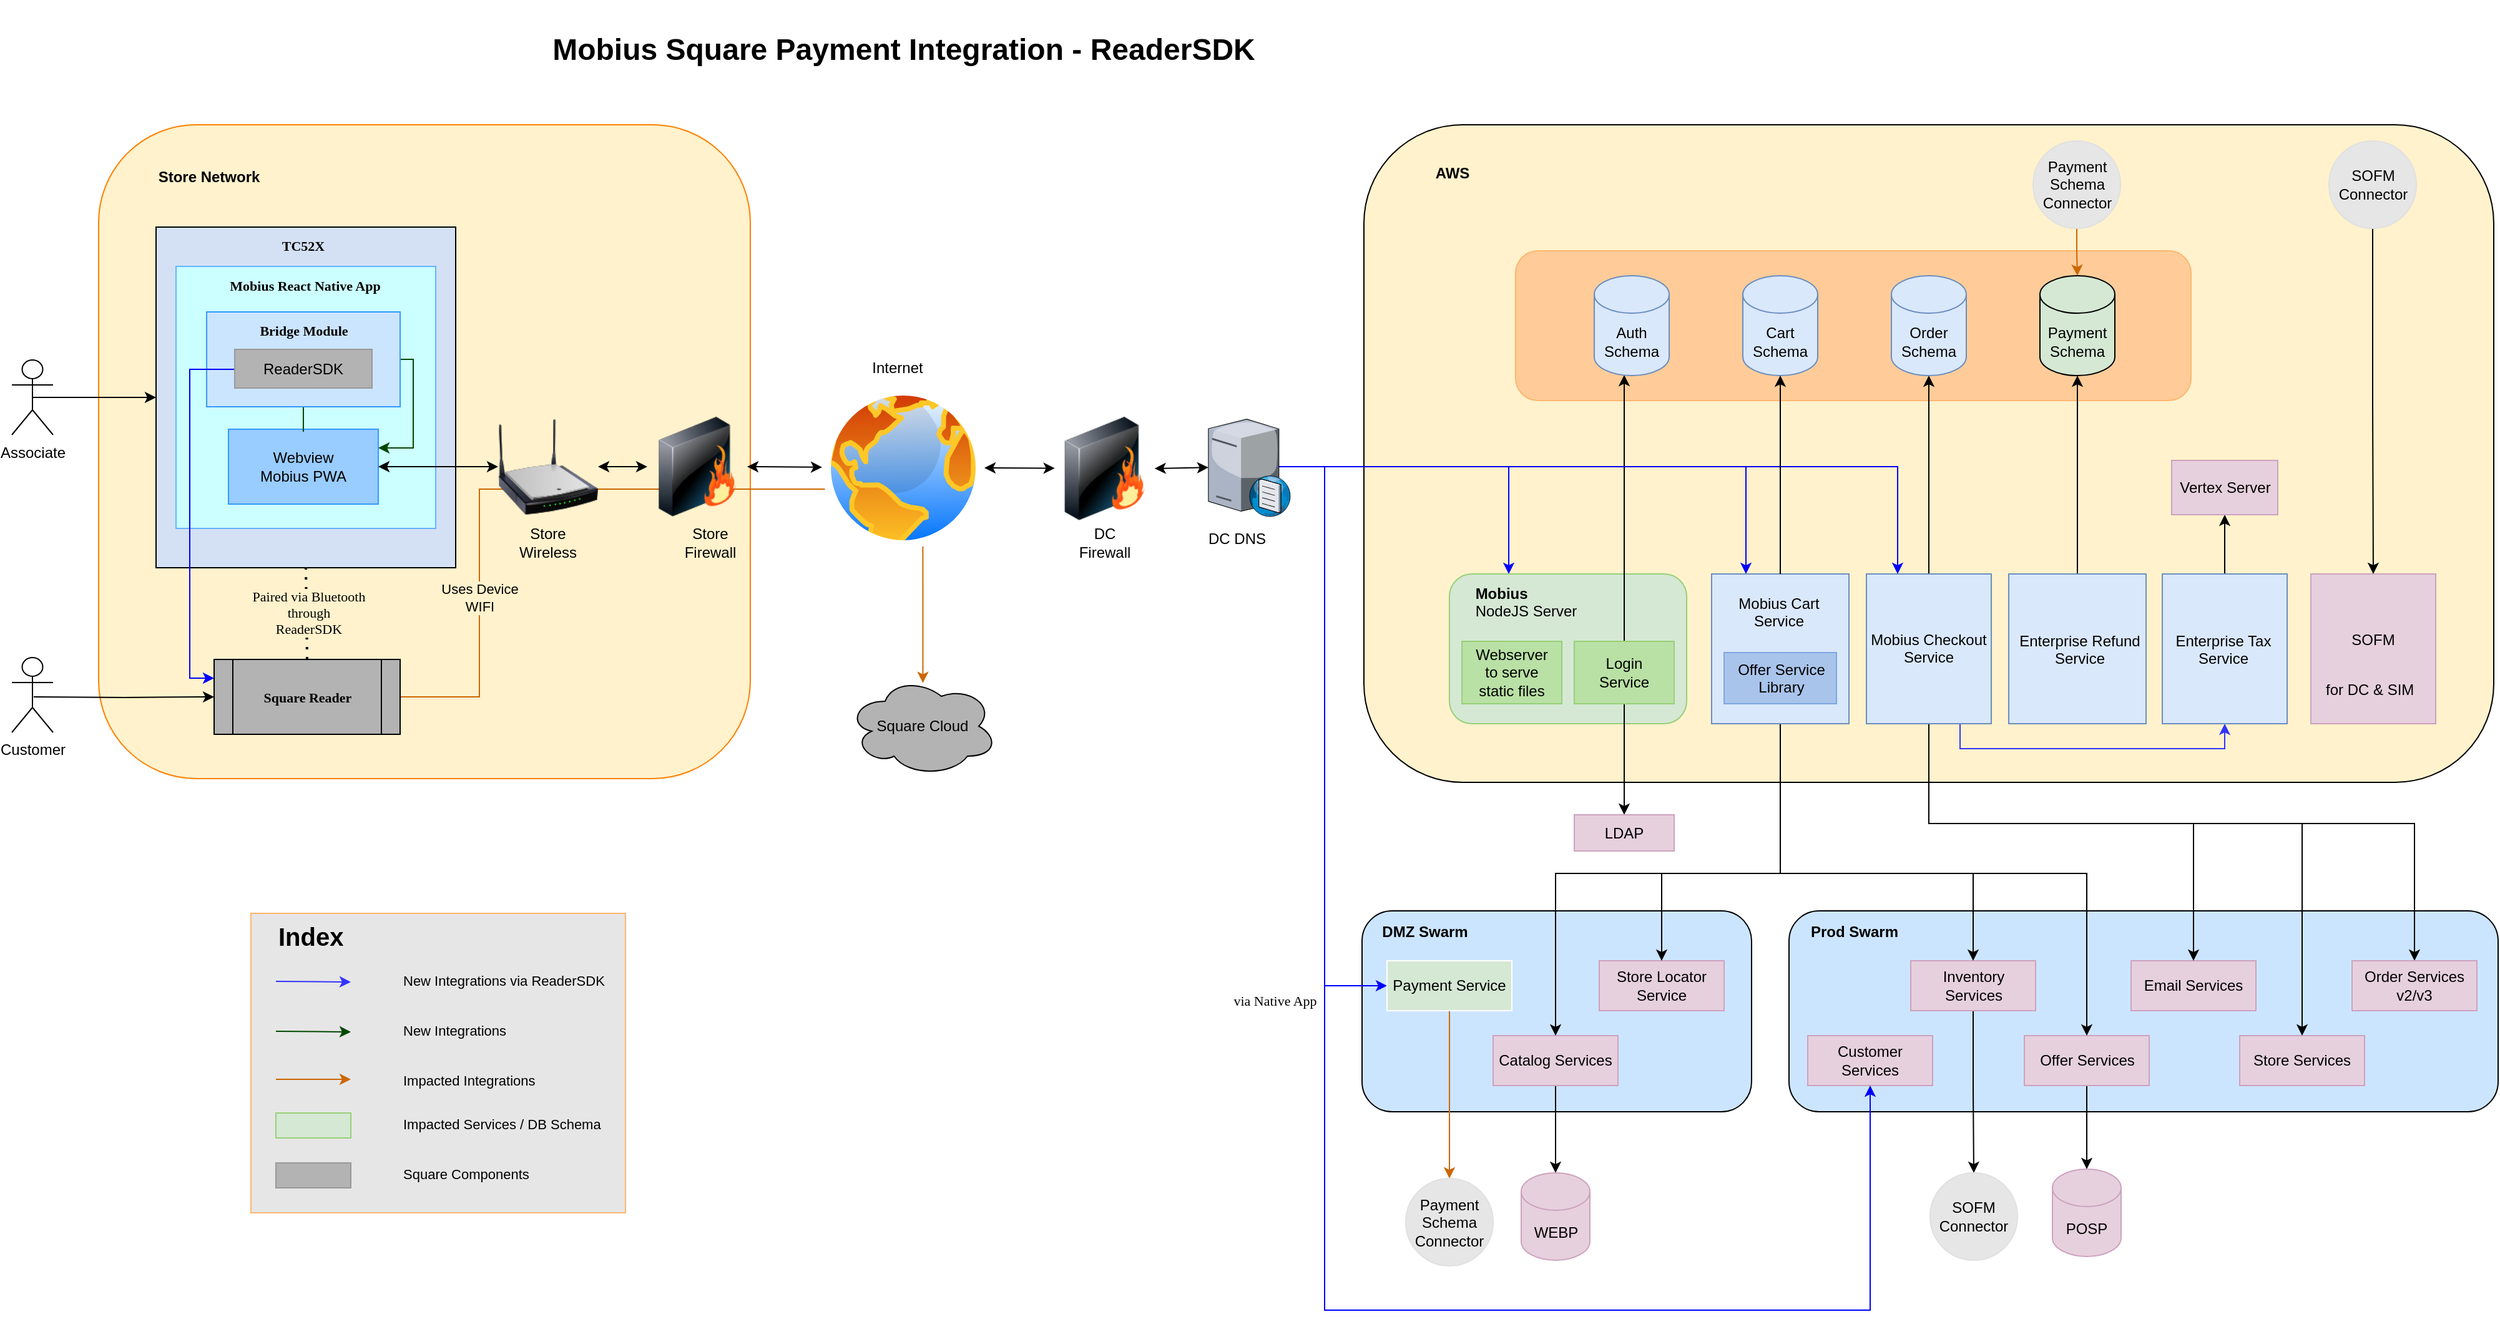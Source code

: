 <mxfile version="17.4.6" type="device" pages="7"><diagram id="DaYL59kXBgJxNOhbG5Z9" name="Square"><mxGraphModel dx="4616" dy="2302" grid="1" gridSize="10" guides="1" tooltips="1" connect="1" arrows="1" fold="1" page="1" pageScale="1" pageWidth="850" pageHeight="1100" math="0" shadow="0"><root><mxCell id="0"/><mxCell id="1" parent="0"/><mxCell id="EnT2tCI31qUIvSizvFTn-1" value="" style="rounded=0;whiteSpace=wrap;html=1;labelBackgroundColor=#FFF2CC;strokeColor=#FFB570;fillColor=#E6E6E6;" vertex="1" parent="1"><mxGeometry x="-2270" y="-288" width="300" height="240" as="geometry"/></mxCell><mxCell id="b3Lf_q8SvOiJCO1NY-Bl-130" value="" style="rounded=1;whiteSpace=wrap;html=1;fontFamily=Verdana;fontSize=11;strokeColor=#FF8000;fillColor=#FFF2CC;" parent="1" vertex="1"><mxGeometry x="-2392" y="-920" width="522" height="524" as="geometry"/></mxCell><mxCell id="ko_Ol_tIhLDXP4C45dLc-8" value="" style="rounded=1;whiteSpace=wrap;html=1;fillColor=#CCE5FF;" parent="1" vertex="1"><mxGeometry x="-1380" y="-290" width="312" height="161" as="geometry"/></mxCell><mxCell id="ko_Ol_tIhLDXP4C45dLc-54" value="" style="rounded=1;whiteSpace=wrap;html=1;fillColor=#FFF2CC;" parent="1" vertex="1"><mxGeometry x="-1378.5" y="-920" width="905" height="527" as="geometry"/></mxCell><mxCell id="ko_Ol_tIhLDXP4C45dLc-76" value="" style="rounded=1;whiteSpace=wrap;html=1;strokeColor=#FFB570;fillColor=#FFCC99;" parent="1" vertex="1"><mxGeometry x="-1257" y="-819" width="541" height="120" as="geometry"/></mxCell><mxCell id="ko_Ol_tIhLDXP4C45dLc-34" value="" style="rounded=1;whiteSpace=wrap;html=1;fillColor=#CCE5FF;" parent="1" vertex="1"><mxGeometry x="-1038" y="-290" width="568" height="161" as="geometry"/></mxCell><mxCell id="b3Lf_q8SvOiJCO1NY-Bl-66" style="edgeStyle=orthogonalEdgeStyle;rounded=0;orthogonalLoop=1;jettySize=auto;html=1;fontFamily=Verdana;fontSize=11;entryX=0.25;entryY=0;entryDx=0;entryDy=0;strokeColor=#0000FF;" parent="1" source="ko_Ol_tIhLDXP4C45dLc-18" target="ko_Ol_tIhLDXP4C45dLc-59" edge="1"><mxGeometry relative="1" as="geometry"><mxPoint x="-1435" y="-596" as="sourcePoint"/></mxGeometry></mxCell><mxCell id="b3Lf_q8SvOiJCO1NY-Bl-68" style="edgeStyle=orthogonalEdgeStyle;rounded=0;orthogonalLoop=1;jettySize=auto;html=1;exitX=0.802;exitY=0.619;exitDx=0;exitDy=0;entryX=0.25;entryY=0;entryDx=0;entryDy=0;fontFamily=Verdana;fontSize=11;strokeColor=#0000FF;exitPerimeter=0;" parent="1" source="ko_Ol_tIhLDXP4C45dLc-18" target="ko_Ol_tIhLDXP4C45dLc-56" edge="1"><mxGeometry relative="1" as="geometry"><mxPoint x="-1435" y="-596" as="sourcePoint"/><Array as="points"><mxPoint x="-1450" y="-646"/><mxPoint x="-1072" y="-646"/></Array></mxGeometry></mxCell><mxCell id="b3Lf_q8SvOiJCO1NY-Bl-97" style="edgeStyle=orthogonalEdgeStyle;rounded=0;orthogonalLoop=1;jettySize=auto;html=1;entryX=0;entryY=0.5;entryDx=0;entryDy=0;fontFamily=Verdana;fontSize=11;fillColor=#0000FF;strokeColor=#0000FF;" parent="1" source="ko_Ol_tIhLDXP4C45dLc-18" target="ko_Ol_tIhLDXP4C45dLc-9" edge="1"><mxGeometry relative="1" as="geometry"><Array as="points"><mxPoint x="-1410" y="-646"/><mxPoint x="-1410" y="-230"/></Array><mxPoint x="-1435" y="-596" as="sourcePoint"/></mxGeometry></mxCell><mxCell id="wobKJXke5_0yj80RZH3C-4" value="Square Cloud" style="ellipse;shape=cloud;whiteSpace=wrap;html=1;fillColor=#B3B3B3;" parent="1" vertex="1"><mxGeometry x="-1792" y="-478" width="120" height="80" as="geometry"/></mxCell><mxCell id="wobKJXke5_0yj80RZH3C-24" style="edgeStyle=orthogonalEdgeStyle;rounded=0;orthogonalLoop=1;jettySize=auto;html=1;exitX=0.5;exitY=0.5;exitDx=0;exitDy=0;exitPerimeter=0;entryX=0;entryY=0.5;entryDx=0;entryDy=0;" parent="1" target="b3Lf_q8SvOiJCO1NY-Bl-20" edge="1"><mxGeometry relative="1" as="geometry"><mxPoint x="-2339" y="-462.5" as="targetPoint"/><mxPoint x="-2444" y="-461.5" as="sourcePoint"/></mxGeometry></mxCell><mxCell id="wobKJXke5_0yj80RZH3C-83" value="&lt;font style=&quot;font-size: 24px&quot;&gt;Mobius Square Payment Integration - ReaderSDK&lt;/font&gt;" style="text;html=1;strokeColor=none;fillColor=none;align=center;verticalAlign=middle;whiteSpace=wrap;rounded=0;fontStyle=1" parent="1" vertex="1"><mxGeometry x="-2157.5" y="-1020" width="820" height="80" as="geometry"/></mxCell><mxCell id="b3Lf_q8SvOiJCO1NY-Bl-87" style="edgeStyle=orthogonalEdgeStyle;rounded=0;orthogonalLoop=1;jettySize=auto;html=1;exitX=0.5;exitY=1;exitDx=0;exitDy=0;entryX=0.5;entryY=0;entryDx=0;entryDy=0;fontFamily=Verdana;fontSize=11;strokeColor=#CC6600;fillColor=#CC6600;" parent="1" source="ko_Ol_tIhLDXP4C45dLc-9" target="ko_Ol_tIhLDXP4C45dLc-92" edge="1"><mxGeometry relative="1" as="geometry"/></mxCell><mxCell id="ko_Ol_tIhLDXP4C45dLc-9" value="Payment Service" style="rounded=0;whiteSpace=wrap;html=1;strokeColor=#FFFFFF;fillColor=#D5E8D4;" parent="1" vertex="1"><mxGeometry x="-1360" y="-250" width="100" height="40" as="geometry"/></mxCell><mxCell id="b3Lf_q8SvOiJCO1NY-Bl-86" style="edgeStyle=orthogonalEdgeStyle;rounded=0;orthogonalLoop=1;jettySize=auto;html=1;exitX=0.5;exitY=1;exitDx=0;exitDy=0;entryX=0.5;entryY=0;entryDx=0;entryDy=0;entryPerimeter=0;fontFamily=Verdana;fontSize=11;" parent="1" source="ko_Ol_tIhLDXP4C45dLc-10" target="ko_Ol_tIhLDXP4C45dLc-26" edge="1"><mxGeometry relative="1" as="geometry"/></mxCell><mxCell id="ko_Ol_tIhLDXP4C45dLc-10" value="Catalog Services" style="rounded=0;whiteSpace=wrap;html=1;fillColor=#E6D0DE;strokeColor=#CDA2BE;" parent="1" vertex="1"><mxGeometry x="-1275" y="-190" width="100" height="40" as="geometry"/></mxCell><mxCell id="ko_Ol_tIhLDXP4C45dLc-16" value="" style="image;html=1;image=img/lib/clip_art/networking/Firewall_128x128.png;fillColor=#CCFFFF;" parent="1" vertex="1"><mxGeometry x="-1626.16" y="-686" width="80" height="83" as="geometry"/></mxCell><mxCell id="ko_Ol_tIhLDXP4C45dLc-21" value="" style="endArrow=classic;startArrow=classic;html=1;rounded=0;exitX=1;exitY=0.5;exitDx=0;exitDy=0;" parent="1" source="ko_Ol_tIhLDXP4C45dLc-17" target="ko_Ol_tIhLDXP4C45dLc-16" edge="1"><mxGeometry width="50" height="50" relative="1" as="geometry"><mxPoint x="-1904.5" y="-637" as="sourcePoint"/><mxPoint x="-1844.5" y="-637" as="targetPoint"/></mxGeometry></mxCell><mxCell id="ko_Ol_tIhLDXP4C45dLc-22" value="" style="endArrow=classic;startArrow=classic;html=1;rounded=0;exitX=1;exitY=0.5;exitDx=0;exitDy=0;" parent="1" source="ko_Ol_tIhLDXP4C45dLc-16" target="ko_Ol_tIhLDXP4C45dLc-18" edge="1"><mxGeometry width="50" height="50" relative="1" as="geometry"><mxPoint x="-1640" y="-641" as="sourcePoint"/><mxPoint x="-1800" y="-620" as="targetPoint"/></mxGeometry></mxCell><mxCell id="ko_Ol_tIhLDXP4C45dLc-24" value="DMZ Swarm" style="text;html=1;strokeColor=none;fillColor=none;align=center;verticalAlign=middle;whiteSpace=wrap;rounded=0;fontStyle=1" parent="1" vertex="1"><mxGeometry x="-1367" y="-288" width="75" height="30" as="geometry"/></mxCell><mxCell id="ko_Ol_tIhLDXP4C45dLc-25" value="Store Locator Service" style="rounded=0;whiteSpace=wrap;html=1;fillColor=#E6D0DE;strokeColor=#CDA2BE;" parent="1" vertex="1"><mxGeometry x="-1190" y="-250" width="100" height="40" as="geometry"/></mxCell><mxCell id="ko_Ol_tIhLDXP4C45dLc-26" value="WEBP" style="shape=cylinder3;whiteSpace=wrap;html=1;boundedLbl=1;backgroundOutline=1;size=15;fillColor=#E6D0DE;strokeColor=#CDA2BE;rounded=0;" parent="1" vertex="1"><mxGeometry x="-1252.5" y="-80" width="55" height="70" as="geometry"/></mxCell><mxCell id="b3Lf_q8SvOiJCO1NY-Bl-88" style="edgeStyle=orthogonalEdgeStyle;rounded=0;orthogonalLoop=1;jettySize=auto;html=1;exitX=0.5;exitY=1;exitDx=0;exitDy=0;entryX=0.5;entryY=0;entryDx=0;entryDy=0;fontFamily=Verdana;fontSize=11;" parent="1" source="ko_Ol_tIhLDXP4C45dLc-35" target="ko_Ol_tIhLDXP4C45dLc-47" edge="1"><mxGeometry relative="1" as="geometry"/></mxCell><mxCell id="ko_Ol_tIhLDXP4C45dLc-35" value="Inventory Services" style="rounded=0;whiteSpace=wrap;html=1;fillColor=#E6D0DE;strokeColor=#CDA2BE;" parent="1" vertex="1"><mxGeometry x="-940.5" y="-250" width="100" height="40" as="geometry"/></mxCell><mxCell id="ko_Ol_tIhLDXP4C45dLc-37" value="Customer Services" style="rounded=0;whiteSpace=wrap;html=1;fillColor=#E6D0DE;strokeColor=#CDA2BE;" parent="1" vertex="1"><mxGeometry x="-1023" y="-190" width="100" height="40" as="geometry"/></mxCell><mxCell id="ko_Ol_tIhLDXP4C45dLc-38" value="Prod Swarm" style="text;html=1;strokeColor=none;fillColor=none;align=center;verticalAlign=middle;whiteSpace=wrap;rounded=0;fontStyle=1" parent="1" vertex="1"><mxGeometry x="-1023" y="-288" width="75" height="30" as="geometry"/></mxCell><mxCell id="b3Lf_q8SvOiJCO1NY-Bl-85" style="edgeStyle=orthogonalEdgeStyle;rounded=0;orthogonalLoop=1;jettySize=auto;html=1;exitX=0.5;exitY=1;exitDx=0;exitDy=0;entryX=0.5;entryY=0;entryDx=0;entryDy=0;entryPerimeter=0;fontFamily=Verdana;fontSize=11;" parent="1" source="ko_Ol_tIhLDXP4C45dLc-39" target="ko_Ol_tIhLDXP4C45dLc-40" edge="1"><mxGeometry relative="1" as="geometry"/></mxCell><mxCell id="ko_Ol_tIhLDXP4C45dLc-39" value="Offer Services" style="rounded=0;whiteSpace=wrap;html=1;fillColor=#E6D0DE;strokeColor=#CDA2BE;" parent="1" vertex="1"><mxGeometry x="-849.5" y="-190" width="100" height="40" as="geometry"/></mxCell><mxCell id="ko_Ol_tIhLDXP4C45dLc-40" value="POSP" style="shape=cylinder3;whiteSpace=wrap;html=1;boundedLbl=1;backgroundOutline=1;size=15;fillColor=#E6D0DE;strokeColor=#CDA2BE;rounded=0;" parent="1" vertex="1"><mxGeometry x="-827" y="-83" width="55" height="70" as="geometry"/></mxCell><mxCell id="ko_Ol_tIhLDXP4C45dLc-41" value="Email Services" style="rounded=0;whiteSpace=wrap;html=1;fillColor=#E6D0DE;strokeColor=#CDA2BE;" parent="1" vertex="1"><mxGeometry x="-764" y="-250" width="100" height="40" as="geometry"/></mxCell><mxCell id="ko_Ol_tIhLDXP4C45dLc-42" value="Store Services" style="rounded=0;whiteSpace=wrap;html=1;fillColor=#E6D0DE;strokeColor=#CDA2BE;" parent="1" vertex="1"><mxGeometry x="-677" y="-190" width="100" height="40" as="geometry"/></mxCell><mxCell id="ko_Ol_tIhLDXP4C45dLc-47" value="SOFM&lt;br&gt;Connector" style="ellipse;whiteSpace=wrap;html=1;aspect=fixed;strokeColor=#E0E0E0;fillColor=#E6E6E6;" parent="1" vertex="1"><mxGeometry x="-925" y="-80" width="70" height="70" as="geometry"/></mxCell><mxCell id="b3Lf_q8SvOiJCO1NY-Bl-95" style="edgeStyle=orthogonalEdgeStyle;rounded=0;orthogonalLoop=1;jettySize=auto;html=1;exitX=0.5;exitY=1;exitDx=0;exitDy=0;entryX=0.5;entryY=0;entryDx=0;entryDy=0;fontFamily=Verdana;fontSize=11;" parent="1" source="ko_Ol_tIhLDXP4C45dLc-56" target="ko_Ol_tIhLDXP4C45dLc-35" edge="1"><mxGeometry relative="1" as="geometry"><Array as="points"><mxPoint x="-1045" y="-320"/><mxPoint x="-890" y="-320"/></Array></mxGeometry></mxCell><mxCell id="b3Lf_q8SvOiJCO1NY-Bl-98" style="edgeStyle=orthogonalEdgeStyle;rounded=0;orthogonalLoop=1;jettySize=auto;html=1;exitX=0.5;exitY=1;exitDx=0;exitDy=0;entryX=0.5;entryY=0;entryDx=0;entryDy=0;fontFamily=Verdana;fontSize=11;" parent="1" source="ko_Ol_tIhLDXP4C45dLc-56" target="ko_Ol_tIhLDXP4C45dLc-10" edge="1"><mxGeometry relative="1" as="geometry"><Array as="points"><mxPoint x="-1052" y="-320"/><mxPoint x="-1197" y="-320"/></Array></mxGeometry></mxCell><mxCell id="b3Lf_q8SvOiJCO1NY-Bl-99" style="edgeStyle=orthogonalEdgeStyle;rounded=0;orthogonalLoop=1;jettySize=auto;html=1;exitX=0.5;exitY=1;exitDx=0;exitDy=0;entryX=0.5;entryY=0;entryDx=0;entryDy=0;fontFamily=Verdana;fontSize=11;" parent="1" source="ko_Ol_tIhLDXP4C45dLc-56" target="ko_Ol_tIhLDXP4C45dLc-25" edge="1"><mxGeometry relative="1" as="geometry"><Array as="points"><mxPoint x="-1052" y="-320"/><mxPoint x="-1100" y="-320"/></Array></mxGeometry></mxCell><mxCell id="b3Lf_q8SvOiJCO1NY-Bl-100" style="edgeStyle=orthogonalEdgeStyle;rounded=0;orthogonalLoop=1;jettySize=auto;html=1;exitX=0.5;exitY=1;exitDx=0;exitDy=0;fontFamily=Verdana;fontSize=11;" parent="1" source="ko_Ol_tIhLDXP4C45dLc-56" target="ko_Ol_tIhLDXP4C45dLc-39" edge="1"><mxGeometry relative="1" as="geometry"><Array as="points"><mxPoint x="-1052" y="-320"/><mxPoint x="-700" y="-320"/></Array></mxGeometry></mxCell><mxCell id="ko_Ol_tIhLDXP4C45dLc-56" value="" style="rounded=0;whiteSpace=wrap;html=1;fillColor=#dae8fc;strokeColor=#6c8ebf;" parent="1" vertex="1"><mxGeometry x="-1100" y="-560" width="110" height="120" as="geometry"/></mxCell><mxCell id="ko_Ol_tIhLDXP4C45dLc-57" value="AWS" style="text;html=1;strokeColor=none;fillColor=none;align=center;verticalAlign=middle;whiteSpace=wrap;rounded=0;fontStyle=1" parent="1" vertex="1"><mxGeometry x="-1345" y="-896" width="75" height="30" as="geometry"/></mxCell><mxCell id="ko_Ol_tIhLDXP4C45dLc-173" style="edgeStyle=orthogonalEdgeStyle;rounded=0;orthogonalLoop=1;jettySize=auto;html=1;exitX=0.75;exitY=1;exitDx=0;exitDy=0;entryX=0.5;entryY=1;entryDx=0;entryDy=0;strokeColor=#3333FF;fillColor=#E6E6E6;" parent="1" source="ko_Ol_tIhLDXP4C45dLc-58" target="ko_Ol_tIhLDXP4C45dLc-65" edge="1"><mxGeometry relative="1" as="geometry"/></mxCell><mxCell id="b3Lf_q8SvOiJCO1NY-Bl-80" style="edgeStyle=orthogonalEdgeStyle;rounded=0;orthogonalLoop=1;jettySize=auto;html=1;exitX=0.5;exitY=0;exitDx=0;exitDy=0;entryX=0.5;entryY=1;entryDx=0;entryDy=0;entryPerimeter=0;fontFamily=Verdana;fontSize=11;" parent="1" source="ko_Ol_tIhLDXP4C45dLc-58" target="ko_Ol_tIhLDXP4C45dLc-74" edge="1"><mxGeometry relative="1" as="geometry"/></mxCell><mxCell id="b3Lf_q8SvOiJCO1NY-Bl-101" style="edgeStyle=orthogonalEdgeStyle;rounded=0;orthogonalLoop=1;jettySize=auto;html=1;exitX=0.5;exitY=1;exitDx=0;exitDy=0;fontFamily=Verdana;fontSize=11;" parent="1" source="ko_Ol_tIhLDXP4C45dLc-58" target="ko_Ol_tIhLDXP4C45dLc-41" edge="1"><mxGeometry relative="1" as="geometry"><Array as="points"><mxPoint x="-926" y="-360"/><mxPoint x="-714" y="-360"/></Array></mxGeometry></mxCell><mxCell id="b3Lf_q8SvOiJCO1NY-Bl-103" style="edgeStyle=orthogonalEdgeStyle;rounded=0;orthogonalLoop=1;jettySize=auto;html=1;exitX=0.5;exitY=1;exitDx=0;exitDy=0;fontFamily=Verdana;fontSize=11;" parent="1" source="ko_Ol_tIhLDXP4C45dLc-58" target="ko_Ol_tIhLDXP4C45dLc-42" edge="1"><mxGeometry relative="1" as="geometry"><Array as="points"><mxPoint x="-926" y="-360"/><mxPoint x="-627" y="-360"/></Array></mxGeometry></mxCell><mxCell id="b3Lf_q8SvOiJCO1NY-Bl-104" style="edgeStyle=orthogonalEdgeStyle;rounded=0;orthogonalLoop=1;jettySize=auto;html=1;exitX=0.5;exitY=1;exitDx=0;exitDy=0;fontFamily=Verdana;fontSize=11;" parent="1" source="ko_Ol_tIhLDXP4C45dLc-58" target="ko_Ol_tIhLDXP4C45dLc-107" edge="1"><mxGeometry relative="1" as="geometry"><Array as="points"><mxPoint x="-926" y="-360"/><mxPoint x="-537" y="-360"/></Array></mxGeometry></mxCell><mxCell id="ko_Ol_tIhLDXP4C45dLc-58" value="" style="rounded=0;whiteSpace=wrap;html=1;fillColor=#dae8fc;strokeColor=#6c8ebf;" parent="1" vertex="1"><mxGeometry x="-976" y="-560" width="100" height="120" as="geometry"/></mxCell><mxCell id="ko_Ol_tIhLDXP4C45dLc-59" value="" style="rounded=1;whiteSpace=wrap;html=1;strokeColor=#97D077;fillColor=#D5E8D4;" parent="1" vertex="1"><mxGeometry x="-1310" y="-560" width="190" height="120" as="geometry"/></mxCell><mxCell id="ko_Ol_tIhLDXP4C45dLc-60" value="&lt;div style=&quot;text-align: left&quot;&gt;&lt;b style=&quot;font-family: &amp;#34;helvetica&amp;#34;&quot;&gt;Mobius&lt;/b&gt;&lt;span style=&quot;font-family: &amp;#34;helvetica&amp;#34;&quot;&gt;&amp;nbsp;&lt;/span&gt;&lt;/div&gt;&lt;span style=&quot;font-family: &amp;#34;helvetica&amp;#34;&quot;&gt;NodeJS Server&lt;/span&gt;" style="text;whiteSpace=wrap;html=1;align=center;fillColor=none;" parent="1" vertex="1"><mxGeometry x="-1298" y="-558" width="99" height="38" as="geometry"/></mxCell><mxCell id="ko_Ol_tIhLDXP4C45dLc-61" value="Webserver&lt;br&gt;to serve&lt;br&gt;static files" style="rounded=0;whiteSpace=wrap;html=1;strokeColor=#97D077;fillColor=#B9E0A5;" parent="1" vertex="1"><mxGeometry x="-1300" y="-506" width="80" height="50" as="geometry"/></mxCell><mxCell id="b3Lf_q8SvOiJCO1NY-Bl-78" style="edgeStyle=orthogonalEdgeStyle;rounded=0;orthogonalLoop=1;jettySize=auto;html=1;exitX=0.5;exitY=0;exitDx=0;exitDy=0;entryX=0.4;entryY=0.994;entryDx=0;entryDy=0;entryPerimeter=0;fontFamily=Verdana;fontSize=11;" parent="1" source="ko_Ol_tIhLDXP4C45dLc-62" target="ko_Ol_tIhLDXP4C45dLc-70" edge="1"><mxGeometry relative="1" as="geometry"/></mxCell><mxCell id="b3Lf_q8SvOiJCO1NY-Bl-105" style="edgeStyle=orthogonalEdgeStyle;rounded=0;orthogonalLoop=1;jettySize=auto;html=1;exitX=0.5;exitY=1;exitDx=0;exitDy=0;entryX=0.5;entryY=0;entryDx=0;entryDy=0;fontFamily=Verdana;fontSize=11;" parent="1" source="ko_Ol_tIhLDXP4C45dLc-62" target="ko_Ol_tIhLDXP4C45dLc-63" edge="1"><mxGeometry relative="1" as="geometry"/></mxCell><mxCell id="ko_Ol_tIhLDXP4C45dLc-62" value="Login&lt;br&gt;Service" style="rounded=0;whiteSpace=wrap;html=1;strokeColor=#97D077;fillColor=#B9E0A5;" parent="1" vertex="1"><mxGeometry x="-1210" y="-506" width="80" height="50" as="geometry"/></mxCell><mxCell id="ko_Ol_tIhLDXP4C45dLc-63" value="LDAP" style="rounded=0;whiteSpace=wrap;html=1;strokeColor=#CDA2BE;fillColor=#E6D0DE;" parent="1" vertex="1"><mxGeometry x="-1210" y="-367" width="80" height="29" as="geometry"/></mxCell><mxCell id="b3Lf_q8SvOiJCO1NY-Bl-81" style="edgeStyle=orthogonalEdgeStyle;rounded=0;orthogonalLoop=1;jettySize=auto;html=1;exitX=0.5;exitY=0;exitDx=0;exitDy=0;entryX=0.5;entryY=1;entryDx=0;entryDy=0;entryPerimeter=0;fontFamily=Verdana;fontSize=11;" parent="1" source="ko_Ol_tIhLDXP4C45dLc-64" target="ko_Ol_tIhLDXP4C45dLc-75" edge="1"><mxGeometry relative="1" as="geometry"/></mxCell><mxCell id="ko_Ol_tIhLDXP4C45dLc-64" value="" style="rounded=0;whiteSpace=wrap;html=1;fillColor=#dae8fc;strokeColor=#6c8ebf;" parent="1" vertex="1"><mxGeometry x="-862" y="-560" width="110" height="120" as="geometry"/></mxCell><mxCell id="b3Lf_q8SvOiJCO1NY-Bl-84" style="edgeStyle=orthogonalEdgeStyle;rounded=0;orthogonalLoop=1;jettySize=auto;html=1;exitX=0.5;exitY=0;exitDx=0;exitDy=0;entryX=0.5;entryY=1;entryDx=0;entryDy=0;fontFamily=Verdana;fontSize=11;" parent="1" source="ko_Ol_tIhLDXP4C45dLc-65" target="ko_Ol_tIhLDXP4C45dLc-80" edge="1"><mxGeometry relative="1" as="geometry"/></mxCell><mxCell id="ko_Ol_tIhLDXP4C45dLc-65" value="" style="rounded=0;whiteSpace=wrap;html=1;fillColor=#dae8fc;strokeColor=#6c8ebf;" parent="1" vertex="1"><mxGeometry x="-739" y="-560" width="100" height="120" as="geometry"/></mxCell><mxCell id="ko_Ol_tIhLDXP4C45dLc-66" value="" style="rounded=0;whiteSpace=wrap;html=1;strokeColor=#CDA2BE;fillColor=#E6D0DE;" parent="1" vertex="1"><mxGeometry x="-620" y="-560" width="100" height="120" as="geometry"/></mxCell><mxCell id="b3Lf_q8SvOiJCO1NY-Bl-92" style="edgeStyle=orthogonalEdgeStyle;rounded=0;orthogonalLoop=1;jettySize=auto;html=1;exitX=0.5;exitY=1;exitDx=0;exitDy=0;entryX=0.5;entryY=0;entryDx=0;entryDy=0;fontFamily=Verdana;fontSize=11;" parent="1" source="ko_Ol_tIhLDXP4C45dLc-67" target="ko_Ol_tIhLDXP4C45dLc-66" edge="1"><mxGeometry relative="1" as="geometry"/></mxCell><mxCell id="ko_Ol_tIhLDXP4C45dLc-67" value="SOFM&lt;br&gt;Connector" style="ellipse;whiteSpace=wrap;html=1;aspect=fixed;strokeColor=#E0E0E0;fillColor=#E6E6E6;" parent="1" vertex="1"><mxGeometry x="-605.5" y="-907" width="70" height="70" as="geometry"/></mxCell><mxCell id="ko_Ol_tIhLDXP4C45dLc-70" value="Auth Schema" style="shape=cylinder3;whiteSpace=wrap;html=1;boundedLbl=1;backgroundOutline=1;size=15;strokeColor=#6c8ebf;fillColor=#dae8fc;" parent="1" vertex="1"><mxGeometry x="-1194" y="-799" width="60" height="80" as="geometry"/></mxCell><mxCell id="ko_Ol_tIhLDXP4C45dLc-73" value="Cart Schema" style="shape=cylinder3;whiteSpace=wrap;html=1;boundedLbl=1;backgroundOutline=1;size=15;strokeColor=#6c8ebf;fillColor=#dae8fc;" parent="1" vertex="1"><mxGeometry x="-1075" y="-799" width="60" height="80" as="geometry"/></mxCell><mxCell id="ko_Ol_tIhLDXP4C45dLc-74" value="Order Schema" style="shape=cylinder3;whiteSpace=wrap;html=1;boundedLbl=1;backgroundOutline=1;size=15;strokeColor=#6c8ebf;fillColor=#dae8fc;" parent="1" vertex="1"><mxGeometry x="-956" y="-799" width="60" height="80" as="geometry"/></mxCell><mxCell id="ko_Ol_tIhLDXP4C45dLc-75" value="Payment Schema" style="shape=cylinder3;whiteSpace=wrap;html=1;boundedLbl=1;backgroundOutline=1;size=15;strokeColor=#000000;fillColor=#D5E8D4;" parent="1" vertex="1"><mxGeometry x="-837" y="-799" width="60" height="80" as="geometry"/></mxCell><mxCell id="ko_Ol_tIhLDXP4C45dLc-80" value="Vertex Server" style="rounded=0;whiteSpace=wrap;html=1;fillColor=#E6D0DE;strokeColor=#CDA2BE;" parent="1" vertex="1"><mxGeometry x="-731.5" y="-651" width="85" height="43.5" as="geometry"/></mxCell><mxCell id="ko_Ol_tIhLDXP4C45dLc-82" value="&lt;span style=&quot;font-family: &amp;#34;helvetica&amp;#34;&quot;&gt;SOFM&lt;/span&gt;" style="text;whiteSpace=wrap;html=1;align=center;" parent="1" vertex="1"><mxGeometry x="-620" y="-521" width="100" height="40" as="geometry"/></mxCell><mxCell id="ko_Ol_tIhLDXP4C45dLc-83" value="&lt;span style=&quot;font-family: &amp;#34;helvetica&amp;#34;&quot;&gt;Mobius Checkout Service&lt;/span&gt;" style="text;whiteSpace=wrap;html=1;align=center;" parent="1" vertex="1"><mxGeometry x="-976" y="-521" width="100" height="40" as="geometry"/></mxCell><mxCell id="ko_Ol_tIhLDXP4C45dLc-85" value="&lt;span style=&quot;font-family: &amp;#34;helvetica&amp;#34;&quot;&gt;Mobius Cart Service&lt;/span&gt;" style="text;whiteSpace=wrap;html=1;align=center;" parent="1" vertex="1"><mxGeometry x="-1100" y="-550" width="108" height="40" as="geometry"/></mxCell><mxCell id="ko_Ol_tIhLDXP4C45dLc-88" value="&lt;span style=&quot;font-family: &amp;#34;helvetica&amp;#34; ; text-align: center&quot;&gt;for DC &amp;amp; SIM&lt;/span&gt;" style="text;whiteSpace=wrap;html=1;" parent="1" vertex="1"><mxGeometry x="-610" y="-481" width="100" height="30" as="geometry"/></mxCell><mxCell id="ko_Ol_tIhLDXP4C45dLc-89" value="&lt;div style=&quot;text-align: center&quot;&gt;&lt;span&gt;&lt;font face=&quot;helvetica&quot;&gt;Offer Service Library&lt;/font&gt;&lt;/span&gt;&lt;/div&gt;" style="text;whiteSpace=wrap;html=1;fillColor=#A9C4EB;strokeColor=#7EA6E0;" parent="1" vertex="1"><mxGeometry x="-1090" y="-497" width="90" height="41" as="geometry"/></mxCell><mxCell id="b3Lf_q8SvOiJCO1NY-Bl-90" style="edgeStyle=orthogonalEdgeStyle;rounded=0;orthogonalLoop=1;jettySize=auto;html=1;entryX=0.5;entryY=0;entryDx=0;entryDy=0;entryPerimeter=0;fontFamily=Verdana;fontSize=11;strokeColor=#CC6600;fillColor=#CC6600;" parent="1" source="ko_Ol_tIhLDXP4C45dLc-90" target="ko_Ol_tIhLDXP4C45dLc-75" edge="1"><mxGeometry relative="1" as="geometry"/></mxCell><mxCell id="ko_Ol_tIhLDXP4C45dLc-90" value="Payment Schema Connector" style="ellipse;whiteSpace=wrap;html=1;aspect=fixed;strokeColor=#E0E0E0;fillColor=#E6E6E6;" parent="1" vertex="1"><mxGeometry x="-842.5" y="-907" width="70" height="70" as="geometry"/></mxCell><mxCell id="ko_Ol_tIhLDXP4C45dLc-92" value="Payment Schema Connector" style="ellipse;whiteSpace=wrap;html=1;aspect=fixed;strokeColor=#E0E0E0;fillColor=#E6E6E6;" parent="1" vertex="1"><mxGeometry x="-1345" y="-75.5" width="70" height="70" as="geometry"/></mxCell><mxCell id="ko_Ol_tIhLDXP4C45dLc-100" style="edgeStyle=orthogonalEdgeStyle;rounded=0;orthogonalLoop=1;jettySize=auto;html=1;exitX=0.5;exitY=1;exitDx=0;exitDy=0;" parent="1" source="ko_Ol_tIhLDXP4C45dLc-63" target="ko_Ol_tIhLDXP4C45dLc-63" edge="1"><mxGeometry relative="1" as="geometry"/></mxCell><mxCell id="ko_Ol_tIhLDXP4C45dLc-107" value="Order Services v2/v3" style="rounded=0;whiteSpace=wrap;html=1;fillColor=#E6D0DE;strokeColor=#CDA2BE;" parent="1" vertex="1"><mxGeometry x="-587" y="-250" width="100" height="40" as="geometry"/></mxCell><mxCell id="ko_Ol_tIhLDXP4C45dLc-122" value="Store Wireless" style="text;html=1;strokeColor=none;fillColor=none;align=center;verticalAlign=middle;whiteSpace=wrap;rounded=0;" parent="1" vertex="1"><mxGeometry x="-2062" y="-600" width="60" height="30" as="geometry"/></mxCell><mxCell id="ko_Ol_tIhLDXP4C45dLc-123" value="Store Firewall" style="text;html=1;strokeColor=none;fillColor=none;align=center;verticalAlign=middle;whiteSpace=wrap;rounded=0;" parent="1" vertex="1"><mxGeometry x="-1932.5" y="-600" width="60" height="30" as="geometry"/></mxCell><mxCell id="ko_Ol_tIhLDXP4C45dLc-161" value="Store Network" style="text;html=1;align=center;verticalAlign=middle;resizable=0;points=[];autosize=1;strokeColor=none;fillColor=none;fontStyle=1" parent="1" vertex="1"><mxGeometry x="-2354" y="-888" width="100" height="20" as="geometry"/></mxCell><mxCell id="ko_Ol_tIhLDXP4C45dLc-163" value="" style="endArrow=classic;html=1;rounded=0;strokeColor=#004700;fillColor=#E6E6E6;" parent="1" edge="1"><mxGeometry width="50" height="50" relative="1" as="geometry"><mxPoint x="-2250" y="-193.5" as="sourcePoint"/><mxPoint x="-2190" y="-193" as="targetPoint"/></mxGeometry></mxCell><mxCell id="ko_Ol_tIhLDXP4C45dLc-165" value="&lt;span style=&quot;color: rgb(0, 0, 0); font-family: helvetica; font-size: 11px; font-style: normal; font-weight: 400; letter-spacing: normal; text-align: center; text-indent: 0px; text-transform: none; word-spacing: 0px; display: inline; float: none;&quot;&gt;New Integrations&lt;/span&gt;" style="text;whiteSpace=wrap;html=1;fillColor=none;labelBackgroundColor=none;" parent="1" vertex="1"><mxGeometry x="-2150" y="-208" width="180" height="30" as="geometry"/></mxCell><mxCell id="ko_Ol_tIhLDXP4C45dLc-167" value="" style="endArrow=classic;html=1;rounded=0;strokeColor=#CC6600;fillColor=#E6E6E6;" parent="1" edge="1"><mxGeometry width="50" height="50" relative="1" as="geometry"><mxPoint x="-2250" y="-155" as="sourcePoint"/><mxPoint x="-2190" y="-155" as="targetPoint"/><Array as="points"><mxPoint x="-2200" y="-155"/></Array></mxGeometry></mxCell><mxCell id="ko_Ol_tIhLDXP4C45dLc-171" value="" style="endArrow=classic;html=1;rounded=0;strokeColor=#3333FF;fillColor=#E6E6E6;" parent="1" edge="1"><mxGeometry width="50" height="50" relative="1" as="geometry"><mxPoint x="-2250.0" y="-233.5" as="sourcePoint"/><mxPoint x="-2190" y="-233" as="targetPoint"/></mxGeometry></mxCell><mxCell id="b3Lf_q8SvOiJCO1NY-Bl-13" value="" style="endArrow=none;dashed=1;html=1;dashPattern=1 3;strokeWidth=2;rounded=0;fontFamily=Verdana;fontSize=14;" parent="1" edge="1"><mxGeometry width="50" height="50" relative="1" as="geometry"><mxPoint x="-1850" y="-630" as="sourcePoint"/><mxPoint x="-1850" y="-630" as="targetPoint"/></mxGeometry></mxCell><mxCell id="b3Lf_q8SvOiJCO1NY-Bl-14" value="" style="endArrow=none;dashed=1;html=1;dashPattern=1 3;strokeWidth=2;rounded=0;fontFamily=Verdana;fontSize=14;entryX=0.5;entryY=1;entryDx=0;entryDy=0;exitX=0.5;exitY=0;exitDx=0;exitDy=0;" parent="1" source="b3Lf_q8SvOiJCO1NY-Bl-20" target="b3Lf_q8SvOiJCO1NY-Bl-22" edge="1"><mxGeometry width="50" height="50" relative="1" as="geometry"><mxPoint x="-2220" y="-470" as="sourcePoint"/><mxPoint x="-2220" y="-560" as="targetPoint"/></mxGeometry></mxCell><mxCell id="PzRv17pmnaI4BGF4wcdg-5" value="&lt;span style=&quot;font-family: verdana;&quot;&gt;&amp;nbsp; Paired via Bluetooth&amp;nbsp;&amp;nbsp;&lt;br&gt;through&lt;br&gt;ReaderSDK&lt;br&gt;&lt;/span&gt;" style="edgeLabel;html=1;align=center;verticalAlign=middle;resizable=0;points=[];labelBackgroundColor=#FFF2CC;" vertex="1" connectable="0" parent="b3Lf_q8SvOiJCO1NY-Bl-14"><mxGeometry x="0.04" y="-1" relative="1" as="geometry"><mxPoint as="offset"/></mxGeometry></mxCell><mxCell id="b3Lf_q8SvOiJCO1NY-Bl-131" style="edgeStyle=orthogonalEdgeStyle;rounded=0;orthogonalLoop=1;jettySize=auto;html=1;exitX=1;exitY=0.5;exitDx=0;exitDy=0;entryX=0.502;entryY=0.042;entryDx=0;entryDy=0;entryPerimeter=0;fontFamily=Verdana;fontSize=11;strokeColor=#CC6600;fillColor=#CC6600;" parent="1" source="b3Lf_q8SvOiJCO1NY-Bl-20" edge="1"><mxGeometry relative="1" as="geometry"><Array as="points"><mxPoint x="-2087" y="-461"/><mxPoint x="-2087" y="-628"/><mxPoint x="-1732" y="-628"/></Array><mxPoint x="-2150.5" y="-471.5" as="sourcePoint"/><mxPoint x="-1731.76" y="-472.64" as="targetPoint"/></mxGeometry></mxCell><mxCell id="PzRv17pmnaI4BGF4wcdg-4" value="&amp;nbsp; Uses Device&amp;nbsp;&amp;nbsp;&lt;br&gt;WIFI" style="edgeLabel;html=1;align=center;verticalAlign=middle;resizable=0;points=[];labelBackgroundColor=#FFF2CC;" vertex="1" connectable="0" parent="b3Lf_q8SvOiJCO1NY-Bl-131"><mxGeometry x="-0.61" relative="1" as="geometry"><mxPoint y="1" as="offset"/></mxGeometry></mxCell><mxCell id="b3Lf_q8SvOiJCO1NY-Bl-20" value="&lt;b&gt;Square Reader&lt;/b&gt;" style="shape=process;whiteSpace=wrap;html=1;backgroundOutline=1;fontFamily=Verdana;fontSize=11;fillColor=#B3B3B3;" parent="1" vertex="1"><mxGeometry x="-2299.5" y="-491.5" width="149" height="60" as="geometry"/></mxCell><mxCell id="b3Lf_q8SvOiJCO1NY-Bl-22" value="" style="rounded=0;whiteSpace=wrap;html=1;fontFamily=Verdana;fontSize=11;fillColor=#D4E1F5;" parent="1" vertex="1"><mxGeometry x="-2346" y="-838" width="240" height="273" as="geometry"/></mxCell><mxCell id="b3Lf_q8SvOiJCO1NY-Bl-23" value="&lt;b&gt;TC52X&lt;/b&gt;" style="text;html=1;strokeColor=none;fillColor=none;align=center;verticalAlign=middle;whiteSpace=wrap;rounded=0;fontFamily=Verdana;fontSize=11;" parent="1" vertex="1"><mxGeometry x="-2258" y="-838" width="60" height="30" as="geometry"/></mxCell><mxCell id="b3Lf_q8SvOiJCO1NY-Bl-24" value="" style="rounded=0;whiteSpace=wrap;html=1;fontFamily=Verdana;fontSize=11;fillColor=#CCFFFF;strokeColor=#66B2FF;" parent="1" vertex="1"><mxGeometry x="-2330" y="-806.5" width="208" height="210" as="geometry"/></mxCell><mxCell id="b3Lf_q8SvOiJCO1NY-Bl-25" value="Mobius React Native App" style="text;html=1;strokeColor=none;fillColor=none;align=center;verticalAlign=middle;whiteSpace=wrap;rounded=0;fontFamily=Verdana;fontSize=11;fontStyle=1" parent="1" vertex="1"><mxGeometry x="-2330" y="-806.5" width="207" height="30" as="geometry"/></mxCell><mxCell id="b3Lf_q8SvOiJCO1NY-Bl-26" value="Webview&lt;br&gt;Mobius PWA" style="rounded=0;whiteSpace=wrap;html=1;fillColor=#99CCFF;strokeColor=#3399FF;" parent="1" vertex="1"><mxGeometry x="-2288" y="-676" width="120" height="60" as="geometry"/></mxCell><mxCell id="b3Lf_q8SvOiJCO1NY-Bl-30" style="edgeStyle=orthogonalEdgeStyle;rounded=0;orthogonalLoop=1;jettySize=auto;html=1;exitX=0.5;exitY=1;exitDx=0;exitDy=0;entryX=0.5;entryY=0;entryDx=0;entryDy=0;fontFamily=Verdana;fontSize=11;strokeColor=#004700;" parent="1" source="b3Lf_q8SvOiJCO1NY-Bl-27" target="b3Lf_q8SvOiJCO1NY-Bl-28" edge="1"><mxGeometry relative="1" as="geometry"/></mxCell><mxCell id="W5Z1nn2mNEVp0wbcVTPl-2" style="edgeStyle=orthogonalEdgeStyle;rounded=0;orthogonalLoop=1;jettySize=auto;html=1;exitX=1;exitY=0.5;exitDx=0;exitDy=0;entryX=1;entryY=0.25;entryDx=0;entryDy=0;fontFamily=Verdana;fontSize=11;strokeColor=#004700;fillColor=#CC6600;" parent="1" source="b3Lf_q8SvOiJCO1NY-Bl-27" target="b3Lf_q8SvOiJCO1NY-Bl-26" edge="1"><mxGeometry relative="1" as="geometry"><Array as="points"><mxPoint x="-2140" y="-732"/><mxPoint x="-2140" y="-661"/></Array></mxGeometry></mxCell><mxCell id="b3Lf_q8SvOiJCO1NY-Bl-27" value="" style="rounded=0;whiteSpace=wrap;html=1;fillColor=#CCE5FF;strokeColor=#3399FF;" parent="1" vertex="1"><mxGeometry x="-2305.5" y="-770" width="155" height="76" as="geometry"/></mxCell><mxCell id="b3Lf_q8SvOiJCO1NY-Bl-36" style="edgeStyle=orthogonalEdgeStyle;rounded=0;orthogonalLoop=1;jettySize=auto;html=1;exitX=0.5;exitY=0.5;exitDx=0;exitDy=0;exitPerimeter=0;fontFamily=Verdana;fontSize=11;" parent="1" source="b3Lf_q8SvOiJCO1NY-Bl-32" target="b3Lf_q8SvOiJCO1NY-Bl-22" edge="1"><mxGeometry relative="1" as="geometry"/></mxCell><mxCell id="b3Lf_q8SvOiJCO1NY-Bl-32" value="Associate" style="shape=umlActor;verticalLabelPosition=bottom;verticalAlign=top;html=1;outlineConnect=0;" parent="1" vertex="1"><mxGeometry x="-2461.5" y="-731.5" width="33" height="60" as="geometry"/></mxCell><mxCell id="b3Lf_q8SvOiJCO1NY-Bl-39" style="edgeStyle=orthogonalEdgeStyle;rounded=0;orthogonalLoop=1;jettySize=auto;html=1;exitX=0;exitY=0.75;exitDx=0;exitDy=0;entryX=0;entryY=0.25;entryDx=0;entryDy=0;fontFamily=Verdana;fontSize=11;strokeColor=#0000FF;" parent="1" source="b3Lf_q8SvOiJCO1NY-Bl-28" target="b3Lf_q8SvOiJCO1NY-Bl-20" edge="1"><mxGeometry relative="1" as="geometry"><Array as="points"><mxPoint x="-2283" y="-730"/><mxPoint x="-2281" y="-730"/><mxPoint x="-2281" y="-724"/><mxPoint x="-2319" y="-724"/><mxPoint x="-2319" y="-476"/></Array></mxGeometry></mxCell><mxCell id="b3Lf_q8SvOiJCO1NY-Bl-28" value="ReaderSDK" style="rounded=0;whiteSpace=wrap;html=1;fillColor=#B3B3B3;strokeColor=#999999;" parent="1" vertex="1"><mxGeometry x="-2283" y="-740" width="110" height="31" as="geometry"/></mxCell><mxCell id="b3Lf_q8SvOiJCO1NY-Bl-44" value="" style="endArrow=classic;startArrow=classic;html=1;rounded=0;fontFamily=Verdana;fontSize=11;exitX=1;exitY=0.5;exitDx=0;exitDy=0;entryX=0;entryY=0.5;entryDx=0;entryDy=0;" parent="1" source="b3Lf_q8SvOiJCO1NY-Bl-26" target="ko_Ol_tIhLDXP4C45dLc-13" edge="1"><mxGeometry width="50" height="50" relative="1" as="geometry"><mxPoint x="-1850" y="-590" as="sourcePoint"/><mxPoint x="-1800" y="-640" as="targetPoint"/></mxGeometry></mxCell><mxCell id="b3Lf_q8SvOiJCO1NY-Bl-45" value="" style="endArrow=classic;startArrow=classic;html=1;rounded=0;fontFamily=Verdana;fontSize=11;exitX=1;exitY=0.5;exitDx=0;exitDy=0;entryX=0;entryY=0.5;entryDx=0;entryDy=0;" parent="1" source="ko_Ol_tIhLDXP4C45dLc-13" target="ko_Ol_tIhLDXP4C45dLc-119" edge="1"><mxGeometry width="50" height="50" relative="1" as="geometry"><mxPoint x="-2167" y="-636" as="sourcePoint"/><mxPoint x="-2062" y="-636" as="targetPoint"/></mxGeometry></mxCell><mxCell id="b3Lf_q8SvOiJCO1NY-Bl-46" value="" style="endArrow=classic;startArrow=classic;html=1;rounded=0;fontFamily=Verdana;fontSize=11;exitX=1;exitY=0.5;exitDx=0;exitDy=0;" parent="1" source="ko_Ol_tIhLDXP4C45dLc-119" target="ko_Ol_tIhLDXP4C45dLc-17" edge="1"><mxGeometry width="50" height="50" relative="1" as="geometry"><mxPoint x="-2157" y="-626" as="sourcePoint"/><mxPoint x="-2052" y="-626" as="targetPoint"/></mxGeometry></mxCell><mxCell id="b3Lf_q8SvOiJCO1NY-Bl-47" value="Internet" style="text;html=1;strokeColor=none;fillColor=none;align=center;verticalAlign=middle;whiteSpace=wrap;rounded=0;" parent="1" vertex="1"><mxGeometry x="-1782.5" y="-740" width="60" height="30" as="geometry"/></mxCell><mxCell id="ko_Ol_tIhLDXP4C45dLc-18" value="" style="verticalLabelPosition=bottom;sketch=0;aspect=fixed;html=1;verticalAlign=top;strokeColor=none;align=center;outlineConnect=0;shape=mxgraph.citrix.dns_server;fillColor=#CCFFFF;" parent="1" vertex="1"><mxGeometry x="-1503.08" y="-686" width="66.16" height="80" as="geometry"/></mxCell><mxCell id="b3Lf_q8SvOiJCO1NY-Bl-49" value="DC Firewall" style="text;html=1;strokeColor=none;fillColor=none;align=center;verticalAlign=middle;whiteSpace=wrap;rounded=0;" parent="1" vertex="1"><mxGeometry x="-1616.16" y="-600" width="60" height="30" as="geometry"/></mxCell><mxCell id="b3Lf_q8SvOiJCO1NY-Bl-50" value="DC DNS" style="text;html=1;strokeColor=none;fillColor=none;align=center;verticalAlign=middle;whiteSpace=wrap;rounded=0;" parent="1" vertex="1"><mxGeometry x="-1510" y="-603" width="60" height="30" as="geometry"/></mxCell><mxCell id="b3Lf_q8SvOiJCO1NY-Bl-122" value="&lt;span style=&quot;color: rgb(0, 0, 0); font-family: helvetica; font-size: 11px; font-style: normal; font-weight: 400; letter-spacing: normal; text-indent: 0px; text-transform: none; word-spacing: 0px; display: inline; float: none;&quot;&gt;New Integrations via ReaderSDK&lt;/span&gt;" style="text;whiteSpace=wrap;html=1;align=left;fillColor=none;labelBackgroundColor=none;" parent="1" vertex="1"><mxGeometry x="-2150" y="-248" width="180" height="30" as="geometry"/></mxCell><mxCell id="b3Lf_q8SvOiJCO1NY-Bl-123" value="" style="rounded=0;whiteSpace=wrap;html=1;fillColor=#D5E8D4;strokeColor=#97D077;" parent="1" vertex="1"><mxGeometry x="-2250" y="-128" width="60" height="20" as="geometry"/></mxCell><mxCell id="b3Lf_q8SvOiJCO1NY-Bl-124" value="&lt;span style=&quot;color: rgb(0, 0, 0); font-family: helvetica; font-size: 11px; font-style: normal; font-weight: 400; letter-spacing: normal; text-align: center; text-indent: 0px; text-transform: none; word-spacing: 0px; display: inline; float: none;&quot;&gt;Impacted Services / DB Schema&lt;/span&gt;" style="text;whiteSpace=wrap;html=1;fillColor=none;labelBackgroundColor=none;" parent="1" vertex="1"><mxGeometry x="-2150" y="-133" width="175" height="30" as="geometry"/></mxCell><mxCell id="b3Lf_q8SvOiJCO1NY-Bl-128" value="" style="rounded=0;whiteSpace=wrap;html=1;fillColor=#B3B3B3;strokeColor=#999999;" parent="1" vertex="1"><mxGeometry x="-2250" y="-88" width="60" height="20" as="geometry"/></mxCell><mxCell id="b3Lf_q8SvOiJCO1NY-Bl-129" value="&lt;div style=&quot;text-align: center&quot;&gt;&lt;font face=&quot;helvetica&quot;&gt;&lt;span style=&quot;font-size: 11px;&quot;&gt;Square Components&lt;/span&gt;&lt;/font&gt;&lt;/div&gt;" style="text;whiteSpace=wrap;html=1;fillColor=none;labelBackgroundColor=none;" parent="1" vertex="1"><mxGeometry x="-2150" y="-93" width="180" height="30" as="geometry"/></mxCell><mxCell id="ko_Ol_tIhLDXP4C45dLc-13" value="" style="image;html=1;image=img/lib/clip_art/networking/Wireless_Router_N_128x128.png;fillColor=#CCFFFF;" parent="1" vertex="1"><mxGeometry x="-2072" y="-686" width="80" height="80" as="geometry"/></mxCell><mxCell id="ko_Ol_tIhLDXP4C45dLc-119" value="" style="image;html=1;image=img/lib/clip_art/networking/Firewall_128x128.png;fillColor=#CCFFFF;" parent="1" vertex="1"><mxGeometry x="-1952.5" y="-686" width="80" height="80" as="geometry"/></mxCell><mxCell id="ko_Ol_tIhLDXP4C45dLc-17" value="" style="aspect=fixed;perimeter=ellipsePerimeter;html=1;align=center;shadow=0;dashed=0;spacingTop=3;image;image=img/lib/active_directory/internet_globe.svg;fillColor=#CCFFFF;" parent="1" vertex="1"><mxGeometry x="-1812.5" y="-710" width="130" height="130" as="geometry"/></mxCell><mxCell id="W5Z1nn2mNEVp0wbcVTPl-3" value="via Native App" style="text;html=1;align=center;verticalAlign=middle;resizable=0;points=[];autosize=1;strokeColor=none;fillColor=none;fontSize=11;fontFamily=Verdana;" parent="1" vertex="1"><mxGeometry x="-1496" y="-227" width="91" height="17" as="geometry"/></mxCell><mxCell id="PzRv17pmnaI4BGF4wcdg-1" value="Bridge Module" style="text;html=1;strokeColor=none;fillColor=none;align=center;verticalAlign=middle;whiteSpace=wrap;rounded=0;fontFamily=Verdana;fontSize=11;fontStyle=1" vertex="1" parent="1"><mxGeometry x="-2305.5" y="-770" width="155" height="30" as="geometry"/></mxCell><mxCell id="PzRv17pmnaI4BGF4wcdg-6" value="Customer" style="shape=umlActor;verticalLabelPosition=bottom;verticalAlign=top;html=1;outlineConnect=0;" vertex="1" parent="1"><mxGeometry x="-2461.5" y="-493" width="33" height="60" as="geometry"/></mxCell><mxCell id="LO89IjJZf0o-_JjUegaF-1" value="&lt;span style=&quot;font-family: &amp;#34;helvetica&amp;#34;&quot;&gt;Enterprise Refund Service&lt;/span&gt;" style="text;whiteSpace=wrap;html=1;align=center;" vertex="1" parent="1"><mxGeometry x="-855" y="-520" width="100" height="40" as="geometry"/></mxCell><mxCell id="LO89IjJZf0o-_JjUegaF-2" value="&lt;span style=&quot;font-family: &amp;#34;helvetica&amp;#34;&quot;&gt;Enterprise Tax Service&lt;/span&gt;" style="text;whiteSpace=wrap;html=1;align=center;" vertex="1" parent="1"><mxGeometry x="-740" y="-520" width="100" height="40" as="geometry"/></mxCell><mxCell id="6QZ6xJEZ3i2BEFcO077F-1" style="edgeStyle=orthogonalEdgeStyle;rounded=0;orthogonalLoop=1;jettySize=auto;html=1;entryX=0.25;entryY=0;entryDx=0;entryDy=0;fontFamily=Verdana;fontSize=11;strokeColor=#0000FF;" edge="1" parent="1" source="ko_Ol_tIhLDXP4C45dLc-18" target="ko_Ol_tIhLDXP4C45dLc-58"><mxGeometry relative="1" as="geometry"><mxPoint x="-1435" y="-636" as="sourcePoint"/><mxPoint x="-939" y="-551.5" as="targetPoint"/></mxGeometry></mxCell><mxCell id="6QZ6xJEZ3i2BEFcO077F-2" style="edgeStyle=orthogonalEdgeStyle;rounded=0;orthogonalLoop=1;jettySize=auto;html=1;exitX=0.5;exitY=0;exitDx=0;exitDy=0;entryX=0.5;entryY=1;entryDx=0;entryDy=0;entryPerimeter=0;fontFamily=Verdana;fontSize=11;" edge="1" parent="1" source="ko_Ol_tIhLDXP4C45dLc-56" target="ko_Ol_tIhLDXP4C45dLc-73"><mxGeometry relative="1" as="geometry"><mxPoint x="-916" y="-550" as="sourcePoint"/><mxPoint x="-916" y="-709" as="targetPoint"/></mxGeometry></mxCell><mxCell id="vxBPTNAaMcZp7c5xOjlh-1" value="" style="endArrow=classic;html=1;rounded=0;strokeColor=#0000FF;entryX=0.5;entryY=1;entryDx=0;entryDy=0;" edge="1" parent="1" source="ko_Ol_tIhLDXP4C45dLc-18" target="ko_Ol_tIhLDXP4C45dLc-37"><mxGeometry width="50" height="50" relative="1" as="geometry"><mxPoint x="-1435" y="-636" as="sourcePoint"/><mxPoint x="-1267" y="-482" as="targetPoint"/><Array as="points"><mxPoint x="-1410" y="-646"/><mxPoint x="-1410" y="30"/><mxPoint x="-1170" y="30"/><mxPoint x="-973" y="30"/></Array></mxGeometry></mxCell><mxCell id="sdKd-QqdZB6jffhR40Vu-1" value="&lt;span style=&quot;color: rgb(0, 0, 0); font-family: helvetica; font-size: 11px; font-style: normal; font-weight: 400; letter-spacing: normal; text-align: center; text-indent: 0px; text-transform: none; word-spacing: 0px; display: inline; float: none;&quot;&gt;Impacted Integrations&lt;/span&gt;" style="text;whiteSpace=wrap;html=1;fillColor=none;labelBackgroundColor=none;" vertex="1" parent="1"><mxGeometry x="-2150" y="-168" width="180" height="30" as="geometry"/></mxCell><mxCell id="EnT2tCI31qUIvSizvFTn-3" value="&lt;span style=&quot;color: rgb(0 , 0 , 0) ; font-family: &amp;#34;helvetica&amp;#34; ; font-style: normal ; letter-spacing: normal ; text-indent: 0px ; text-transform: none ; word-spacing: 0px ; display: inline ; float: none&quot;&gt;&lt;b&gt;&lt;font style=&quot;font-size: 20px&quot;&gt;Index&lt;/font&gt;&lt;/b&gt;&lt;/span&gt;" style="text;whiteSpace=wrap;html=1;align=left;fillColor=none;labelBackgroundColor=none;" vertex="1" parent="1"><mxGeometry x="-2250" y="-288" width="60" height="30" as="geometry"/></mxCell></root></mxGraphModel></diagram><diagram name="Copy of Square" id="OafSxirRJp3W1PqHDq32"><mxGraphModel dx="4616" dy="2302" grid="0" gridSize="10" guides="1" tooltips="1" connect="1" arrows="1" fold="1" page="1" pageScale="1" pageWidth="850" pageHeight="1100" math="0" shadow="0"><root><mxCell id="AeE_Fdbcj51EotgaeDXa-0"/><mxCell id="AeE_Fdbcj51EotgaeDXa-1" parent="AeE_Fdbcj51EotgaeDXa-0"/><mxCell id="AeE_Fdbcj51EotgaeDXa-2" value="" style="rounded=1;whiteSpace=wrap;html=1;fontFamily=Verdana;fontSize=11;strokeColor=#FF8000;fillColor=#FFFFCC;" parent="AeE_Fdbcj51EotgaeDXa-1" vertex="1"><mxGeometry x="-2392" y="-860" width="522" height="470" as="geometry"/></mxCell><mxCell id="AeE_Fdbcj51EotgaeDXa-3" value="" style="rounded=1;whiteSpace=wrap;html=1;fillColor=#FFCCCC;" parent="AeE_Fdbcj51EotgaeDXa-1" vertex="1"><mxGeometry x="-1370" y="-340" width="340" height="110" as="geometry"/></mxCell><mxCell id="AeE_Fdbcj51EotgaeDXa-4" value="" style="rounded=1;whiteSpace=wrap;html=1;fillColor=#FFF2CC;" parent="AeE_Fdbcj51EotgaeDXa-1" vertex="1"><mxGeometry x="-1355" y="-970" width="865" height="520" as="geometry"/></mxCell><mxCell id="AeE_Fdbcj51EotgaeDXa-5" value="" style="rounded=1;whiteSpace=wrap;html=1;strokeColor=#000000;fillColor=#FFCC99;" parent="AeE_Fdbcj51EotgaeDXa-1" vertex="1"><mxGeometry x="-1300" y="-790" width="555" height="120" as="geometry"/></mxCell><mxCell id="AeE_Fdbcj51EotgaeDXa-6" value="" style="rounded=1;whiteSpace=wrap;html=1;fillColor=#CCE5FF;" parent="AeE_Fdbcj51EotgaeDXa-1" vertex="1"><mxGeometry x="-995" y="-340" width="640" height="110" as="geometry"/></mxCell><mxCell id="AeE_Fdbcj51EotgaeDXa-7" style="edgeStyle=orthogonalEdgeStyle;rounded=0;orthogonalLoop=1;jettySize=auto;html=1;exitX=1;exitY=0.5;exitDx=0;exitDy=0;fontFamily=Verdana;fontSize=11;entryX=0.25;entryY=0;entryDx=0;entryDy=0;" parent="AeE_Fdbcj51EotgaeDXa-1" source="AeE_Fdbcj51EotgaeDXa-14" target="AeE_Fdbcj51EotgaeDXa-53" edge="1"><mxGeometry relative="1" as="geometry"/></mxCell><mxCell id="AeE_Fdbcj51EotgaeDXa-8" style="edgeStyle=orthogonalEdgeStyle;rounded=0;orthogonalLoop=1;jettySize=auto;html=1;exitX=1;exitY=0.5;exitDx=0;exitDy=0;fontFamily=Verdana;fontSize=11;entryX=0.25;entryY=0;entryDx=0;entryDy=0;" parent="AeE_Fdbcj51EotgaeDXa-1" source="AeE_Fdbcj51EotgaeDXa-14" target="AeE_Fdbcj51EotgaeDXa-45" edge="1"><mxGeometry relative="1" as="geometry"><mxPoint x="-1072" y="-570" as="targetPoint"/></mxGeometry></mxCell><mxCell id="AeE_Fdbcj51EotgaeDXa-9" style="edgeStyle=orthogonalEdgeStyle;rounded=0;orthogonalLoop=1;jettySize=auto;html=1;exitX=1;exitY=0.5;exitDx=0;exitDy=0;entryX=0.25;entryY=0;entryDx=0;entryDy=0;fontFamily=Verdana;fontSize=11;strokeColor=#0000FF;" parent="AeE_Fdbcj51EotgaeDXa-1" source="AeE_Fdbcj51EotgaeDXa-14" target="AeE_Fdbcj51EotgaeDXa-52" edge="1"><mxGeometry relative="1" as="geometry"/></mxCell><mxCell id="AeE_Fdbcj51EotgaeDXa-10" style="edgeStyle=orthogonalEdgeStyle;rounded=0;orthogonalLoop=1;jettySize=auto;html=1;exitX=1;exitY=0.5;exitDx=0;exitDy=0;entryX=0.5;entryY=1;entryDx=0;entryDy=0;fontFamily=Verdana;fontSize=11;" parent="AeE_Fdbcj51EotgaeDXa-1" source="AeE_Fdbcj51EotgaeDXa-14" target="AeE_Fdbcj51EotgaeDXa-32" edge="1"><mxGeometry relative="1" as="geometry"><Array as="points"><mxPoint x="-1400" y="-646"/><mxPoint x="-1400" y="-50"/><mxPoint x="-805" y="-50"/></Array></mxGeometry></mxCell><mxCell id="AeE_Fdbcj51EotgaeDXa-11" style="edgeStyle=orthogonalEdgeStyle;rounded=0;orthogonalLoop=1;jettySize=auto;html=1;exitX=1;exitY=0.5;exitDx=0;exitDy=0;entryX=0;entryY=0.5;entryDx=0;entryDy=0;fontFamily=Verdana;fontSize=11;fillColor=#0000FF;strokeColor=#0000FF;" parent="AeE_Fdbcj51EotgaeDXa-1" source="AeE_Fdbcj51EotgaeDXa-14" target="AeE_Fdbcj51EotgaeDXa-21" edge="1"><mxGeometry relative="1" as="geometry"><Array as="points"><mxPoint x="-1400" y="-646"/><mxPoint x="-1400" y="-280"/></Array></mxGeometry></mxCell><mxCell id="AeE_Fdbcj51EotgaeDXa-12" style="edgeStyle=orthogonalEdgeStyle;rounded=0;orthogonalLoop=1;jettySize=auto;html=1;exitX=1;exitY=0.5;exitDx=0;exitDy=0;entryX=0.5;entryY=0;entryDx=0;entryDy=0;fontFamily=Verdana;fontSize=11;fillColor=#0000FF;strokeColor=#0000FF;" parent="AeE_Fdbcj51EotgaeDXa-1" source="AeE_Fdbcj51EotgaeDXa-14" target="AeE_Fdbcj51EotgaeDXa-121" edge="1"><mxGeometry relative="1" as="geometry"><Array as="points"><mxPoint x="-1400" y="-646"/><mxPoint x="-1400" y="-940"/><mxPoint x="-1095" y="-940"/></Array></mxGeometry></mxCell><mxCell id="AeE_Fdbcj51EotgaeDXa-13" style="edgeStyle=orthogonalEdgeStyle;rounded=0;orthogonalLoop=1;jettySize=auto;html=1;entryX=0.5;entryY=0;entryDx=0;entryDy=0;fontFamily=Verdana;fontSize=11;fillColor=#0000FF;strokeColor=#0000FF;exitX=1;exitY=0.5;exitDx=0;exitDy=0;" parent="AeE_Fdbcj51EotgaeDXa-1" source="AeE_Fdbcj51EotgaeDXa-98" target="AeE_Fdbcj51EotgaeDXa-119" edge="1"><mxGeometry relative="1" as="geometry"><Array as="points"><mxPoint x="-2106" y="-684"/><mxPoint x="-2106" y="-656"/><mxPoint x="-1400" y="-656"/><mxPoint x="-1400" y="-940"/><mxPoint x="-1253" y="-940"/></Array></mxGeometry></mxCell><mxCell id="AeE_Fdbcj51EotgaeDXa-14" value="" style="rounded=0;whiteSpace=wrap;html=1;fillColor=#FFFFFF;strokeColor=#E0E0E0;" parent="AeE_Fdbcj51EotgaeDXa-1" vertex="1"><mxGeometry x="-1500" y="-686" width="70" height="80" as="geometry"/></mxCell><mxCell id="AeE_Fdbcj51EotgaeDXa-15" value="Square Cloud" style="ellipse;shape=cloud;whiteSpace=wrap;html=1;fillColor=#999999;" parent="AeE_Fdbcj51EotgaeDXa-1" vertex="1"><mxGeometry x="-1792" y="-478" width="120" height="80" as="geometry"/></mxCell><mxCell id="AeE_Fdbcj51EotgaeDXa-16" style="edgeStyle=orthogonalEdgeStyle;rounded=0;orthogonalLoop=1;jettySize=auto;html=1;exitX=0.5;exitY=0.5;exitDx=0;exitDy=0;exitPerimeter=0;entryX=0;entryY=0.5;entryDx=0;entryDy=0;" parent="AeE_Fdbcj51EotgaeDXa-1" source="AeE_Fdbcj51EotgaeDXa-17" target="AeE_Fdbcj51EotgaeDXa-97" edge="1"><mxGeometry relative="1" as="geometry"><mxPoint x="-2340" y="-435" as="targetPoint"/></mxGeometry></mxCell><mxCell id="AeE_Fdbcj51EotgaeDXa-17" value="Actor" style="shape=umlActor;verticalLabelPosition=bottom;verticalAlign=top;html=1;outlineConnect=0;" parent="AeE_Fdbcj51EotgaeDXa-1" vertex="1"><mxGeometry x="-2466.5" y="-469" width="43" height="70" as="geometry"/></mxCell><mxCell id="AeE_Fdbcj51EotgaeDXa-18" value="Customer" style="text;html=1;strokeColor=none;fillColor=#FFFFFF;align=center;verticalAlign=middle;whiteSpace=wrap;rounded=0;" parent="AeE_Fdbcj51EotgaeDXa-1" vertex="1"><mxGeometry x="-2475" y="-399" width="60" height="30" as="geometry"/></mxCell><mxCell id="AeE_Fdbcj51EotgaeDXa-19" value="&lt;font style=&quot;font-size: 24px&quot;&gt;Mobius Square Payment Integration - ReaderSDK&lt;/font&gt;" style="text;html=1;strokeColor=none;fillColor=none;align=center;verticalAlign=middle;whiteSpace=wrap;rounded=0;fontStyle=1" parent="AeE_Fdbcj51EotgaeDXa-1" vertex="1"><mxGeometry x="-2157.5" y="-1020" width="820" height="80" as="geometry"/></mxCell><mxCell id="AeE_Fdbcj51EotgaeDXa-20" style="edgeStyle=orthogonalEdgeStyle;rounded=0;orthogonalLoop=1;jettySize=auto;html=1;exitX=0.5;exitY=1;exitDx=0;exitDy=0;entryX=0.5;entryY=0;entryDx=0;entryDy=0;fontFamily=Verdana;fontSize=11;strokeColor=#CC6600;fillColor=#CC6600;" parent="AeE_Fdbcj51EotgaeDXa-1" source="AeE_Fdbcj51EotgaeDXa-21" target="AeE_Fdbcj51EotgaeDXa-81" edge="1"><mxGeometry relative="1" as="geometry"/></mxCell><mxCell id="AeE_Fdbcj51EotgaeDXa-21" value="Payment Service" style="rounded=0;whiteSpace=wrap;html=1;strokeColor=#FFFFFF;fillColor=#CC6600;" parent="AeE_Fdbcj51EotgaeDXa-1" vertex="1"><mxGeometry x="-1330" y="-300" width="90" height="40" as="geometry"/></mxCell><mxCell id="AeE_Fdbcj51EotgaeDXa-22" style="edgeStyle=orthogonalEdgeStyle;rounded=0;orthogonalLoop=1;jettySize=auto;html=1;exitX=0.5;exitY=1;exitDx=0;exitDy=0;entryX=0.5;entryY=0;entryDx=0;entryDy=0;entryPerimeter=0;fontFamily=Verdana;fontSize=11;" parent="AeE_Fdbcj51EotgaeDXa-1" source="AeE_Fdbcj51EotgaeDXa-23" target="AeE_Fdbcj51EotgaeDXa-29" edge="1"><mxGeometry relative="1" as="geometry"/></mxCell><mxCell id="AeE_Fdbcj51EotgaeDXa-23" value="Catalog Services" style="rounded=0;whiteSpace=wrap;html=1;fillColor=#E5CCFF;strokeColor=#FFFFFF;" parent="AeE_Fdbcj51EotgaeDXa-1" vertex="1"><mxGeometry x="-1225" y="-300" width="65" height="40" as="geometry"/></mxCell><mxCell id="AeE_Fdbcj51EotgaeDXa-24" value="" style="image;html=1;image=img/lib/clip_art/networking/Firewall_128x128.png;fillColor=#CCFFFF;" parent="AeE_Fdbcj51EotgaeDXa-1" vertex="1"><mxGeometry x="-1626.16" y="-686" width="80" height="83" as="geometry"/></mxCell><mxCell id="AeE_Fdbcj51EotgaeDXa-25" value="" style="endArrow=classic;startArrow=classic;html=1;rounded=0;exitX=1;exitY=0.5;exitDx=0;exitDy=0;" parent="AeE_Fdbcj51EotgaeDXa-1" source="AeE_Fdbcj51EotgaeDXa-133" target="AeE_Fdbcj51EotgaeDXa-24" edge="1"><mxGeometry width="50" height="50" relative="1" as="geometry"><mxPoint x="-1904.5" y="-637" as="sourcePoint"/><mxPoint x="-1844.5" y="-637" as="targetPoint"/></mxGeometry></mxCell><mxCell id="AeE_Fdbcj51EotgaeDXa-26" value="" style="endArrow=classic;startArrow=classic;html=1;rounded=0;exitX=1;exitY=0.5;exitDx=0;exitDy=0;" parent="AeE_Fdbcj51EotgaeDXa-1" source="AeE_Fdbcj51EotgaeDXa-24" target="AeE_Fdbcj51EotgaeDXa-114" edge="1"><mxGeometry width="50" height="50" relative="1" as="geometry"><mxPoint x="-1640" y="-641" as="sourcePoint"/><mxPoint x="-1800" y="-620" as="targetPoint"/></mxGeometry></mxCell><mxCell id="AeE_Fdbcj51EotgaeDXa-27" value="DMZ Swarm" style="text;html=1;strokeColor=none;fillColor=none;align=center;verticalAlign=middle;whiteSpace=wrap;rounded=0;fontStyle=1" parent="AeE_Fdbcj51EotgaeDXa-1" vertex="1"><mxGeometry x="-1350" y="-340" width="75" height="30" as="geometry"/></mxCell><mxCell id="AeE_Fdbcj51EotgaeDXa-28" value="Store Locator Service" style="rounded=0;whiteSpace=wrap;html=1;fillColor=#E5CCFF;strokeColor=#FFFFFF;" parent="AeE_Fdbcj51EotgaeDXa-1" vertex="1"><mxGeometry x="-1145" y="-300" width="100" height="40" as="geometry"/></mxCell><mxCell id="AeE_Fdbcj51EotgaeDXa-29" value="WEBP" style="shape=cylinder3;whiteSpace=wrap;html=1;boundedLbl=1;backgroundOutline=1;size=15;fillColor=#E5CCFF;" parent="AeE_Fdbcj51EotgaeDXa-1" vertex="1"><mxGeometry x="-1222.5" y="-200" width="60" height="80" as="geometry"/></mxCell><mxCell id="AeE_Fdbcj51EotgaeDXa-30" style="edgeStyle=orthogonalEdgeStyle;rounded=0;orthogonalLoop=1;jettySize=auto;html=1;exitX=0.5;exitY=1;exitDx=0;exitDy=0;entryX=0.5;entryY=0;entryDx=0;entryDy=0;fontFamily=Verdana;fontSize=11;" parent="AeE_Fdbcj51EotgaeDXa-1" source="AeE_Fdbcj51EotgaeDXa-31" target="AeE_Fdbcj51EotgaeDXa-39" edge="1"><mxGeometry relative="1" as="geometry"/></mxCell><mxCell id="AeE_Fdbcj51EotgaeDXa-31" value="Inventory Services" style="rounded=0;whiteSpace=wrap;html=1;fillColor=#E5CCFF;strokeColor=#FFFFFF;" parent="AeE_Fdbcj51EotgaeDXa-1" vertex="1"><mxGeometry x="-975" y="-300" width="100" height="40" as="geometry"/></mxCell><mxCell id="AeE_Fdbcj51EotgaeDXa-32" value="Customer Services" style="rounded=0;whiteSpace=wrap;html=1;fillColor=#E5CCFF;strokeColor=#FFFFFF;" parent="AeE_Fdbcj51EotgaeDXa-1" vertex="1"><mxGeometry x="-855" y="-300" width="100" height="40" as="geometry"/></mxCell><mxCell id="AeE_Fdbcj51EotgaeDXa-33" value="Prod Swarm" style="text;html=1;strokeColor=none;fillColor=none;align=center;verticalAlign=middle;whiteSpace=wrap;rounded=0;fontStyle=1" parent="AeE_Fdbcj51EotgaeDXa-1" vertex="1"><mxGeometry x="-910" y="-340" width="75" height="30" as="geometry"/></mxCell><mxCell id="AeE_Fdbcj51EotgaeDXa-34" style="edgeStyle=orthogonalEdgeStyle;rounded=0;orthogonalLoop=1;jettySize=auto;html=1;exitX=0.5;exitY=1;exitDx=0;exitDy=0;entryX=0.5;entryY=0;entryDx=0;entryDy=0;entryPerimeter=0;fontFamily=Verdana;fontSize=11;" parent="AeE_Fdbcj51EotgaeDXa-1" source="AeE_Fdbcj51EotgaeDXa-35" target="AeE_Fdbcj51EotgaeDXa-36" edge="1"><mxGeometry relative="1" as="geometry"/></mxCell><mxCell id="AeE_Fdbcj51EotgaeDXa-35" value="Offer Services" style="rounded=0;whiteSpace=wrap;html=1;fillColor=#E5CCFF;strokeColor=#FFFFFF;" parent="AeE_Fdbcj51EotgaeDXa-1" vertex="1"><mxGeometry x="-735" y="-300" width="80" height="40" as="geometry"/></mxCell><mxCell id="AeE_Fdbcj51EotgaeDXa-36" value="POSP" style="shape=cylinder3;whiteSpace=wrap;html=1;boundedLbl=1;backgroundOutline=1;size=15;fillColor=#E5CCFF;" parent="AeE_Fdbcj51EotgaeDXa-1" vertex="1"><mxGeometry x="-730" y="-220" width="70" height="80" as="geometry"/></mxCell><mxCell id="AeE_Fdbcj51EotgaeDXa-37" value="Email Services" style="rounded=0;whiteSpace=wrap;html=1;fillColor=#E5CCFF;strokeColor=#FFFFFF;" parent="AeE_Fdbcj51EotgaeDXa-1" vertex="1"><mxGeometry x="-645" y="-300" width="80" height="40" as="geometry"/></mxCell><mxCell id="AeE_Fdbcj51EotgaeDXa-38" value="Store Services" style="rounded=0;whiteSpace=wrap;html=1;fillColor=#E5CCFF;strokeColor=#FFFFFF;" parent="AeE_Fdbcj51EotgaeDXa-1" vertex="1"><mxGeometry x="-545" y="-300" width="70" height="40" as="geometry"/></mxCell><mxCell id="AeE_Fdbcj51EotgaeDXa-39" value="SOFM&lt;br&gt;Connector" style="ellipse;whiteSpace=wrap;html=1;aspect=fixed;strokeColor=#E0E0E0;fillColor=#E6E6E6;" parent="AeE_Fdbcj51EotgaeDXa-1" vertex="1"><mxGeometry x="-965" y="-190" width="80" height="80" as="geometry"/></mxCell><mxCell id="AeE_Fdbcj51EotgaeDXa-40" style="edgeStyle=orthogonalEdgeStyle;rounded=0;orthogonalLoop=1;jettySize=auto;html=1;exitX=0.75;exitY=0;exitDx=0;exitDy=0;fontFamily=Verdana;fontSize=11;" parent="AeE_Fdbcj51EotgaeDXa-1" source="AeE_Fdbcj51EotgaeDXa-45" target="AeE_Fdbcj51EotgaeDXa-68" edge="1"><mxGeometry relative="1" as="geometry"/></mxCell><mxCell id="AeE_Fdbcj51EotgaeDXa-41" style="edgeStyle=orthogonalEdgeStyle;rounded=0;orthogonalLoop=1;jettySize=auto;html=1;exitX=0.5;exitY=1;exitDx=0;exitDy=0;entryX=0.25;entryY=0;entryDx=0;entryDy=0;fontFamily=Verdana;fontSize=11;" parent="AeE_Fdbcj51EotgaeDXa-1" source="AeE_Fdbcj51EotgaeDXa-45" target="AeE_Fdbcj51EotgaeDXa-31" edge="1"><mxGeometry relative="1" as="geometry"><Array as="points"><mxPoint x="-1047" y="-370"/><mxPoint x="-950" y="-370"/></Array></mxGeometry></mxCell><mxCell id="AeE_Fdbcj51EotgaeDXa-42" style="edgeStyle=orthogonalEdgeStyle;rounded=0;orthogonalLoop=1;jettySize=auto;html=1;exitX=0.5;exitY=1;exitDx=0;exitDy=0;entryX=0.5;entryY=0;entryDx=0;entryDy=0;fontFamily=Verdana;fontSize=11;" parent="AeE_Fdbcj51EotgaeDXa-1" source="AeE_Fdbcj51EotgaeDXa-45" target="AeE_Fdbcj51EotgaeDXa-23" edge="1"><mxGeometry relative="1" as="geometry"><Array as="points"><mxPoint x="-1047" y="-370"/><mxPoint x="-1192" y="-370"/></Array></mxGeometry></mxCell><mxCell id="AeE_Fdbcj51EotgaeDXa-43" style="edgeStyle=orthogonalEdgeStyle;rounded=0;orthogonalLoop=1;jettySize=auto;html=1;exitX=0.5;exitY=1;exitDx=0;exitDy=0;entryX=0.5;entryY=0;entryDx=0;entryDy=0;fontFamily=Verdana;fontSize=11;" parent="AeE_Fdbcj51EotgaeDXa-1" source="AeE_Fdbcj51EotgaeDXa-45" target="AeE_Fdbcj51EotgaeDXa-28" edge="1"><mxGeometry relative="1" as="geometry"><Array as="points"><mxPoint x="-1047" y="-370"/><mxPoint x="-1095" y="-370"/></Array></mxGeometry></mxCell><mxCell id="AeE_Fdbcj51EotgaeDXa-44" style="edgeStyle=orthogonalEdgeStyle;rounded=0;orthogonalLoop=1;jettySize=auto;html=1;exitX=0.5;exitY=1;exitDx=0;exitDy=0;fontFamily=Verdana;fontSize=11;" parent="AeE_Fdbcj51EotgaeDXa-1" source="AeE_Fdbcj51EotgaeDXa-45" target="AeE_Fdbcj51EotgaeDXa-35" edge="1"><mxGeometry relative="1" as="geometry"><Array as="points"><mxPoint x="-1047" y="-370"/><mxPoint x="-695" y="-370"/></Array></mxGeometry></mxCell><mxCell id="AeE_Fdbcj51EotgaeDXa-45" value="" style="rounded=0;whiteSpace=wrap;html=1;fillColor=#FFE6CC;strokeColor=#FFFFFF;" parent="AeE_Fdbcj51EotgaeDXa-1" vertex="1"><mxGeometry x="-1090" y="-576" width="85" height="90" as="geometry"/></mxCell><mxCell id="AeE_Fdbcj51EotgaeDXa-46" value="AWS" style="text;html=1;strokeColor=none;fillColor=none;align=center;verticalAlign=middle;whiteSpace=wrap;rounded=0;fontStyle=1" parent="AeE_Fdbcj51EotgaeDXa-1" vertex="1"><mxGeometry x="-592.5" y="-957.5" width="75" height="30" as="geometry"/></mxCell><mxCell id="AeE_Fdbcj51EotgaeDXa-47" style="edgeStyle=orthogonalEdgeStyle;rounded=0;orthogonalLoop=1;jettySize=auto;html=1;exitX=0.75;exitY=1;exitDx=0;exitDy=0;entryX=0.5;entryY=1;entryDx=0;entryDy=0;strokeColor=#3333FF;fillColor=#E6E6E6;" parent="AeE_Fdbcj51EotgaeDXa-1" source="AeE_Fdbcj51EotgaeDXa-52" target="AeE_Fdbcj51EotgaeDXa-63" edge="1"><mxGeometry relative="1" as="geometry"/></mxCell><mxCell id="AeE_Fdbcj51EotgaeDXa-48" style="edgeStyle=orthogonalEdgeStyle;rounded=0;orthogonalLoop=1;jettySize=auto;html=1;exitX=0.75;exitY=0;exitDx=0;exitDy=0;entryX=0.5;entryY=1;entryDx=0;entryDy=0;entryPerimeter=0;fontFamily=Verdana;fontSize=11;" parent="AeE_Fdbcj51EotgaeDXa-1" source="AeE_Fdbcj51EotgaeDXa-52" target="AeE_Fdbcj51EotgaeDXa-69" edge="1"><mxGeometry relative="1" as="geometry"/></mxCell><mxCell id="AeE_Fdbcj51EotgaeDXa-49" style="edgeStyle=orthogonalEdgeStyle;rounded=0;orthogonalLoop=1;jettySize=auto;html=1;exitX=0.5;exitY=1;exitDx=0;exitDy=0;fontFamily=Verdana;fontSize=11;" parent="AeE_Fdbcj51EotgaeDXa-1" source="AeE_Fdbcj51EotgaeDXa-52" target="AeE_Fdbcj51EotgaeDXa-37" edge="1"><mxGeometry relative="1" as="geometry"><Array as="points"><mxPoint x="-935" y="-410"/><mxPoint x="-605" y="-410"/></Array></mxGeometry></mxCell><mxCell id="AeE_Fdbcj51EotgaeDXa-50" style="edgeStyle=orthogonalEdgeStyle;rounded=0;orthogonalLoop=1;jettySize=auto;html=1;exitX=0.5;exitY=1;exitDx=0;exitDy=0;fontFamily=Verdana;fontSize=11;" parent="AeE_Fdbcj51EotgaeDXa-1" source="AeE_Fdbcj51EotgaeDXa-52" target="AeE_Fdbcj51EotgaeDXa-38" edge="1"><mxGeometry relative="1" as="geometry"><Array as="points"><mxPoint x="-935" y="-410"/><mxPoint x="-510" y="-410"/></Array></mxGeometry></mxCell><mxCell id="AeE_Fdbcj51EotgaeDXa-51" style="edgeStyle=orthogonalEdgeStyle;rounded=0;orthogonalLoop=1;jettySize=auto;html=1;exitX=0.5;exitY=1;exitDx=0;exitDy=0;fontFamily=Verdana;fontSize=11;" parent="AeE_Fdbcj51EotgaeDXa-1" source="AeE_Fdbcj51EotgaeDXa-52" target="AeE_Fdbcj51EotgaeDXa-83" edge="1"><mxGeometry relative="1" as="geometry"><Array as="points"><mxPoint x="-935" y="-410"/><mxPoint x="-410" y="-410"/></Array></mxGeometry></mxCell><mxCell id="AeE_Fdbcj51EotgaeDXa-52" value="" style="rounded=0;whiteSpace=wrap;html=1;fillColor=#FFE6CC;strokeColor=#FFFFFF;" parent="AeE_Fdbcj51EotgaeDXa-1" vertex="1"><mxGeometry x="-985" y="-576" width="100" height="90" as="geometry"/></mxCell><mxCell id="AeE_Fdbcj51EotgaeDXa-53" value="" style="rounded=1;whiteSpace=wrap;html=1;strokeColor=#FFFFFF;fillColor=#CC6600;" parent="AeE_Fdbcj51EotgaeDXa-1" vertex="1"><mxGeometry x="-1315" y="-596" width="190" height="120" as="geometry"/></mxCell><mxCell id="AeE_Fdbcj51EotgaeDXa-54" value="&lt;span style=&quot;font-family: &amp;#34;helvetica&amp;#34;&quot;&gt;Mobius&amp;nbsp;&lt;/span&gt;&lt;br style=&quot;font-family: &amp;#34;helvetica&amp;#34;&quot;&gt;&lt;span style=&quot;font-family: &amp;#34;helvetica&amp;#34;&quot;&gt;node.js Server&lt;/span&gt;" style="text;whiteSpace=wrap;html=1;align=center;fillColor=#CC6600;" parent="AeE_Fdbcj51EotgaeDXa-1" vertex="1"><mxGeometry x="-1285" y="-586" width="115" height="40" as="geometry"/></mxCell><mxCell id="AeE_Fdbcj51EotgaeDXa-55" value="Webserver to serve static files" style="rounded=0;whiteSpace=wrap;html=1;strokeColor=#FFFFFF;fillColor=#FFE6CC;" parent="AeE_Fdbcj51EotgaeDXa-1" vertex="1"><mxGeometry x="-1305" y="-531" width="80" height="45" as="geometry"/></mxCell><mxCell id="AeE_Fdbcj51EotgaeDXa-56" style="edgeStyle=orthogonalEdgeStyle;rounded=0;orthogonalLoop=1;jettySize=auto;html=1;exitX=0.5;exitY=0;exitDx=0;exitDy=0;entryX=0.4;entryY=0.994;entryDx=0;entryDy=0;entryPerimeter=0;fontFamily=Verdana;fontSize=11;" parent="AeE_Fdbcj51EotgaeDXa-1" source="AeE_Fdbcj51EotgaeDXa-58" target="AeE_Fdbcj51EotgaeDXa-67" edge="1"><mxGeometry relative="1" as="geometry"/></mxCell><mxCell id="AeE_Fdbcj51EotgaeDXa-57" style="edgeStyle=orthogonalEdgeStyle;rounded=0;orthogonalLoop=1;jettySize=auto;html=1;exitX=0.5;exitY=1;exitDx=0;exitDy=0;entryX=0.5;entryY=0;entryDx=0;entryDy=0;fontFamily=Verdana;fontSize=11;" parent="AeE_Fdbcj51EotgaeDXa-1" source="AeE_Fdbcj51EotgaeDXa-58" target="AeE_Fdbcj51EotgaeDXa-59" edge="1"><mxGeometry relative="1" as="geometry"/></mxCell><mxCell id="AeE_Fdbcj51EotgaeDXa-58" value="login service" style="rounded=0;whiteSpace=wrap;html=1;strokeColor=#FFFFFF;fillColor=#FFE6CC;" parent="AeE_Fdbcj51EotgaeDXa-1" vertex="1"><mxGeometry x="-1215" y="-531" width="80" height="45" as="geometry"/></mxCell><mxCell id="AeE_Fdbcj51EotgaeDXa-59" value="LDAP" style="rounded=0;whiteSpace=wrap;html=1;strokeColor=#000000;fillColor=#E5CCFF;" parent="AeE_Fdbcj51EotgaeDXa-1" vertex="1"><mxGeometry x="-1215" y="-430" width="80" height="40" as="geometry"/></mxCell><mxCell id="AeE_Fdbcj51EotgaeDXa-60" style="edgeStyle=orthogonalEdgeStyle;rounded=0;orthogonalLoop=1;jettySize=auto;html=1;exitX=0.5;exitY=0;exitDx=0;exitDy=0;entryX=0.5;entryY=1;entryDx=0;entryDy=0;entryPerimeter=0;fontFamily=Verdana;fontSize=11;" parent="AeE_Fdbcj51EotgaeDXa-1" source="AeE_Fdbcj51EotgaeDXa-61" target="AeE_Fdbcj51EotgaeDXa-70" edge="1"><mxGeometry relative="1" as="geometry"/></mxCell><mxCell id="AeE_Fdbcj51EotgaeDXa-61" value="" style="rounded=0;whiteSpace=wrap;html=1;fillColor=#FFE6CC;strokeColor=#FFFFFF;" parent="AeE_Fdbcj51EotgaeDXa-1" vertex="1"><mxGeometry x="-861" y="-576" width="106" height="90" as="geometry"/></mxCell><mxCell id="AeE_Fdbcj51EotgaeDXa-62" style="edgeStyle=orthogonalEdgeStyle;rounded=0;orthogonalLoop=1;jettySize=auto;html=1;exitX=0.75;exitY=0;exitDx=0;exitDy=0;entryX=0.5;entryY=1;entryDx=0;entryDy=0;fontFamily=Verdana;fontSize=11;" parent="AeE_Fdbcj51EotgaeDXa-1" source="AeE_Fdbcj51EotgaeDXa-63" target="AeE_Fdbcj51EotgaeDXa-71" edge="1"><mxGeometry relative="1" as="geometry"/></mxCell><mxCell id="AeE_Fdbcj51EotgaeDXa-63" value="" style="rounded=0;whiteSpace=wrap;html=1;fillColor=#FFE6CC;strokeColor=#FFFFFF;" parent="AeE_Fdbcj51EotgaeDXa-1" vertex="1"><mxGeometry x="-735" y="-576" width="100" height="90" as="geometry"/></mxCell><mxCell id="AeE_Fdbcj51EotgaeDXa-64" value="" style="rounded=0;whiteSpace=wrap;html=1;strokeColor=#FFFFFF;fillColor=#E5CCFF;" parent="AeE_Fdbcj51EotgaeDXa-1" vertex="1"><mxGeometry x="-605" y="-576" width="80" height="90" as="geometry"/></mxCell><mxCell id="AeE_Fdbcj51EotgaeDXa-65" style="edgeStyle=orthogonalEdgeStyle;rounded=0;orthogonalLoop=1;jettySize=auto;html=1;exitX=0.5;exitY=1;exitDx=0;exitDy=0;entryX=0.5;entryY=0;entryDx=0;entryDy=0;fontFamily=Verdana;fontSize=11;" parent="AeE_Fdbcj51EotgaeDXa-1" source="AeE_Fdbcj51EotgaeDXa-66" target="AeE_Fdbcj51EotgaeDXa-72" edge="1"><mxGeometry relative="1" as="geometry"/></mxCell><mxCell id="AeE_Fdbcj51EotgaeDXa-66" value="SOFM&lt;br&gt;Connector" style="ellipse;whiteSpace=wrap;html=1;aspect=fixed;strokeColor=#E0E0E0;fillColor=#E6E6E6;" parent="AeE_Fdbcj51EotgaeDXa-1" vertex="1"><mxGeometry x="-605" y="-910" width="80" height="80" as="geometry"/></mxCell><mxCell id="AeE_Fdbcj51EotgaeDXa-67" value="Auth Schema" style="shape=cylinder3;whiteSpace=wrap;html=1;boundedLbl=1;backgroundOutline=1;size=15;strokeColor=#000000;fillColor=#FFE6CC;" parent="AeE_Fdbcj51EotgaeDXa-1" vertex="1"><mxGeometry x="-1199" y="-770" width="60" height="80" as="geometry"/></mxCell><mxCell id="AeE_Fdbcj51EotgaeDXa-68" value="Cart Schema" style="shape=cylinder3;whiteSpace=wrap;html=1;boundedLbl=1;backgroundOutline=1;size=15;strokeColor=#000000;fillColor=#FFE6CC;" parent="AeE_Fdbcj51EotgaeDXa-1" vertex="1"><mxGeometry x="-1056" y="-770" width="60" height="80" as="geometry"/></mxCell><mxCell id="AeE_Fdbcj51EotgaeDXa-69" value="Order Schema" style="shape=cylinder3;whiteSpace=wrap;html=1;boundedLbl=1;backgroundOutline=1;size=15;strokeColor=#000000;fillColor=#FFE6CC;" parent="AeE_Fdbcj51EotgaeDXa-1" vertex="1"><mxGeometry x="-940" y="-770" width="60" height="80" as="geometry"/></mxCell><mxCell id="AeE_Fdbcj51EotgaeDXa-70" value="Payment Schema" style="shape=cylinder3;whiteSpace=wrap;html=1;boundedLbl=1;backgroundOutline=1;size=15;strokeColor=#000000;fillColor=#CC6600;" parent="AeE_Fdbcj51EotgaeDXa-1" vertex="1"><mxGeometry x="-838" y="-770" width="60" height="80" as="geometry"/></mxCell><mxCell id="AeE_Fdbcj51EotgaeDXa-71" value="Vertex Server" style="rounded=0;whiteSpace=wrap;html=1;fillColor=#E5CCFF;" parent="AeE_Fdbcj51EotgaeDXa-1" vertex="1"><mxGeometry x="-703" y="-762.5" width="85" height="75" as="geometry"/></mxCell><mxCell id="AeE_Fdbcj51EotgaeDXa-72" value="&lt;span style=&quot;font-family: &amp;#34;helvetica&amp;#34;&quot;&gt;SOFM&lt;/span&gt;" style="text;whiteSpace=wrap;html=1;align=center;" parent="AeE_Fdbcj51EotgaeDXa-1" vertex="1"><mxGeometry x="-615" y="-571" width="100" height="40" as="geometry"/></mxCell><mxCell id="AeE_Fdbcj51EotgaeDXa-73" value="&lt;span style=&quot;font-family: &amp;#34;helvetica&amp;#34;&quot;&gt;Mobius Checkout Service&lt;/span&gt;" style="text;whiteSpace=wrap;html=1;align=center;" parent="AeE_Fdbcj51EotgaeDXa-1" vertex="1"><mxGeometry x="-985" y="-550" width="100" height="30" as="geometry"/></mxCell><mxCell id="AeE_Fdbcj51EotgaeDXa-74" value="&lt;span style=&quot;font-family: &amp;#34;helvetica&amp;#34;&quot;&gt;Mobius Cart Service&lt;/span&gt;" style="text;whiteSpace=wrap;html=1;align=center;" parent="AeE_Fdbcj51EotgaeDXa-1" vertex="1"><mxGeometry x="-1097.5" y="-566" width="100" height="30" as="geometry"/></mxCell><mxCell id="AeE_Fdbcj51EotgaeDXa-75" value="&lt;span style=&quot;font-family: &amp;#34;helvetica&amp;#34;&quot;&gt;Enterprise Refund Service&lt;/span&gt;" style="text;whiteSpace=wrap;html=1;align=center;" parent="AeE_Fdbcj51EotgaeDXa-1" vertex="1"><mxGeometry x="-855" y="-551" width="100" height="30" as="geometry"/></mxCell><mxCell id="AeE_Fdbcj51EotgaeDXa-76" value="&lt;span style=&quot;font-family: &amp;#34;helvetica&amp;#34;&quot;&gt;Enterprise Tax Service&lt;/span&gt;" style="text;whiteSpace=wrap;html=1;align=center;" parent="AeE_Fdbcj51EotgaeDXa-1" vertex="1"><mxGeometry x="-735" y="-543" width="100" height="30" as="geometry"/></mxCell><mxCell id="AeE_Fdbcj51EotgaeDXa-77" value="&lt;span style=&quot;font-family: &amp;#34;helvetica&amp;#34; ; text-align: center&quot;&gt;for DC &amp;amp; SIM&lt;/span&gt;" style="text;whiteSpace=wrap;html=1;" parent="AeE_Fdbcj51EotgaeDXa-1" vertex="1"><mxGeometry x="-605" y="-531" width="100" height="30" as="geometry"/></mxCell><mxCell id="AeE_Fdbcj51EotgaeDXa-78" value="&lt;div style=&quot;text-align: center&quot;&gt;&lt;span&gt;&lt;font face=&quot;helvetica&quot;&gt;Offer Service Library&lt;/font&gt;&lt;/span&gt;&lt;/div&gt;" style="text;whiteSpace=wrap;html=1;" parent="AeE_Fdbcj51EotgaeDXa-1" vertex="1"><mxGeometry x="-1090" y="-531" width="80" height="30" as="geometry"/></mxCell><mxCell id="AeE_Fdbcj51EotgaeDXa-79" style="edgeStyle=orthogonalEdgeStyle;rounded=0;orthogonalLoop=1;jettySize=auto;html=1;exitX=0.5;exitY=1;exitDx=0;exitDy=0;entryX=0.5;entryY=0;entryDx=0;entryDy=0;entryPerimeter=0;fontFamily=Verdana;fontSize=11;strokeColor=#CC6600;fillColor=#CC6600;" parent="AeE_Fdbcj51EotgaeDXa-1" source="AeE_Fdbcj51EotgaeDXa-80" target="AeE_Fdbcj51EotgaeDXa-70" edge="1"><mxGeometry relative="1" as="geometry"/></mxCell><mxCell id="AeE_Fdbcj51EotgaeDXa-80" value="Payment Schema Connector" style="ellipse;whiteSpace=wrap;html=1;aspect=fixed;strokeColor=#E0E0E0;fillColor=#E6E6E6;" parent="AeE_Fdbcj51EotgaeDXa-1" vertex="1"><mxGeometry x="-848" y="-910" width="80" height="80" as="geometry"/></mxCell><mxCell id="AeE_Fdbcj51EotgaeDXa-81" value="Payment Schema Connector" style="ellipse;whiteSpace=wrap;html=1;aspect=fixed;strokeColor=#E0E0E0;fillColor=#E6E6E6;" parent="AeE_Fdbcj51EotgaeDXa-1" vertex="1"><mxGeometry x="-1325" y="-200" width="80" height="80" as="geometry"/></mxCell><mxCell id="AeE_Fdbcj51EotgaeDXa-82" style="edgeStyle=orthogonalEdgeStyle;rounded=0;orthogonalLoop=1;jettySize=auto;html=1;exitX=0.5;exitY=1;exitDx=0;exitDy=0;" parent="AeE_Fdbcj51EotgaeDXa-1" source="AeE_Fdbcj51EotgaeDXa-59" target="AeE_Fdbcj51EotgaeDXa-59" edge="1"><mxGeometry relative="1" as="geometry"/></mxCell><mxCell id="AeE_Fdbcj51EotgaeDXa-83" value="Order Services v2/v3" style="rounded=0;whiteSpace=wrap;html=1;fillColor=#E5CCFF;strokeColor=#FFFFFF;" parent="AeE_Fdbcj51EotgaeDXa-1" vertex="1"><mxGeometry x="-445" y="-300" width="70" height="40" as="geometry"/></mxCell><mxCell id="AeE_Fdbcj51EotgaeDXa-84" value="Store Wireless" style="text;html=1;strokeColor=none;fillColor=none;align=center;verticalAlign=middle;whiteSpace=wrap;rounded=0;" parent="AeE_Fdbcj51EotgaeDXa-1" vertex="1"><mxGeometry x="-2062" y="-600" width="60" height="30" as="geometry"/></mxCell><mxCell id="AeE_Fdbcj51EotgaeDXa-85" value="Store Firewall" style="text;html=1;strokeColor=none;fillColor=none;align=center;verticalAlign=middle;whiteSpace=wrap;rounded=0;" parent="AeE_Fdbcj51EotgaeDXa-1" vertex="1"><mxGeometry x="-1932.5" y="-600" width="60" height="30" as="geometry"/></mxCell><mxCell id="AeE_Fdbcj51EotgaeDXa-86" value="" style="edgeStyle=orthogonalEdgeStyle;rounded=0;orthogonalLoop=1;jettySize=auto;html=1;exitX=0.75;exitY=0;exitDx=0;exitDy=0;strokeColor=#0000FF;endArrow=none;" parent="AeE_Fdbcj51EotgaeDXa-1" source="AeE_Fdbcj51EotgaeDXa-52" edge="1"><mxGeometry relative="1" as="geometry"><mxPoint x="-910" y="-576" as="sourcePoint"/><mxPoint x="-910" y="-576" as="targetPoint"/><Array as="points"/></mxGeometry></mxCell><mxCell id="AeE_Fdbcj51EotgaeDXa-87" value="Store Network" style="text;html=1;align=center;verticalAlign=middle;resizable=0;points=[];autosize=1;strokeColor=none;fillColor=none;fontStyle=1" parent="AeE_Fdbcj51EotgaeDXa-1" vertex="1"><mxGeometry x="-2292" y="-855" width="100" height="20" as="geometry"/></mxCell><mxCell id="AeE_Fdbcj51EotgaeDXa-88" value="" style="endArrow=classic;html=1;rounded=0;strokeColor=#004700;fillColor=#E6E6E6;" parent="AeE_Fdbcj51EotgaeDXa-1" edge="1"><mxGeometry width="50" height="50" relative="1" as="geometry"><mxPoint x="-2080.25" y="-260" as="sourcePoint"/><mxPoint x="-1960" y="-260" as="targetPoint"/></mxGeometry></mxCell><mxCell id="AeE_Fdbcj51EotgaeDXa-89" value="&lt;span style=&quot;color: rgb(0 , 0 , 0) ; font-family: &amp;#34;helvetica&amp;#34; ; font-size: 11px ; font-style: normal ; font-weight: 400 ; letter-spacing: normal ; text-align: center ; text-indent: 0px ; text-transform: none ; word-spacing: 0px ; background-color: rgb(255 , 255 , 255) ; display: inline ; float: none&quot;&gt;New Integrations&lt;/span&gt;" style="text;whiteSpace=wrap;html=1;" parent="AeE_Fdbcj51EotgaeDXa-1" vertex="1"><mxGeometry x="-1917.5" y="-270" width="130" height="30" as="geometry"/></mxCell><mxCell id="AeE_Fdbcj51EotgaeDXa-90" value="" style="endArrow=classic;html=1;rounded=0;strokeColor=#CC6600;fillColor=#E6E6E6;" parent="AeE_Fdbcj51EotgaeDXa-1" edge="1"><mxGeometry width="50" height="50" relative="1" as="geometry"><mxPoint x="-2080" y="-240" as="sourcePoint"/><mxPoint x="-1960" y="-240" as="targetPoint"/></mxGeometry></mxCell><mxCell id="AeE_Fdbcj51EotgaeDXa-91" value="&lt;div style=&quot;text-align: center&quot;&gt;&lt;font face=&quot;helvetica&quot;&gt;&lt;span style=&quot;font-size: 11px ; background-color: rgb(255 , 255 , 255)&quot;&gt;Impacted Integrations&lt;/span&gt;&lt;/font&gt;&lt;/div&gt;" style="text;whiteSpace=wrap;html=1;" parent="AeE_Fdbcj51EotgaeDXa-1" vertex="1"><mxGeometry x="-1917.5" y="-250" width="286.25" height="30" as="geometry"/></mxCell><mxCell id="AeE_Fdbcj51EotgaeDXa-92" value="" style="endArrow=classic;html=1;rounded=0;strokeColor=#3333FF;fillColor=#E6E6E6;" parent="AeE_Fdbcj51EotgaeDXa-1" edge="1"><mxGeometry width="50" height="50" relative="1" as="geometry"><mxPoint x="-2080.0" y="-285.5" as="sourcePoint"/><mxPoint x="-1960" y="-285" as="targetPoint"/></mxGeometry></mxCell><mxCell id="AeE_Fdbcj51EotgaeDXa-93" value="" style="endArrow=none;dashed=1;html=1;dashPattern=1 3;strokeWidth=2;rounded=0;fontFamily=Verdana;fontSize=14;" parent="AeE_Fdbcj51EotgaeDXa-1" edge="1"><mxGeometry width="50" height="50" relative="1" as="geometry"><mxPoint x="-1850" y="-630" as="sourcePoint"/><mxPoint x="-1850" y="-630" as="targetPoint"/></mxGeometry></mxCell><mxCell id="AeE_Fdbcj51EotgaeDXa-94" value="" style="endArrow=none;dashed=1;html=1;dashPattern=1 3;strokeWidth=2;rounded=0;fontFamily=Verdana;fontSize=14;entryX=0.5;entryY=1;entryDx=0;entryDy=0;exitX=0.5;exitY=0;exitDx=0;exitDy=0;" parent="AeE_Fdbcj51EotgaeDXa-1" source="AeE_Fdbcj51EotgaeDXa-97" target="AeE_Fdbcj51EotgaeDXa-98" edge="1"><mxGeometry width="50" height="50" relative="1" as="geometry"><mxPoint x="-2220" y="-470" as="sourcePoint"/><mxPoint x="-2220" y="-560" as="targetPoint"/></mxGeometry></mxCell><mxCell id="AeE_Fdbcj51EotgaeDXa-95" value="&lt;font style=&quot;font-size: 11px&quot;&gt;Paired via Bluetooth through ReaderSDK&lt;/font&gt;" style="text;html=1;strokeColor=none;fillColor=none;align=center;verticalAlign=middle;whiteSpace=wrap;rounded=0;fontFamily=Verdana;fontSize=14;" parent="AeE_Fdbcj51EotgaeDXa-1" vertex="1"><mxGeometry x="-2320" y="-523.5" width="83.5" height="30" as="geometry"/></mxCell><mxCell id="AeE_Fdbcj51EotgaeDXa-96" style="edgeStyle=orthogonalEdgeStyle;rounded=0;orthogonalLoop=1;jettySize=auto;html=1;exitX=1;exitY=0.5;exitDx=0;exitDy=0;entryX=0.502;entryY=0.042;entryDx=0;entryDy=0;entryPerimeter=0;fontFamily=Verdana;fontSize=11;strokeColor=#CC6600;fillColor=#CC6600;" parent="AeE_Fdbcj51EotgaeDXa-1" source="AeE_Fdbcj51EotgaeDXa-97" target="AeE_Fdbcj51EotgaeDXa-15" edge="1"><mxGeometry relative="1" as="geometry"><Array as="points"><mxPoint x="-2150" y="-434"/><mxPoint x="-2150" y="-630"/><mxPoint x="-1732" y="-630"/></Array></mxGeometry></mxCell><mxCell id="AeE_Fdbcj51EotgaeDXa-97" value="&lt;b&gt;Square Reader&lt;/b&gt;" style="shape=process;whiteSpace=wrap;html=1;backgroundOutline=1;fontFamily=Verdana;fontSize=11;fillColor=#999999;" parent="AeE_Fdbcj51EotgaeDXa-1" vertex="1"><mxGeometry x="-2316.5" y="-464" width="149" height="60" as="geometry"/></mxCell><mxCell id="AeE_Fdbcj51EotgaeDXa-98" value="" style="rounded=0;whiteSpace=wrap;html=1;fontFamily=Verdana;fontSize=11;fillColor=#D4E1F5;" parent="AeE_Fdbcj51EotgaeDXa-1" vertex="1"><mxGeometry x="-2362" y="-820" width="240" height="273" as="geometry"/></mxCell><mxCell id="AeE_Fdbcj51EotgaeDXa-99" value="&lt;b&gt;TC52X&lt;/b&gt;" style="text;html=1;strokeColor=none;fillColor=none;align=center;verticalAlign=middle;whiteSpace=wrap;rounded=0;fontFamily=Verdana;fontSize=11;" parent="AeE_Fdbcj51EotgaeDXa-1" vertex="1"><mxGeometry x="-2282" y="-820" width="60" height="30" as="geometry"/></mxCell><mxCell id="AeE_Fdbcj51EotgaeDXa-100" value="" style="rounded=0;whiteSpace=wrap;html=1;fontFamily=Verdana;fontSize=11;fillColor=#CCFFFF;" parent="AeE_Fdbcj51EotgaeDXa-1" vertex="1"><mxGeometry x="-2352" y="-790" width="220" height="210" as="geometry"/></mxCell><mxCell id="AeE_Fdbcj51EotgaeDXa-101" value="Mobius React Native App" style="text;html=1;strokeColor=none;fillColor=none;align=center;verticalAlign=middle;whiteSpace=wrap;rounded=0;fontFamily=Verdana;fontSize=11;fontStyle=1" parent="AeE_Fdbcj51EotgaeDXa-1" vertex="1"><mxGeometry x="-2352" y="-790" width="220" height="30" as="geometry"/></mxCell><mxCell id="AeE_Fdbcj51EotgaeDXa-102" value="Webview&lt;br&gt;Mobius PWA" style="rounded=0;whiteSpace=wrap;html=1;fillColor=#99CCFF;" parent="AeE_Fdbcj51EotgaeDXa-1" vertex="1"><mxGeometry x="-2297" y="-676" width="120" height="60" as="geometry"/></mxCell><mxCell id="AeE_Fdbcj51EotgaeDXa-103" style="edgeStyle=orthogonalEdgeStyle;rounded=0;orthogonalLoop=1;jettySize=auto;html=1;exitX=0.5;exitY=1;exitDx=0;exitDy=0;entryX=0.5;entryY=0;entryDx=0;entryDy=0;fontFamily=Verdana;fontSize=11;strokeColor=#004700;" parent="AeE_Fdbcj51EotgaeDXa-1" source="AeE_Fdbcj51EotgaeDXa-105" target="AeE_Fdbcj51EotgaeDXa-109" edge="1"><mxGeometry relative="1" as="geometry"/></mxCell><mxCell id="AeE_Fdbcj51EotgaeDXa-104" style="edgeStyle=orthogonalEdgeStyle;rounded=0;orthogonalLoop=1;jettySize=auto;html=1;exitX=1;exitY=0.5;exitDx=0;exitDy=0;entryX=1;entryY=0.25;entryDx=0;entryDy=0;fontFamily=Verdana;fontSize=11;strokeColor=#004700;fillColor=#CC6600;" parent="AeE_Fdbcj51EotgaeDXa-1" source="AeE_Fdbcj51EotgaeDXa-105" target="AeE_Fdbcj51EotgaeDXa-102" edge="1"><mxGeometry relative="1" as="geometry"/></mxCell><mxCell id="AeE_Fdbcj51EotgaeDXa-105" value="" style="rounded=0;whiteSpace=wrap;html=1;fillColor=#CCE5FF;" parent="AeE_Fdbcj51EotgaeDXa-1" vertex="1"><mxGeometry x="-2292" y="-760" width="110" height="76" as="geometry"/></mxCell><mxCell id="AeE_Fdbcj51EotgaeDXa-106" style="edgeStyle=orthogonalEdgeStyle;rounded=0;orthogonalLoop=1;jettySize=auto;html=1;exitX=0.5;exitY=0.5;exitDx=0;exitDy=0;exitPerimeter=0;fontFamily=Verdana;fontSize=11;" parent="AeE_Fdbcj51EotgaeDXa-1" source="AeE_Fdbcj51EotgaeDXa-107" target="AeE_Fdbcj51EotgaeDXa-98" edge="1"><mxGeometry relative="1" as="geometry"/></mxCell><mxCell id="AeE_Fdbcj51EotgaeDXa-107" value="Associate" style="shape=umlActor;verticalLabelPosition=bottom;verticalAlign=top;html=1;outlineConnect=0;" parent="AeE_Fdbcj51EotgaeDXa-1" vertex="1"><mxGeometry x="-2461.5" y="-725" width="33" height="60" as="geometry"/></mxCell><mxCell id="AeE_Fdbcj51EotgaeDXa-108" style="edgeStyle=orthogonalEdgeStyle;rounded=0;orthogonalLoop=1;jettySize=auto;html=1;exitX=0;exitY=0.25;exitDx=0;exitDy=0;entryX=0;entryY=0.25;entryDx=0;entryDy=0;fontFamily=Verdana;fontSize=11;strokeColor=#0000FF;" parent="AeE_Fdbcj51EotgaeDXa-1" source="AeE_Fdbcj51EotgaeDXa-109" target="AeE_Fdbcj51EotgaeDXa-97" edge="1"><mxGeometry relative="1" as="geometry"><Array as="points"><mxPoint x="-2292" y="-704"/><mxPoint x="-2330" y="-704"/><mxPoint x="-2330" y="-449"/></Array></mxGeometry></mxCell><mxCell id="AeE_Fdbcj51EotgaeDXa-109" value="ReaderSDK" style="rounded=0;whiteSpace=wrap;html=1;fillColor=#999999;" parent="AeE_Fdbcj51EotgaeDXa-1" vertex="1"><mxGeometry x="-2292" y="-714" width="110" height="20" as="geometry"/></mxCell><mxCell id="AeE_Fdbcj51EotgaeDXa-110" value="" style="endArrow=classic;startArrow=classic;html=1;rounded=0;fontFamily=Verdana;fontSize=11;exitX=1;exitY=0.5;exitDx=0;exitDy=0;entryX=0;entryY=0.5;entryDx=0;entryDy=0;" parent="AeE_Fdbcj51EotgaeDXa-1" source="AeE_Fdbcj51EotgaeDXa-102" target="AeE_Fdbcj51EotgaeDXa-131" edge="1"><mxGeometry width="50" height="50" relative="1" as="geometry"><mxPoint x="-1850" y="-590" as="sourcePoint"/><mxPoint x="-1800" y="-640" as="targetPoint"/></mxGeometry></mxCell><mxCell id="AeE_Fdbcj51EotgaeDXa-111" value="" style="endArrow=classic;startArrow=classic;html=1;rounded=0;fontFamily=Verdana;fontSize=11;exitX=1;exitY=0.5;exitDx=0;exitDy=0;entryX=0;entryY=0.5;entryDx=0;entryDy=0;" parent="AeE_Fdbcj51EotgaeDXa-1" source="AeE_Fdbcj51EotgaeDXa-131" target="AeE_Fdbcj51EotgaeDXa-132" edge="1"><mxGeometry width="50" height="50" relative="1" as="geometry"><mxPoint x="-2167" y="-636" as="sourcePoint"/><mxPoint x="-2062" y="-636" as="targetPoint"/></mxGeometry></mxCell><mxCell id="AeE_Fdbcj51EotgaeDXa-112" value="" style="endArrow=classic;startArrow=classic;html=1;rounded=0;fontFamily=Verdana;fontSize=11;exitX=1;exitY=0.5;exitDx=0;exitDy=0;" parent="AeE_Fdbcj51EotgaeDXa-1" source="AeE_Fdbcj51EotgaeDXa-132" target="AeE_Fdbcj51EotgaeDXa-133" edge="1"><mxGeometry width="50" height="50" relative="1" as="geometry"><mxPoint x="-2157" y="-626" as="sourcePoint"/><mxPoint x="-2052" y="-626" as="targetPoint"/></mxGeometry></mxCell><mxCell id="AeE_Fdbcj51EotgaeDXa-113" value="Internet" style="text;html=1;strokeColor=none;fillColor=none;align=center;verticalAlign=middle;whiteSpace=wrap;rounded=0;" parent="AeE_Fdbcj51EotgaeDXa-1" vertex="1"><mxGeometry x="-1782.5" y="-740" width="60" height="30" as="geometry"/></mxCell><mxCell id="AeE_Fdbcj51EotgaeDXa-114" value="" style="verticalLabelPosition=bottom;sketch=0;aspect=fixed;html=1;verticalAlign=top;strokeColor=none;align=center;outlineConnect=0;shape=mxgraph.citrix.dns_server;fillColor=#CCFFFF;" parent="AeE_Fdbcj51EotgaeDXa-1" vertex="1"><mxGeometry x="-1496.16" y="-684.5" width="66.16" height="80" as="geometry"/></mxCell><mxCell id="AeE_Fdbcj51EotgaeDXa-115" value="DC Firewall" style="text;html=1;strokeColor=none;fillColor=none;align=center;verticalAlign=middle;whiteSpace=wrap;rounded=0;" parent="AeE_Fdbcj51EotgaeDXa-1" vertex="1"><mxGeometry x="-1616.16" y="-600" width="60" height="30" as="geometry"/></mxCell><mxCell id="AeE_Fdbcj51EotgaeDXa-116" value="DC DNS" style="text;html=1;strokeColor=none;fillColor=none;align=center;verticalAlign=middle;whiteSpace=wrap;rounded=0;" parent="AeE_Fdbcj51EotgaeDXa-1" vertex="1"><mxGeometry x="-1490" y="-600" width="60" height="30" as="geometry"/></mxCell><mxCell id="AeE_Fdbcj51EotgaeDXa-117" style="edgeStyle=orthogonalEdgeStyle;rounded=0;orthogonalLoop=1;jettySize=auto;html=1;exitX=0;exitY=0.5;exitDx=0;exitDy=0;entryX=0.875;entryY=0.5;entryDx=0;entryDy=0;entryPerimeter=0;fontFamily=Verdana;fontSize=11;strokeColor=#004700;" parent="AeE_Fdbcj51EotgaeDXa-1" source="AeE_Fdbcj51EotgaeDXa-119" target="AeE_Fdbcj51EotgaeDXa-15" edge="1"><mxGeometry relative="1" as="geometry"><Array as="points"><mxPoint x="-1380" y="-870"/><mxPoint x="-1380" y="-438"/></Array></mxGeometry></mxCell><mxCell id="AeE_Fdbcj51EotgaeDXa-118" style="edgeStyle=orthogonalEdgeStyle;rounded=0;orthogonalLoop=1;jettySize=auto;html=1;exitX=0.5;exitY=1;exitDx=0;exitDy=0;entryX=0.5;entryY=0;entryDx=0;entryDy=0;entryPerimeter=0;fontFamily=Verdana;fontSize=11;strokeColor=#004700;fillColor=#CC6600;" parent="AeE_Fdbcj51EotgaeDXa-1" source="AeE_Fdbcj51EotgaeDXa-119" target="AeE_Fdbcj51EotgaeDXa-122" edge="1"><mxGeometry relative="1" as="geometry"/></mxCell><mxCell id="AeE_Fdbcj51EotgaeDXa-119" value="Square Authorization Service" style="rounded=0;whiteSpace=wrap;html=1;fillColor=#D5E8D4;strokeColor=#FFFFFF;" parent="AeE_Fdbcj51EotgaeDXa-1" vertex="1"><mxGeometry x="-1303" y="-905" width="100" height="70" as="geometry"/></mxCell><mxCell id="AeE_Fdbcj51EotgaeDXa-120" style="edgeStyle=orthogonalEdgeStyle;rounded=0;orthogonalLoop=1;jettySize=auto;html=1;exitX=0.5;exitY=1;exitDx=0;exitDy=0;fontFamily=Verdana;fontSize=11;strokeColor=#004700;" parent="AeE_Fdbcj51EotgaeDXa-1" source="AeE_Fdbcj51EotgaeDXa-121" target="AeE_Fdbcj51EotgaeDXa-123" edge="1"><mxGeometry relative="1" as="geometry"/></mxCell><mxCell id="AeE_Fdbcj51EotgaeDXa-121" value="Square Device Management Service" style="rounded=0;whiteSpace=wrap;html=1;fillColor=#D5E8D4;strokeColor=#FFFFFF;" parent="AeE_Fdbcj51EotgaeDXa-1" vertex="1"><mxGeometry x="-1145" y="-915" width="100" height="65" as="geometry"/></mxCell><mxCell id="AeE_Fdbcj51EotgaeDXa-122" value="Square Auth Schema" style="shape=cylinder3;whiteSpace=wrap;html=1;boundedLbl=1;backgroundOutline=1;size=15;strokeColor=#000000;fillColor=#D5E8D4;" parent="AeE_Fdbcj51EotgaeDXa-1" vertex="1"><mxGeometry x="-1282.5" y="-767.5" width="60" height="80" as="geometry"/></mxCell><mxCell id="AeE_Fdbcj51EotgaeDXa-123" value="Device Mgmt Schema" style="shape=cylinder3;whiteSpace=wrap;html=1;boundedLbl=1;backgroundOutline=1;size=15;strokeColor=#000000;fillColor=#D5E8D4;" parent="AeE_Fdbcj51EotgaeDXa-1" vertex="1"><mxGeometry x="-1125" y="-767.5" width="60" height="80" as="geometry"/></mxCell><mxCell id="AeE_Fdbcj51EotgaeDXa-124" value="&lt;span style=&quot;color: rgb(0 , 0 , 0) ; font-family: &amp;#34;helvetica&amp;#34; ; font-size: 11px ; font-style: normal ; font-weight: 400 ; letter-spacing: normal ; text-align: center ; text-indent: 0px ; text-transform: none ; word-spacing: 0px ; background-color: rgb(255 , 255 , 255) ; display: inline ; float: none&quot;&gt;New Integrations via ReaderSDK&lt;/span&gt;" style="text;whiteSpace=wrap;html=1;" parent="AeE_Fdbcj51EotgaeDXa-1" vertex="1"><mxGeometry x="-1917.5" y="-300" width="182.5" height="30" as="geometry"/></mxCell><mxCell id="AeE_Fdbcj51EotgaeDXa-125" value="" style="rounded=0;whiteSpace=wrap;html=1;fillColor=#D5E8D4;strokeColor=#FFFFFF;" parent="AeE_Fdbcj51EotgaeDXa-1" vertex="1"><mxGeometry x="-2080" y="-220" width="120" height="30" as="geometry"/></mxCell><mxCell id="AeE_Fdbcj51EotgaeDXa-126" value="&lt;span style=&quot;color: rgb(0 , 0 , 0) ; font-family: &amp;#34;helvetica&amp;#34; ; font-size: 11px ; font-style: normal ; font-weight: 400 ; letter-spacing: normal ; text-align: center ; text-indent: 0px ; text-transform: none ; word-spacing: 0px ; background-color: rgb(255 , 255 , 255) ; display: inline ; float: none&quot;&gt;POST MVP - New Services / DB Schemas&amp;nbsp;&amp;nbsp;&lt;/span&gt;" style="text;whiteSpace=wrap;html=1;" parent="AeE_Fdbcj51EotgaeDXa-1" vertex="1"><mxGeometry x="-1922.5" y="-220" width="270.5" height="30" as="geometry"/></mxCell><mxCell id="AeE_Fdbcj51EotgaeDXa-127" value="" style="rounded=0;whiteSpace=wrap;html=1;fillColor=#CC6600;strokeColor=#FFFFFF;" parent="AeE_Fdbcj51EotgaeDXa-1" vertex="1"><mxGeometry x="-2080" y="-175" width="120" height="30" as="geometry"/></mxCell><mxCell id="AeE_Fdbcj51EotgaeDXa-128" value="&lt;div style=&quot;text-align: center&quot;&gt;&lt;font face=&quot;helvetica&quot;&gt;&lt;span style=&quot;font-size: 11px ; background-color: rgb(255 , 255 , 255)&quot;&gt;Impacted Services / DB Schemas&lt;/span&gt;&lt;/font&gt;&lt;/div&gt;" style="text;whiteSpace=wrap;html=1;" parent="AeE_Fdbcj51EotgaeDXa-1" vertex="1"><mxGeometry x="-1922.5" y="-175" width="182.5" height="30" as="geometry"/></mxCell><mxCell id="AeE_Fdbcj51EotgaeDXa-129" value="" style="rounded=0;whiteSpace=wrap;html=1;fillColor=#999999;strokeColor=#FFFFFF;" parent="AeE_Fdbcj51EotgaeDXa-1" vertex="1"><mxGeometry x="-2080" y="-130" width="120" height="30" as="geometry"/></mxCell><mxCell id="AeE_Fdbcj51EotgaeDXa-130" value="&lt;div style=&quot;text-align: center&quot;&gt;&lt;font face=&quot;helvetica&quot;&gt;&lt;span style=&quot;font-size: 11px ; background-color: rgb(255 , 255 , 255)&quot;&gt;Square Components&lt;/span&gt;&lt;/font&gt;&lt;/div&gt;" style="text;whiteSpace=wrap;html=1;" parent="AeE_Fdbcj51EotgaeDXa-1" vertex="1"><mxGeometry x="-1917.5" y="-130" width="182.5" height="30" as="geometry"/></mxCell><mxCell id="AeE_Fdbcj51EotgaeDXa-131" value="" style="image;html=1;image=img/lib/clip_art/networking/Wireless_Router_N_128x128.png;fillColor=#CCFFFF;" parent="AeE_Fdbcj51EotgaeDXa-1" vertex="1"><mxGeometry x="-2072" y="-686" width="80" height="80" as="geometry"/></mxCell><mxCell id="AeE_Fdbcj51EotgaeDXa-132" value="" style="image;html=1;image=img/lib/clip_art/networking/Firewall_128x128.png;fillColor=#CCFFFF;" parent="AeE_Fdbcj51EotgaeDXa-1" vertex="1"><mxGeometry x="-1952.5" y="-686" width="80" height="80" as="geometry"/></mxCell><mxCell id="AeE_Fdbcj51EotgaeDXa-133" value="" style="aspect=fixed;perimeter=ellipsePerimeter;html=1;align=center;shadow=0;dashed=0;spacingTop=3;image;image=img/lib/active_directory/internet_globe.svg;fillColor=#CCFFFF;" parent="AeE_Fdbcj51EotgaeDXa-1" vertex="1"><mxGeometry x="-1812.5" y="-710" width="130" height="130" as="geometry"/></mxCell><mxCell id="AeE_Fdbcj51EotgaeDXa-134" value="&lt;meta charset=&quot;utf-8&quot;&gt;&lt;span style=&quot;color: rgb(0, 0, 0); font-family: helvetica; font-size: 12px; font-style: normal; font-weight: 400; letter-spacing: normal; text-align: center; text-indent: 0px; text-transform: none; word-spacing: 0px; background-color: rgb(248, 249, 250); display: inline; float: none;&quot;&gt;Bridge Module&lt;/span&gt;" style="text;whiteSpace=wrap;html=1;fontSize=11;fontFamily=Verdana;" parent="AeE_Fdbcj51EotgaeDXa-1" vertex="1"><mxGeometry x="-2269.004" y="-762.498" width="98" height="27" as="geometry"/></mxCell><mxCell id="AeE_Fdbcj51EotgaeDXa-135" value="via Native App" style="text;html=1;align=center;verticalAlign=middle;resizable=0;points=[];autosize=1;strokeColor=none;fillColor=none;fontSize=11;fontFamily=Verdana;" parent="AeE_Fdbcj51EotgaeDXa-1" vertex="1"><mxGeometry x="-1491" y="-277" width="91" height="17" as="geometry"/></mxCell><mxCell id="AeE_Fdbcj51EotgaeDXa-136" value="&lt;font style=&quot;font-size: 11px&quot;&gt;uses Device WIFI&lt;/font&gt;" style="text;html=1;strokeColor=none;fillColor=none;align=center;verticalAlign=middle;whiteSpace=wrap;rounded=0;fontFamily=Verdana;fontSize=14;" parent="AeE_Fdbcj51EotgaeDXa-1" vertex="1"><mxGeometry x="-2145.5" y="-516" width="83.5" height="30" as="geometry"/></mxCell></root></mxGraphModel></diagram><diagram name="Zebra" id="Nj3AOGYVta51caMkEh7h"><mxGraphModel dx="2916" dy="1195" grid="1" gridSize="10" guides="1" tooltips="1" connect="1" arrows="1" fold="1" page="1" pageScale="1" pageWidth="850" pageHeight="1100" math="0" shadow="0"><root><mxCell id="Jr2Xq3Pu5oYgugGT0RZf-0"/><mxCell id="Jr2Xq3Pu5oYgugGT0RZf-1" parent="Jr2Xq3Pu5oYgugGT0RZf-0"/><mxCell id="Jr2Xq3Pu5oYgugGT0RZf-2" value="" style="rounded=0;whiteSpace=wrap;html=1;strokeColor=#FFFFFF;fillColor=#FFFFFF;" parent="Jr2Xq3Pu5oYgugGT0RZf-1" vertex="1"><mxGeometry x="-800" y="40" width="2020" height="950" as="geometry"/></mxCell><mxCell id="Jr2Xq3Pu5oYgugGT0RZf-3" value="" style="rounded=0;whiteSpace=wrap;html=1;strokeColor=#E6E6E6;fillColor=#E6E6E6;" parent="Jr2Xq3Pu5oYgugGT0RZf-1" vertex="1"><mxGeometry x="255" y="430" width="670" height="70" as="geometry"/></mxCell><mxCell id="Jr2Xq3Pu5oYgugGT0RZf-4" value="" style="rounded=1;whiteSpace=wrap;html=1;fillColor=#FF9933;" parent="Jr2Xq3Pu5oYgugGT0RZf-1" vertex="1"><mxGeometry x="215" y="560" width="865" height="290" as="geometry"/></mxCell><mxCell id="Jr2Xq3Pu5oYgugGT0RZf-6" value="" style="rounded=1;whiteSpace=wrap;html=1;fillColor=#F5F4D5;" parent="Jr2Xq3Pu5oYgugGT0RZf-1" vertex="1"><mxGeometry x="-690" y="210" width="520" height="510" as="geometry"/></mxCell><mxCell id="Jr2Xq3Pu5oYgugGT0RZf-7" style="edgeStyle=orthogonalEdgeStyle;rounded=0;orthogonalLoop=1;jettySize=auto;html=1;exitX=0.25;exitY=0.25;exitDx=0;exitDy=0;exitPerimeter=0;entryX=1;entryY=0.25;entryDx=0;entryDy=0;strokeColor=#FF0000;" parent="Jr2Xq3Pu5oYgugGT0RZf-1" source="Jr2Xq3Pu5oYgugGT0RZf-24" target="Jr2Xq3Pu5oYgugGT0RZf-20" edge="1"><mxGeometry relative="1" as="geometry"><Array as="points"><mxPoint x="-82.5" y="400"/><mxPoint x="-377.5" y="400"/><mxPoint x="-377.5" y="585"/></Array></mxGeometry></mxCell><mxCell id="Jr2Xq3Pu5oYgugGT0RZf-8" style="edgeStyle=orthogonalEdgeStyle;rounded=0;orthogonalLoop=1;jettySize=auto;html=1;entryX=0.16;entryY=0.55;entryDx=0;entryDy=0;entryPerimeter=0;strokeColor=#FF0000;startArrow=none;exitX=1;exitY=0.75;exitDx=0;exitDy=0;" parent="Jr2Xq3Pu5oYgugGT0RZf-1" source="Jr2Xq3Pu5oYgugGT0RZf-20" target="Jr2Xq3Pu5oYgugGT0RZf-24" edge="1"><mxGeometry relative="1" as="geometry"><Array as="points"><mxPoint x="-357.5" y="615"/><mxPoint x="-357.5" y="410"/><mxPoint x="-117.5" y="410"/><mxPoint x="-117.5" y="604"/></Array></mxGeometry></mxCell><mxCell id="Jr2Xq3Pu5oYgugGT0RZf-9" value="" style="rounded=1;whiteSpace=wrap;html=1;fillColor=#FFCCCC;" parent="Jr2Xq3Pu5oYgugGT0RZf-1" vertex="1"><mxGeometry x="200" y="160" width="330" height="110" as="geometry"/></mxCell><mxCell id="Jr2Xq3Pu5oYgugGT0RZf-10" value="" style="rounded=1;whiteSpace=wrap;html=1;strokeColor=#000000;fillColor=#FFCC99;" parent="Jr2Xq3Pu5oYgugGT0RZf-1" vertex="1"><mxGeometry x="475" y="720" width="340" height="120" as="geometry"/></mxCell><mxCell id="Jr2Xq3Pu5oYgugGT0RZf-11" value="" style="rounded=1;whiteSpace=wrap;html=1;fillColor=#CCE5FF;" parent="Jr2Xq3Pu5oYgugGT0RZf-1" vertex="1"><mxGeometry x="565" y="160" width="640" height="110" as="geometry"/></mxCell><mxCell id="Jr2Xq3Pu5oYgugGT0RZf-12" style="edgeStyle=orthogonalEdgeStyle;rounded=0;orthogonalLoop=1;jettySize=auto;html=1;exitX=0.75;exitY=0;exitDx=0;exitDy=0;strokeColor=#007FFF;entryX=0.5;entryY=1;entryDx=0;entryDy=0;" parent="Jr2Xq3Pu5oYgugGT0RZf-1" source="Jr2Xq3Pu5oYgugGT0RZf-95" target="Jr2Xq3Pu5oYgugGT0RZf-78" edge="1"><mxGeometry relative="1" as="geometry"><Array as="points"><mxPoint x="544" y="380"/><mxPoint x="465" y="380"/></Array></mxGeometry></mxCell><mxCell id="Jr2Xq3Pu5oYgugGT0RZf-13" style="edgeStyle=orthogonalEdgeStyle;rounded=0;orthogonalLoop=1;jettySize=auto;html=1;exitX=1;exitY=0.5;exitDx=0;exitDy=0;entryX=0.5;entryY=0;entryDx=0;entryDy=0;" parent="Jr2Xq3Pu5oYgugGT0RZf-1" source="Jr2Xq3Pu5oYgugGT0RZf-17" target="Jr2Xq3Pu5oYgugGT0RZf-103" edge="1"><mxGeometry relative="1" as="geometry"><Array as="points"><mxPoint x="230" y="380"/><mxPoint x="230" y="480"/><mxPoint x="350" y="480"/></Array></mxGeometry></mxCell><mxCell id="Jr2Xq3Pu5oYgugGT0RZf-14" style="edgeStyle=orthogonalEdgeStyle;rounded=0;orthogonalLoop=1;jettySize=auto;html=1;exitX=1;exitY=0.5;exitDx=0;exitDy=0;entryX=0.5;entryY=0;entryDx=0;entryDy=0;" parent="Jr2Xq3Pu5oYgugGT0RZf-1" source="Jr2Xq3Pu5oYgugGT0RZf-17" target="Jr2Xq3Pu5oYgugGT0RZf-95" edge="1"><mxGeometry relative="1" as="geometry"><Array as="points"><mxPoint x="230" y="380"/><mxPoint x="230" y="480"/><mxPoint x="523" y="480"/></Array></mxGeometry></mxCell><mxCell id="Jr2Xq3Pu5oYgugGT0RZf-15" style="edgeStyle=orthogonalEdgeStyle;rounded=0;orthogonalLoop=1;jettySize=auto;html=1;entryX=0.25;entryY=0;entryDx=0;entryDy=0;strokeColor=#000000;" parent="Jr2Xq3Pu5oYgugGT0RZf-1" target="Jr2Xq3Pu5oYgugGT0RZf-123" edge="1"><mxGeometry relative="1" as="geometry"><mxPoint x="200" y="380" as="sourcePoint"/><Array as="points"><mxPoint x="230" y="380"/><mxPoint x="230" y="480"/><mxPoint x="610" y="480"/></Array></mxGeometry></mxCell><mxCell id="Jr2Xq3Pu5oYgugGT0RZf-16" style="edgeStyle=orthogonalEdgeStyle;rounded=0;orthogonalLoop=1;jettySize=auto;html=1;exitX=1;exitY=0.5;exitDx=0;exitDy=0;entryX=0.5;entryY=0;entryDx=0;entryDy=0;" parent="Jr2Xq3Pu5oYgugGT0RZf-1" source="Jr2Xq3Pu5oYgugGT0RZf-17" target="Jr2Xq3Pu5oYgugGT0RZf-113" edge="1"><mxGeometry relative="1" as="geometry"><Array as="points"><mxPoint x="230" y="380"/><mxPoint x="230" y="480"/><mxPoint x="885" y="480"/></Array></mxGeometry></mxCell><mxCell id="Jr2Xq3Pu5oYgugGT0RZf-17" value="" style="rounded=0;whiteSpace=wrap;html=1;fillColor=#FFFFFF;strokeColor=#E0E0E0;" parent="Jr2Xq3Pu5oYgugGT0RZf-1" vertex="1"><mxGeometry x="130" y="340" width="70" height="80" as="geometry"/></mxCell><mxCell id="Jr2Xq3Pu5oYgugGT0RZf-19" value="Device" style="swimlane;fillColor=#3399FF;" parent="Jr2Xq3Pu5oYgugGT0RZf-1" vertex="1"><mxGeometry x="-660" y="240" width="240" height="450" as="geometry"/></mxCell><mxCell id="Jr2Xq3Pu5oYgugGT0RZf-20" value="Payment App" style="rounded=0;whiteSpace=wrap;html=1;fillColor=#00994D;" parent="Jr2Xq3Pu5oYgugGT0RZf-19" vertex="1"><mxGeometry x="60" y="330" width="120" height="60" as="geometry"/></mxCell><mxCell id="Jr2Xq3Pu5oYgugGT0RZf-21" value="Mobius React Native App" style="swimlane;fillColor=#99CCFF;" parent="Jr2Xq3Pu5oYgugGT0RZf-19" vertex="1"><mxGeometry x="20" y="40" width="200" height="200" as="geometry"/></mxCell><mxCell id="Jr2Xq3Pu5oYgugGT0RZf-22" value="Mobius PWA" style="rounded=0;whiteSpace=wrap;html=1;fillColor=#66B2FF;" parent="Jr2Xq3Pu5oYgugGT0RZf-21" vertex="1"><mxGeometry x="40" y="74" width="120" height="60" as="geometry"/></mxCell><mxCell id="Jr2Xq3Pu5oYgugGT0RZf-140" value="1" style="ellipse;whiteSpace=wrap;html=1;" parent="Jr2Xq3Pu5oYgugGT0RZf-21" vertex="1"><mxGeometry x="190" y="89" width="30" height="30" as="geometry"/></mxCell><mxCell id="Jr2Xq3Pu5oYgugGT0RZf-141" value="" style="endArrow=none;startArrow=classic;html=1;rounded=0;exitX=1;exitY=0.5;exitDx=0;exitDy=0;" parent="Jr2Xq3Pu5oYgugGT0RZf-21" source="Jr2Xq3Pu5oYgugGT0RZf-22" target="Jr2Xq3Pu5oYgugGT0RZf-140" edge="1"><mxGeometry width="50" height="50" relative="1" as="geometry"><mxPoint x="118" y="104" as="sourcePoint"/><mxPoint x="228" y="104" as="targetPoint"/></mxGeometry></mxCell><mxCell id="Jr2Xq3Pu5oYgugGT0RZf-23" value="" style="shape=flexArrow;endArrow=classic;startArrow=none;html=1;rounded=0;strokeColor=#FFCCCC;entryX=0.5;entryY=0;entryDx=0;entryDy=0;exitX=0.5;exitY=1;exitDx=0;exitDy=0;fillColor=#FFCCCC;" parent="Jr2Xq3Pu5oYgugGT0RZf-19" source="ZZmh6JalVhxiFnoWWIPt-0" target="Jr2Xq3Pu5oYgugGT0RZf-20" edge="1"><mxGeometry width="100" height="100" relative="1" as="geometry"><mxPoint x="342" y="340" as="sourcePoint"/><mxPoint x="442" y="240" as="targetPoint"/></mxGeometry></mxCell><mxCell id="ZZmh6JalVhxiFnoWWIPt-0" value="4,7" style="ellipse;whiteSpace=wrap;html=1;" parent="Jr2Xq3Pu5oYgugGT0RZf-19" vertex="1"><mxGeometry x="105" y="270" width="30" height="30" as="geometry"/></mxCell><mxCell id="ZZmh6JalVhxiFnoWWIPt-1" value="" style="shape=flexArrow;endArrow=none;startArrow=classic;html=1;rounded=0;strokeColor=#FFCCCC;entryX=0.5;entryY=0;entryDx=0;entryDy=0;fillColor=#FFCCCC;" parent="Jr2Xq3Pu5oYgugGT0RZf-19" target="ZZmh6JalVhxiFnoWWIPt-0" edge="1"><mxGeometry width="100" height="100" relative="1" as="geometry"><mxPoint x="120" y="233" as="sourcePoint"/><mxPoint x="150" y="500" as="targetPoint"/></mxGeometry></mxCell><mxCell id="Jr2Xq3Pu5oYgugGT0RZf-24" value="Zebra Pay Cloud" style="ellipse;shape=cloud;whiteSpace=wrap;html=1;fillColor=#00994D;" parent="Jr2Xq3Pu5oYgugGT0RZf-1" vertex="1"><mxGeometry x="-112.5" y="560" width="120" height="80" as="geometry"/></mxCell><mxCell id="Jr2Xq3Pu5oYgugGT0RZf-25" style="edgeStyle=orthogonalEdgeStyle;rounded=0;orthogonalLoop=1;jettySize=auto;html=1;exitX=0.5;exitY=0.5;exitDx=0;exitDy=0;exitPerimeter=0;entryX=0;entryY=0.5;entryDx=0;entryDy=0;" parent="Jr2Xq3Pu5oYgugGT0RZf-1" source="Jr2Xq3Pu5oYgugGT0RZf-26" target="Jr2Xq3Pu5oYgugGT0RZf-20" edge="1"><mxGeometry relative="1" as="geometry"/></mxCell><mxCell id="Jr2Xq3Pu5oYgugGT0RZf-26" value="Actor" style="shape=umlActor;verticalLabelPosition=bottom;verticalAlign=top;html=1;outlineConnect=0;" parent="Jr2Xq3Pu5oYgugGT0RZf-1" vertex="1"><mxGeometry x="-773" y="570" width="30" height="60" as="geometry"/></mxCell><mxCell id="Jr2Xq3Pu5oYgugGT0RZf-27" value="2" style="ellipse;whiteSpace=wrap;html=1;" parent="Jr2Xq3Pu5oYgugGT0RZf-1" vertex="1"><mxGeometry x="337" y="520" width="30" height="30" as="geometry"/></mxCell><mxCell id="Jr2Xq3Pu5oYgugGT0RZf-29" value="6" style="ellipse;whiteSpace=wrap;html=1;" parent="Jr2Xq3Pu5oYgugGT0RZf-1" vertex="1"><mxGeometry x="-720" y="581" width="30" height="30" as="geometry"/></mxCell><mxCell id="Jr2Xq3Pu5oYgugGT0RZf-30" value="Actor" style="shape=umlActor;verticalLabelPosition=bottom;verticalAlign=top;html=1;outlineConnect=0;" parent="Jr2Xq3Pu5oYgugGT0RZf-1" vertex="1"><mxGeometry x="-773" y="354" width="30" height="60" as="geometry"/></mxCell><mxCell id="Jr2Xq3Pu5oYgugGT0RZf-31" value="" style="endArrow=classic;startArrow=classic;html=1;rounded=0;entryX=0;entryY=0.5;entryDx=0;entryDy=0;" parent="Jr2Xq3Pu5oYgugGT0RZf-1" source="Jr2Xq3Pu5oYgugGT0RZf-30" target="Jr2Xq3Pu5oYgugGT0RZf-22" edge="1"><mxGeometry width="50" height="50" relative="1" as="geometry"><mxPoint x="-470" y="590" as="sourcePoint"/><mxPoint x="-420" y="540" as="targetPoint"/></mxGeometry></mxCell><mxCell id="Jr2Xq3Pu5oYgugGT0RZf-32" value="Associate" style="text;html=1;strokeColor=none;fillColor=#FFFFFF;align=center;verticalAlign=middle;whiteSpace=wrap;rounded=0;" parent="Jr2Xq3Pu5oYgugGT0RZf-1" vertex="1"><mxGeometry x="-788" y="416" width="60" height="30" as="geometry"/></mxCell><mxCell id="Jr2Xq3Pu5oYgugGT0RZf-33" value="Customer" style="text;html=1;strokeColor=none;fillColor=#FFFFFF;align=center;verticalAlign=middle;whiteSpace=wrap;rounded=0;" parent="Jr2Xq3Pu5oYgugGT0RZf-1" vertex="1"><mxGeometry x="-788" y="631" width="60" height="30" as="geometry"/></mxCell><mxCell id="Jr2Xq3Pu5oYgugGT0RZf-62" value="&lt;font style=&quot;font-size: 24px&quot;&gt;Mobius Zebra Payment Integration&lt;/font&gt;" style="text;html=1;strokeColor=none;fillColor=none;align=center;verticalAlign=middle;whiteSpace=wrap;rounded=0;fontStyle=1" parent="Jr2Xq3Pu5oYgugGT0RZf-1" vertex="1"><mxGeometry x="-686.16" y="70" width="820" height="80" as="geometry"/></mxCell><mxCell id="Jr2Xq3Pu5oYgugGT0RZf-63" style="edgeStyle=orthogonalEdgeStyle;rounded=0;orthogonalLoop=1;jettySize=auto;html=1;exitX=0.5;exitY=0;exitDx=0;exitDy=0;entryX=0.5;entryY=1;entryDx=0;entryDy=0;strokeColor=#999999;" parent="Jr2Xq3Pu5oYgugGT0RZf-1" source="Jr2Xq3Pu5oYgugGT0RZf-65" target="Jr2Xq3Pu5oYgugGT0RZf-131" edge="1"><mxGeometry relative="1" as="geometry"/></mxCell><mxCell id="Jr2Xq3Pu5oYgugGT0RZf-65" value="Payment Service" style="rounded=0;whiteSpace=wrap;html=1;strokeColor=#FFFFFF;fillColor=#FFE6CC;" parent="Jr2Xq3Pu5oYgugGT0RZf-1" vertex="1"><mxGeometry x="230" y="200" width="90" height="40" as="geometry"/></mxCell><mxCell id="Jr2Xq3Pu5oYgugGT0RZf-66" style="edgeStyle=orthogonalEdgeStyle;rounded=0;orthogonalLoop=1;jettySize=auto;html=1;exitX=0.5;exitY=0;exitDx=0;exitDy=0;entryX=0.5;entryY=1;entryDx=0;entryDy=0;entryPerimeter=0;strokeColor=#00CCCC;" parent="Jr2Xq3Pu5oYgugGT0RZf-1" source="Jr2Xq3Pu5oYgugGT0RZf-67" target="Jr2Xq3Pu5oYgugGT0RZf-79" edge="1"><mxGeometry relative="1" as="geometry"/></mxCell><mxCell id="Jr2Xq3Pu5oYgugGT0RZf-67" value="Catalog Services" style="rounded=0;whiteSpace=wrap;html=1;fillColor=#E5CCFF;strokeColor=#FFFFFF;" parent="Jr2Xq3Pu5oYgugGT0RZf-1" vertex="1"><mxGeometry x="335" y="200" width="65" height="40" as="geometry"/></mxCell><mxCell id="Jr2Xq3Pu5oYgugGT0RZf-68" value="" style="image;html=1;image=img/lib/clip_art/networking/Wireless_Router_N_128x128.png;fillColor=#CCFFFF;" parent="Jr2Xq3Pu5oYgugGT0RZf-1" vertex="1"><mxGeometry x="-392" y="344" width="80" height="80" as="geometry"/></mxCell><mxCell id="Jr2Xq3Pu5oYgugGT0RZf-69" value="" style="endArrow=classic;startArrow=none;html=1;rounded=0;exitX=1;exitY=0.5;exitDx=0;exitDy=0;" parent="Jr2Xq3Pu5oYgugGT0RZf-1" source="Jr2Xq3Pu5oYgugGT0RZf-140" target="Jr2Xq3Pu5oYgugGT0RZf-68" edge="1"><mxGeometry width="50" height="50" relative="1" as="geometry"><mxPoint x="-332" y="394" as="sourcePoint"/><mxPoint x="-282" y="344" as="targetPoint"/></mxGeometry></mxCell><mxCell id="Jr2Xq3Pu5oYgugGT0RZf-70" value="" style="image;html=1;image=img/lib/clip_art/networking/Firewall_128x128.png;fillColor=#CCFFFF;" parent="Jr2Xq3Pu5oYgugGT0RZf-1" vertex="1"><mxGeometry x="15.5" y="340" width="80" height="83" as="geometry"/></mxCell><mxCell id="Jr2Xq3Pu5oYgugGT0RZf-71" value="" style="aspect=fixed;perimeter=ellipsePerimeter;html=1;align=center;shadow=0;dashed=0;spacingTop=3;image;image=img/lib/active_directory/internet_globe.svg;fillColor=#CCFFFF;" parent="Jr2Xq3Pu5oYgugGT0RZf-1" vertex="1"><mxGeometry x="-137.5" y="342.5" width="130" height="130" as="geometry"/></mxCell><mxCell id="Jr2Xq3Pu5oYgugGT0RZf-72" style="edgeStyle=orthogonalEdgeStyle;rounded=0;orthogonalLoop=1;jettySize=auto;html=1;entryX=0.5;entryY=1;entryDx=0;entryDy=0;strokeColor=#FF0000;exitX=1.009;exitY=0.09;exitDx=0;exitDy=0;exitPerimeter=0;" parent="Jr2Xq3Pu5oYgugGT0RZf-1" source="Jr2Xq3Pu5oYgugGT0RZf-21" target="Jr2Xq3Pu5oYgugGT0RZf-65" edge="1"><mxGeometry relative="1" as="geometry"><mxPoint x="640" y="599" as="sourcePoint"/><Array as="points"><mxPoint x="-400" y="298"/><mxPoint x="-400" y="370"/><mxPoint x="275" y="370"/></Array></mxGeometry></mxCell><mxCell id="Jr2Xq3Pu5oYgugGT0RZf-73" value="" style="verticalLabelPosition=bottom;sketch=0;aspect=fixed;html=1;verticalAlign=top;strokeColor=none;align=center;outlineConnect=0;shape=mxgraph.citrix.dns_server;fillColor=#CCFFFF;" parent="Jr2Xq3Pu5oYgugGT0RZf-1" vertex="1"><mxGeometry x="133.84" y="343" width="66.16" height="80" as="geometry"/></mxCell><mxCell id="Jr2Xq3Pu5oYgugGT0RZf-74" value="" style="endArrow=classic;startArrow=classic;html=1;rounded=0;exitX=1;exitY=0.5;exitDx=0;exitDy=0;entryX=0;entryY=0.5;entryDx=0;entryDy=0;" parent="Jr2Xq3Pu5oYgugGT0RZf-1" source="Jr2Xq3Pu5oYgugGT0RZf-68" edge="1"><mxGeometry width="50" height="50" relative="1" as="geometry"><mxPoint x="-137" y="393" as="sourcePoint"/><mxPoint x="-252.5" y="384" as="targetPoint"/></mxGeometry></mxCell><mxCell id="Jr2Xq3Pu5oYgugGT0RZf-75" value="" style="endArrow=classic;startArrow=classic;html=1;rounded=0;exitX=1;exitY=0.25;exitDx=0;exitDy=0;" parent="Jr2Xq3Pu5oYgugGT0RZf-1" source="Jr2Xq3Pu5oYgugGT0RZf-71" target="Jr2Xq3Pu5oYgugGT0RZf-70" edge="1"><mxGeometry width="50" height="50" relative="1" as="geometry"><mxPoint x="-224.5" y="393" as="sourcePoint"/><mxPoint x="-164.5" y="393" as="targetPoint"/></mxGeometry></mxCell><mxCell id="Jr2Xq3Pu5oYgugGT0RZf-76" value="" style="endArrow=classic;startArrow=classic;html=1;rounded=0;exitX=1;exitY=0.5;exitDx=0;exitDy=0;" parent="Jr2Xq3Pu5oYgugGT0RZf-1" source="Jr2Xq3Pu5oYgugGT0RZf-70" target="Jr2Xq3Pu5oYgugGT0RZf-73" edge="1"><mxGeometry width="50" height="50" relative="1" as="geometry"><mxPoint x="40" y="389" as="sourcePoint"/><mxPoint x="-120" y="410" as="targetPoint"/></mxGeometry></mxCell><mxCell id="Jr2Xq3Pu5oYgugGT0RZf-77" value="DMZ Swarm" style="text;html=1;strokeColor=none;fillColor=none;align=center;verticalAlign=middle;whiteSpace=wrap;rounded=0;fontStyle=1" parent="Jr2Xq3Pu5oYgugGT0RZf-1" vertex="1"><mxGeometry x="445" y="160" width="75" height="30" as="geometry"/></mxCell><mxCell id="Jr2Xq3Pu5oYgugGT0RZf-78" value="Store Locator Service" style="rounded=0;whiteSpace=wrap;html=1;fillColor=#E5CCFF;strokeColor=#FFFFFF;" parent="Jr2Xq3Pu5oYgugGT0RZf-1" vertex="1"><mxGeometry x="415" y="200" width="100" height="40" as="geometry"/></mxCell><mxCell id="Jr2Xq3Pu5oYgugGT0RZf-79" value="WEBP" style="shape=cylinder3;whiteSpace=wrap;html=1;boundedLbl=1;backgroundOutline=1;size=15;fillColor=#E5CCFF;" parent="Jr2Xq3Pu5oYgugGT0RZf-1" vertex="1"><mxGeometry x="338" y="50" width="60" height="80" as="geometry"/></mxCell><mxCell id="Jr2Xq3Pu5oYgugGT0RZf-80" style="edgeStyle=orthogonalEdgeStyle;rounded=0;orthogonalLoop=1;jettySize=auto;html=1;exitX=0.5;exitY=0;exitDx=0;exitDy=0;entryX=0.5;entryY=1;entryDx=0;entryDy=0;strokeColor=#999999;" parent="Jr2Xq3Pu5oYgugGT0RZf-1" source="Jr2Xq3Pu5oYgugGT0RZf-81" target="Jr2Xq3Pu5oYgugGT0RZf-89" edge="1"><mxGeometry relative="1" as="geometry"/></mxCell><mxCell id="Jr2Xq3Pu5oYgugGT0RZf-81" value="Inventory Services" style="rounded=0;whiteSpace=wrap;html=1;fillColor=#E5CCFF;strokeColor=#FFFFFF;" parent="Jr2Xq3Pu5oYgugGT0RZf-1" vertex="1"><mxGeometry x="585" y="200" width="100" height="40" as="geometry"/></mxCell><mxCell id="Jr2Xq3Pu5oYgugGT0RZf-82" value="Customer Services" style="rounded=0;whiteSpace=wrap;html=1;fillColor=#E5CCFF;strokeColor=#FFFFFF;" parent="Jr2Xq3Pu5oYgugGT0RZf-1" vertex="1"><mxGeometry x="705" y="200" width="100" height="40" as="geometry"/></mxCell><mxCell id="Jr2Xq3Pu5oYgugGT0RZf-83" value="Prod Swarm" style="text;html=1;strokeColor=none;fillColor=none;align=center;verticalAlign=middle;whiteSpace=wrap;rounded=0;fontStyle=1" parent="Jr2Xq3Pu5oYgugGT0RZf-1" vertex="1"><mxGeometry x="1100" y="160" width="75" height="30" as="geometry"/></mxCell><mxCell id="Jr2Xq3Pu5oYgugGT0RZf-84" style="edgeStyle=orthogonalEdgeStyle;rounded=0;orthogonalLoop=1;jettySize=auto;html=1;exitX=0.5;exitY=0;exitDx=0;exitDy=0;strokeColor=#00CCCC;" parent="Jr2Xq3Pu5oYgugGT0RZf-1" source="Jr2Xq3Pu5oYgugGT0RZf-85" target="Jr2Xq3Pu5oYgugGT0RZf-86" edge="1"><mxGeometry relative="1" as="geometry"/></mxCell><mxCell id="Jr2Xq3Pu5oYgugGT0RZf-85" value="Offer Services" style="rounded=0;whiteSpace=wrap;html=1;fillColor=#E5CCFF;strokeColor=#FFFFFF;" parent="Jr2Xq3Pu5oYgugGT0RZf-1" vertex="1"><mxGeometry x="825" y="200" width="80" height="40" as="geometry"/></mxCell><mxCell id="Jr2Xq3Pu5oYgugGT0RZf-86" value="POSP" style="shape=cylinder3;whiteSpace=wrap;html=1;boundedLbl=1;backgroundOutline=1;size=15;fillColor=#E5CCFF;" parent="Jr2Xq3Pu5oYgugGT0RZf-1" vertex="1"><mxGeometry x="830" y="50" width="70" height="80" as="geometry"/></mxCell><mxCell id="Jr2Xq3Pu5oYgugGT0RZf-87" value="Email Services" style="rounded=0;whiteSpace=wrap;html=1;fillColor=#E5CCFF;strokeColor=#FFFFFF;" parent="Jr2Xq3Pu5oYgugGT0RZf-1" vertex="1"><mxGeometry x="915" y="200" width="80" height="40" as="geometry"/></mxCell><mxCell id="Jr2Xq3Pu5oYgugGT0RZf-88" value="Store Services" style="rounded=0;whiteSpace=wrap;html=1;fillColor=#E5CCFF;strokeColor=#FFFFFF;" parent="Jr2Xq3Pu5oYgugGT0RZf-1" vertex="1"><mxGeometry x="1015" y="200" width="70" height="40" as="geometry"/></mxCell><mxCell id="Jr2Xq3Pu5oYgugGT0RZf-89" value="SOFM&lt;br&gt;Connector" style="ellipse;whiteSpace=wrap;html=1;aspect=fixed;strokeColor=#E0E0E0;fillColor=#E6E6E6;" parent="Jr2Xq3Pu5oYgugGT0RZf-1" vertex="1"><mxGeometry x="595" y="40" width="80" height="80" as="geometry"/></mxCell><mxCell id="Jr2Xq3Pu5oYgugGT0RZf-90" style="edgeStyle=orthogonalEdgeStyle;rounded=0;orthogonalLoop=1;jettySize=auto;html=1;exitX=0.5;exitY=1;exitDx=0;exitDy=0;entryX=0.5;entryY=0;entryDx=0;entryDy=0;entryPerimeter=0;strokeColor=#00CCCC;" parent="Jr2Xq3Pu5oYgugGT0RZf-1" source="Jr2Xq3Pu5oYgugGT0RZf-95" target="Jr2Xq3Pu5oYgugGT0RZf-118" edge="1"><mxGeometry relative="1" as="geometry"/></mxCell><mxCell id="Jr2Xq3Pu5oYgugGT0RZf-91" style="edgeStyle=orthogonalEdgeStyle;rounded=0;orthogonalLoop=1;jettySize=auto;html=1;exitX=0.75;exitY=0;exitDx=0;exitDy=0;strokeColor=#007FFF;entryX=0.5;entryY=1;entryDx=0;entryDy=0;" parent="Jr2Xq3Pu5oYgugGT0RZf-1" source="Jr2Xq3Pu5oYgugGT0RZf-95" target="Jr2Xq3Pu5oYgugGT0RZf-85" edge="1"><mxGeometry relative="1" as="geometry"><Array as="points"><mxPoint x="544" y="380"/><mxPoint x="865" y="380"/></Array></mxGeometry></mxCell><mxCell id="Jr2Xq3Pu5oYgugGT0RZf-92" style="edgeStyle=orthogonalEdgeStyle;rounded=0;orthogonalLoop=1;jettySize=auto;html=1;exitX=0.75;exitY=0;exitDx=0;exitDy=0;strokeColor=#007FFF;entryX=0.5;entryY=1;entryDx=0;entryDy=0;" parent="Jr2Xq3Pu5oYgugGT0RZf-1" source="Jr2Xq3Pu5oYgugGT0RZf-95" target="Jr2Xq3Pu5oYgugGT0RZf-81" edge="1"><mxGeometry relative="1" as="geometry"><Array as="points"><mxPoint x="544" y="380"/><mxPoint x="635" y="380"/></Array></mxGeometry></mxCell><mxCell id="Jr2Xq3Pu5oYgugGT0RZf-93" style="edgeStyle=orthogonalEdgeStyle;rounded=0;orthogonalLoop=1;jettySize=auto;html=1;exitX=0.75;exitY=0;exitDx=0;exitDy=0;entryX=0.5;entryY=1;entryDx=0;entryDy=0;strokeColor=#007FFF;" parent="Jr2Xq3Pu5oYgugGT0RZf-1" source="Jr2Xq3Pu5oYgugGT0RZf-95" target="Jr2Xq3Pu5oYgugGT0RZf-67" edge="1"><mxGeometry relative="1" as="geometry"><Array as="points"><mxPoint x="544" y="380"/><mxPoint x="368" y="380"/></Array></mxGeometry></mxCell><mxCell id="Jr2Xq3Pu5oYgugGT0RZf-94" style="edgeStyle=orthogonalEdgeStyle;rounded=0;orthogonalLoop=1;jettySize=auto;html=1;exitX=0.75;exitY=0;exitDx=0;exitDy=0;entryX=0.5;entryY=1;entryDx=0;entryDy=0;strokeColor=#007FFF;" parent="Jr2Xq3Pu5oYgugGT0RZf-1" source="Jr2Xq3Pu5oYgugGT0RZf-95" target="Jr2Xq3Pu5oYgugGT0RZf-82" edge="1"><mxGeometry relative="1" as="geometry"><Array as="points"><mxPoint x="544" y="380"/><mxPoint x="755" y="380"/></Array></mxGeometry></mxCell><mxCell id="Jr2Xq3Pu5oYgugGT0RZf-95" value="" style="rounded=0;whiteSpace=wrap;html=1;fillColor=#FFE6CC;strokeColor=#FFFFFF;" parent="Jr2Xq3Pu5oYgugGT0RZf-1" vertex="1"><mxGeometry x="480" y="600" width="85" height="90" as="geometry"/></mxCell><mxCell id="Jr2Xq3Pu5oYgugGT0RZf-96" value="AWS" style="text;html=1;strokeColor=none;fillColor=none;align=center;verticalAlign=middle;whiteSpace=wrap;rounded=0;fontStyle=1" parent="Jr2Xq3Pu5oYgugGT0RZf-1" vertex="1"><mxGeometry x="235" y="810" width="75" height="30" as="geometry"/></mxCell><mxCell id="Jr2Xq3Pu5oYgugGT0RZf-97" style="edgeStyle=orthogonalEdgeStyle;rounded=0;orthogonalLoop=1;jettySize=auto;html=1;exitX=0.5;exitY=1;exitDx=0;exitDy=0;entryX=0.5;entryY=0;entryDx=0;entryDy=0;entryPerimeter=0;strokeColor=#00CCCC;" parent="Jr2Xq3Pu5oYgugGT0RZf-1" source="Jr2Xq3Pu5oYgugGT0RZf-102" target="Jr2Xq3Pu5oYgugGT0RZf-119" edge="1"><mxGeometry relative="1" as="geometry"/></mxCell><mxCell id="Jr2Xq3Pu5oYgugGT0RZf-98" style="edgeStyle=orthogonalEdgeStyle;rounded=0;orthogonalLoop=1;jettySize=auto;html=1;exitX=0.75;exitY=0;exitDx=0;exitDy=0;entryX=0.5;entryY=1;entryDx=0;entryDy=0;strokeColor=#0000FF;" parent="Jr2Xq3Pu5oYgugGT0RZf-1" source="Jr2Xq3Pu5oYgugGT0RZf-102" target="Jr2Xq3Pu5oYgugGT0RZf-87" edge="1"><mxGeometry relative="1" as="geometry"><Array as="points"><mxPoint x="660" y="440"/><mxPoint x="955" y="440"/></Array></mxGeometry></mxCell><mxCell id="Jr2Xq3Pu5oYgugGT0RZf-99" style="edgeStyle=orthogonalEdgeStyle;rounded=0;orthogonalLoop=1;jettySize=auto;html=1;exitX=0.75;exitY=0;exitDx=0;exitDy=0;strokeColor=#0000FF;" parent="Jr2Xq3Pu5oYgugGT0RZf-1" source="Jr2Xq3Pu5oYgugGT0RZf-102" edge="1"><mxGeometry relative="1" as="geometry"><mxPoint x="1053" y="240" as="targetPoint"/><Array as="points"><mxPoint x="660" y="440"/><mxPoint x="1053" y="440"/></Array></mxGeometry></mxCell><mxCell id="Jr2Xq3Pu5oYgugGT0RZf-100" style="edgeStyle=orthogonalEdgeStyle;rounded=0;orthogonalLoop=1;jettySize=auto;html=1;exitX=0.75;exitY=0;exitDx=0;exitDy=0;entryX=0.5;entryY=1;entryDx=0;entryDy=0;strokeColor=#0000FF;startArrow=none;" parent="Jr2Xq3Pu5oYgugGT0RZf-1" source="Jr2Xq3Pu5oYgugGT0RZf-144" target="Jr2Xq3Pu5oYgugGT0RZf-133" edge="1"><mxGeometry relative="1" as="geometry"><Array as="points"><mxPoint x="660" y="440"/><mxPoint x="1150" y="440"/></Array></mxGeometry></mxCell><mxCell id="Jr2Xq3Pu5oYgugGT0RZf-101" style="edgeStyle=orthogonalEdgeStyle;rounded=0;orthogonalLoop=1;jettySize=auto;html=1;exitX=0.75;exitY=1;exitDx=0;exitDy=0;entryX=0.5;entryY=1;entryDx=0;entryDy=0;strokeColor=#3333FF;fillColor=#E6E6E6;" parent="Jr2Xq3Pu5oYgugGT0RZf-1" source="Jr2Xq3Pu5oYgugGT0RZf-102" target="Jr2Xq3Pu5oYgugGT0RZf-113" edge="1"><mxGeometry relative="1" as="geometry"/></mxCell><mxCell id="Jr2Xq3Pu5oYgugGT0RZf-102" value="" style="rounded=0;whiteSpace=wrap;html=1;fillColor=#FFE6CC;strokeColor=#FFFFFF;" parent="Jr2Xq3Pu5oYgugGT0RZf-1" vertex="1"><mxGeometry x="585" y="600" width="100" height="90" as="geometry"/></mxCell><mxCell id="Jr2Xq3Pu5oYgugGT0RZf-103" value="" style="rounded=1;whiteSpace=wrap;html=1;strokeColor=#FFFFFF;fillColor=#D5E8D4;" parent="Jr2Xq3Pu5oYgugGT0RZf-1" vertex="1"><mxGeometry x="255" y="580" width="190" height="120" as="geometry"/></mxCell><mxCell id="Jr2Xq3Pu5oYgugGT0RZf-104" value="&lt;span style=&quot;font-family: &amp;#34;helvetica&amp;#34;&quot;&gt;Mobius&amp;nbsp;&lt;/span&gt;&lt;br style=&quot;font-family: &amp;#34;helvetica&amp;#34;&quot;&gt;&lt;span style=&quot;font-family: &amp;#34;helvetica&amp;#34;&quot;&gt;node.js Server&lt;/span&gt;" style="text;whiteSpace=wrap;html=1;align=center;fillColor=#D5E8D4;" parent="Jr2Xq3Pu5oYgugGT0RZf-1" vertex="1"><mxGeometry x="285" y="590" width="100" height="40" as="geometry"/></mxCell><mxCell id="Jr2Xq3Pu5oYgugGT0RZf-105" value="Webserver to serve static files" style="rounded=0;whiteSpace=wrap;html=1;strokeColor=#FFFFFF;fillColor=#FFE6CC;" parent="Jr2Xq3Pu5oYgugGT0RZf-1" vertex="1"><mxGeometry x="265" y="645" width="80" height="45" as="geometry"/></mxCell><mxCell id="Jr2Xq3Pu5oYgugGT0RZf-106" style="edgeStyle=orthogonalEdgeStyle;rounded=0;orthogonalLoop=1;jettySize=auto;html=1;exitX=0.5;exitY=1;exitDx=0;exitDy=0;entryX=0.5;entryY=0;entryDx=0;entryDy=0;" parent="Jr2Xq3Pu5oYgugGT0RZf-1" source="Jr2Xq3Pu5oYgugGT0RZf-108" target="Jr2Xq3Pu5oYgugGT0RZf-109" edge="1"><mxGeometry relative="1" as="geometry"/></mxCell><mxCell id="Jr2Xq3Pu5oYgugGT0RZf-107" style="edgeStyle=orthogonalEdgeStyle;rounded=0;orthogonalLoop=1;jettySize=auto;html=1;exitX=0.5;exitY=1;exitDx=0;exitDy=0;entryX=0.5;entryY=0;entryDx=0;entryDy=0;entryPerimeter=0;strokeColor=#00CCCC;" parent="Jr2Xq3Pu5oYgugGT0RZf-1" source="Jr2Xq3Pu5oYgugGT0RZf-108" target="Jr2Xq3Pu5oYgugGT0RZf-117" edge="1"><mxGeometry relative="1" as="geometry"/></mxCell><mxCell id="Jr2Xq3Pu5oYgugGT0RZf-108" value="login service" style="rounded=0;whiteSpace=wrap;html=1;strokeColor=#FFFFFF;fillColor=#FFE6CC;" parent="Jr2Xq3Pu5oYgugGT0RZf-1" vertex="1"><mxGeometry x="355" y="645" width="80" height="45" as="geometry"/></mxCell><mxCell id="Jr2Xq3Pu5oYgugGT0RZf-109" value="LDAP" style="rounded=0;whiteSpace=wrap;html=1;strokeColor=#000000;fillColor=#E5CCFF;" parent="Jr2Xq3Pu5oYgugGT0RZf-1" vertex="1"><mxGeometry x="310" y="740" width="80" height="80" as="geometry"/></mxCell><mxCell id="Jr2Xq3Pu5oYgugGT0RZf-110" style="edgeStyle=orthogonalEdgeStyle;rounded=0;orthogonalLoop=1;jettySize=auto;html=1;exitX=0.5;exitY=1;exitDx=0;exitDy=0;strokeColor=#00CCCC;" parent="Jr2Xq3Pu5oYgugGT0RZf-1" source="Jr2Xq3Pu5oYgugGT0RZf-111" target="Jr2Xq3Pu5oYgugGT0RZf-120" edge="1"><mxGeometry relative="1" as="geometry"/></mxCell><mxCell id="Jr2Xq3Pu5oYgugGT0RZf-111" value="" style="rounded=0;whiteSpace=wrap;html=1;fillColor=#FFE6CC;strokeColor=#FFFFFF;" parent="Jr2Xq3Pu5oYgugGT0RZf-1" vertex="1"><mxGeometry x="709" y="600" width="106" height="90" as="geometry"/></mxCell><mxCell id="Jr2Xq3Pu5oYgugGT0RZf-112" style="edgeStyle=orthogonalEdgeStyle;rounded=0;orthogonalLoop=1;jettySize=auto;html=1;exitX=0.5;exitY=1;exitDx=0;exitDy=0;entryX=0.5;entryY=0;entryDx=0;entryDy=0;" parent="Jr2Xq3Pu5oYgugGT0RZf-1" source="Jr2Xq3Pu5oYgugGT0RZf-113" target="Jr2Xq3Pu5oYgugGT0RZf-121" edge="1"><mxGeometry relative="1" as="geometry"/></mxCell><mxCell id="Jr2Xq3Pu5oYgugGT0RZf-113" value="" style="rounded=0;whiteSpace=wrap;html=1;fillColor=#FFE6CC;strokeColor=#FFFFFF;" parent="Jr2Xq3Pu5oYgugGT0RZf-1" vertex="1"><mxGeometry x="835" y="600" width="100" height="90" as="geometry"/></mxCell><mxCell id="Jr2Xq3Pu5oYgugGT0RZf-114" value="" style="rounded=0;whiteSpace=wrap;html=1;strokeColor=#FFFFFF;fillColor=#E5CCFF;" parent="Jr2Xq3Pu5oYgugGT0RZf-1" vertex="1"><mxGeometry x="965" y="600" width="80" height="90" as="geometry"/></mxCell><mxCell id="Jr2Xq3Pu5oYgugGT0RZf-115" style="edgeStyle=orthogonalEdgeStyle;rounded=0;orthogonalLoop=1;jettySize=auto;html=1;exitX=0.5;exitY=0;exitDx=0;exitDy=0;entryX=0.5;entryY=1;entryDx=0;entryDy=0;strokeColor=#999999;" parent="Jr2Xq3Pu5oYgugGT0RZf-1" source="Jr2Xq3Pu5oYgugGT0RZf-116" target="Jr2Xq3Pu5oYgugGT0RZf-114" edge="1"><mxGeometry relative="1" as="geometry"/></mxCell><mxCell id="Jr2Xq3Pu5oYgugGT0RZf-116" value="SOFM&lt;br&gt;Connector" style="ellipse;whiteSpace=wrap;html=1;aspect=fixed;strokeColor=#E0E0E0;fillColor=#E6E6E6;" parent="Jr2Xq3Pu5oYgugGT0RZf-1" vertex="1"><mxGeometry x="965" y="870" width="80" height="80" as="geometry"/></mxCell><mxCell id="Jr2Xq3Pu5oYgugGT0RZf-117" value="Auth Schema" style="shape=cylinder3;whiteSpace=wrap;html=1;boundedLbl=1;backgroundOutline=1;size=15;strokeColor=#000000;fillColor=#FFE6CC;" parent="Jr2Xq3Pu5oYgugGT0RZf-1" vertex="1"><mxGeometry x="408" y="740" width="60" height="80" as="geometry"/></mxCell><mxCell id="Jr2Xq3Pu5oYgugGT0RZf-118" value="Cart Schema" style="shape=cylinder3;whiteSpace=wrap;html=1;boundedLbl=1;backgroundOutline=1;size=15;strokeColor=#000000;fillColor=#FFE6CC;" parent="Jr2Xq3Pu5oYgugGT0RZf-1" vertex="1"><mxGeometry x="492.5" y="740" width="60" height="80" as="geometry"/></mxCell><mxCell id="Jr2Xq3Pu5oYgugGT0RZf-119" value="Order Schema" style="shape=cylinder3;whiteSpace=wrap;html=1;boundedLbl=1;backgroundOutline=1;size=15;strokeColor=#000000;fillColor=#FFE6CC;" parent="Jr2Xq3Pu5oYgugGT0RZf-1" vertex="1"><mxGeometry x="605" y="740" width="60" height="80" as="geometry"/></mxCell><mxCell id="Jr2Xq3Pu5oYgugGT0RZf-120" value="Payment Schema" style="shape=cylinder3;whiteSpace=wrap;html=1;boundedLbl=1;backgroundOutline=1;size=15;strokeColor=#000000;fillColor=#FFE6CC;" parent="Jr2Xq3Pu5oYgugGT0RZf-1" vertex="1"><mxGeometry x="732" y="741.25" width="60" height="80" as="geometry"/></mxCell><mxCell id="Jr2Xq3Pu5oYgugGT0RZf-121" value="Vertex Server" style="rounded=0;whiteSpace=wrap;html=1;fillColor=#E5CCFF;" parent="Jr2Xq3Pu5oYgugGT0RZf-1" vertex="1"><mxGeometry x="835" y="750" width="100" height="40" as="geometry"/></mxCell><mxCell id="Jr2Xq3Pu5oYgugGT0RZf-122" value="&lt;span style=&quot;font-family: &amp;#34;helvetica&amp;#34;&quot;&gt;SOFM&lt;/span&gt;" style="text;whiteSpace=wrap;html=1;align=center;" parent="Jr2Xq3Pu5oYgugGT0RZf-1" vertex="1"><mxGeometry x="955" y="605" width="100" height="40" as="geometry"/></mxCell><mxCell id="Jr2Xq3Pu5oYgugGT0RZf-123" value="&lt;span style=&quot;font-family: &amp;#34;helvetica&amp;#34;&quot;&gt;Mobius Checkout Service&lt;/span&gt;" style="text;whiteSpace=wrap;html=1;align=center;" parent="Jr2Xq3Pu5oYgugGT0RZf-1" vertex="1"><mxGeometry x="585" y="605" width="100" height="30" as="geometry"/></mxCell><mxCell id="Jr2Xq3Pu5oYgugGT0RZf-124" value="&lt;span style=&quot;font-family: &amp;#34;helvetica&amp;#34;&quot;&gt;Mobius Cart Service&lt;/span&gt;" style="text;whiteSpace=wrap;html=1;align=center;" parent="Jr2Xq3Pu5oYgugGT0RZf-1" vertex="1"><mxGeometry x="472.5" y="605" width="100" height="30" as="geometry"/></mxCell><mxCell id="Jr2Xq3Pu5oYgugGT0RZf-125" value="&lt;span style=&quot;font-family: &amp;#34;helvetica&amp;#34;&quot;&gt;Enterprise Refund Service&lt;/span&gt;" style="text;whiteSpace=wrap;html=1;align=center;" parent="Jr2Xq3Pu5oYgugGT0RZf-1" vertex="1"><mxGeometry x="715" y="610" width="100" height="30" as="geometry"/></mxCell><mxCell id="Jr2Xq3Pu5oYgugGT0RZf-126" value="&lt;span style=&quot;font-family: &amp;#34;helvetica&amp;#34;&quot;&gt;Enterprise Tax Service&lt;/span&gt;" style="text;whiteSpace=wrap;html=1;align=center;" parent="Jr2Xq3Pu5oYgugGT0RZf-1" vertex="1"><mxGeometry x="835" y="605" width="100" height="30" as="geometry"/></mxCell><mxCell id="Jr2Xq3Pu5oYgugGT0RZf-127" value="&lt;span style=&quot;font-family: &amp;#34;helvetica&amp;#34; ; text-align: center&quot;&gt;for DC &amp;amp; SIM&lt;/span&gt;" style="text;whiteSpace=wrap;html=1;" parent="Jr2Xq3Pu5oYgugGT0RZf-1" vertex="1"><mxGeometry x="965" y="645" width="100" height="30" as="geometry"/></mxCell><mxCell id="Jr2Xq3Pu5oYgugGT0RZf-128" value="&lt;div style=&quot;text-align: center&quot;&gt;&lt;span&gt;&lt;font face=&quot;helvetica&quot;&gt;Offer Service Library&lt;/font&gt;&lt;/span&gt;&lt;/div&gt;" style="text;whiteSpace=wrap;html=1;" parent="Jr2Xq3Pu5oYgugGT0RZf-1" vertex="1"><mxGeometry x="480" y="645" width="80" height="30" as="geometry"/></mxCell><mxCell id="Jr2Xq3Pu5oYgugGT0RZf-129" style="edgeStyle=orthogonalEdgeStyle;rounded=0;orthogonalLoop=1;jettySize=auto;html=1;exitX=0.5;exitY=0;exitDx=0;exitDy=0;entryX=0.5;entryY=1;entryDx=0;entryDy=0;entryPerimeter=0;strokeColor=#999999;" parent="Jr2Xq3Pu5oYgugGT0RZf-1" source="Jr2Xq3Pu5oYgugGT0RZf-130" target="Jr2Xq3Pu5oYgugGT0RZf-120" edge="1"><mxGeometry relative="1" as="geometry"/></mxCell><mxCell id="Jr2Xq3Pu5oYgugGT0RZf-130" value="Payment Schema Connector" style="ellipse;whiteSpace=wrap;html=1;aspect=fixed;strokeColor=#E0E0E0;fillColor=#E6E6E6;" parent="Jr2Xq3Pu5oYgugGT0RZf-1" vertex="1"><mxGeometry x="722" y="870" width="80" height="80" as="geometry"/></mxCell><mxCell id="Jr2Xq3Pu5oYgugGT0RZf-131" value="Payment Schema Connector" style="ellipse;whiteSpace=wrap;html=1;aspect=fixed;strokeColor=#E0E0E0;fillColor=#E6E6E6;" parent="Jr2Xq3Pu5oYgugGT0RZf-1" vertex="1"><mxGeometry x="235" y="50" width="80" height="80" as="geometry"/></mxCell><mxCell id="Jr2Xq3Pu5oYgugGT0RZf-132" style="edgeStyle=orthogonalEdgeStyle;rounded=0;orthogonalLoop=1;jettySize=auto;html=1;exitX=0.5;exitY=1;exitDx=0;exitDy=0;" parent="Jr2Xq3Pu5oYgugGT0RZf-1" source="Jr2Xq3Pu5oYgugGT0RZf-109" target="Jr2Xq3Pu5oYgugGT0RZf-109" edge="1"><mxGeometry relative="1" as="geometry"/></mxCell><mxCell id="Jr2Xq3Pu5oYgugGT0RZf-133" value="Order Services v2/v3" style="rounded=0;whiteSpace=wrap;html=1;fillColor=#E5CCFF;strokeColor=#FFFFFF;" parent="Jr2Xq3Pu5oYgugGT0RZf-1" vertex="1"><mxGeometry x="1115" y="200" width="70" height="40" as="geometry"/></mxCell><mxCell id="Jr2Xq3Pu5oYgugGT0RZf-134" value="" style="image;html=1;image=img/lib/clip_art/networking/Firewall_128x128.png;fillColor=#CCFFFF;" parent="Jr2Xq3Pu5oYgugGT0RZf-1" vertex="1"><mxGeometry x="-272.5" y="344" width="80" height="80" as="geometry"/></mxCell><mxCell id="Jr2Xq3Pu5oYgugGT0RZf-135" value="" style="endArrow=classic;startArrow=classic;html=1;rounded=0;entryX=0;entryY=0.25;entryDx=0;entryDy=0;" parent="Jr2Xq3Pu5oYgugGT0RZf-1" target="Jr2Xq3Pu5oYgugGT0RZf-71" edge="1"><mxGeometry width="50" height="50" relative="1" as="geometry"><mxPoint x="-237.5" y="378" as="sourcePoint"/><mxPoint x="-220" y="394" as="targetPoint"/></mxGeometry></mxCell><mxCell id="Jr2Xq3Pu5oYgugGT0RZf-136" value="Store Wireless" style="text;html=1;strokeColor=none;fillColor=none;align=center;verticalAlign=middle;whiteSpace=wrap;rounded=0;" parent="Jr2Xq3Pu5oYgugGT0RZf-1" vertex="1"><mxGeometry x="-382" y="430" width="60" height="30" as="geometry"/></mxCell><mxCell id="Jr2Xq3Pu5oYgugGT0RZf-137" value="Store Firewall" style="text;html=1;strokeColor=none;fillColor=none;align=center;verticalAlign=middle;whiteSpace=wrap;rounded=0;" parent="Jr2Xq3Pu5oYgugGT0RZf-1" vertex="1"><mxGeometry x="-252.5" y="430" width="60" height="30" as="geometry"/></mxCell><mxCell id="Jr2Xq3Pu5oYgugGT0RZf-139" value="6" style="ellipse;whiteSpace=wrap;html=1;" parent="Jr2Xq3Pu5oYgugGT0RZf-1" vertex="1"><mxGeometry x="-97.5" y="472.5" width="30" height="30" as="geometry"/></mxCell><mxCell id="Jr2Xq3Pu5oYgugGT0RZf-142" value="5" style="ellipse;whiteSpace=wrap;html=1;" parent="Jr2Xq3Pu5oYgugGT0RZf-1" vertex="1"><mxGeometry x="-132.5" y="500" width="30" height="30" as="geometry"/></mxCell><mxCell id="Jr2Xq3Pu5oYgugGT0RZf-144" value="10" style="ellipse;whiteSpace=wrap;html=1;direction=south;" parent="Jr2Xq3Pu5oYgugGT0RZf-1" vertex="1"><mxGeometry x="645" y="560" width="30" height="30" as="geometry"/></mxCell><mxCell id="Jr2Xq3Pu5oYgugGT0RZf-145" value="" style="edgeStyle=orthogonalEdgeStyle;rounded=0;orthogonalLoop=1;jettySize=auto;html=1;exitX=0.75;exitY=0;exitDx=0;exitDy=0;strokeColor=#0000FF;endArrow=none;" parent="Jr2Xq3Pu5oYgugGT0RZf-1" source="Jr2Xq3Pu5oYgugGT0RZf-102" edge="1"><mxGeometry relative="1" as="geometry"><mxPoint x="660" y="600" as="sourcePoint"/><mxPoint x="660" y="600" as="targetPoint"/><Array as="points"/></mxGeometry></mxCell><mxCell id="Jr2Xq3Pu5oYgugGT0RZf-147" value="&lt;span style=&quot;font-family: &amp;#34;helvetica&amp;#34; ; text-align: center&quot;&gt;Dedicated Line&lt;/span&gt;" style="text;whiteSpace=wrap;html=1;" parent="Jr2Xq3Pu5oYgugGT0RZf-1" vertex="1"><mxGeometry x="552" y="430" width="110" height="30" as="geometry"/></mxCell><mxCell id="Jr2Xq3Pu5oYgugGT0RZf-148" value="Store Network" style="text;html=1;align=center;verticalAlign=middle;resizable=0;points=[];autosize=1;strokeColor=none;fillColor=none;fontStyle=1" parent="Jr2Xq3Pu5oYgugGT0RZf-1" vertex="1"><mxGeometry x="-300" y="230" width="100" height="20" as="geometry"/></mxCell><mxCell id="Jr2Xq3Pu5oYgugGT0RZf-149" value="" style="endArrow=classic;html=1;rounded=0;strokeColor=#FF0000;fillColor=#E6E6E6;" parent="Jr2Xq3Pu5oYgugGT0RZf-1" edge="1"><mxGeometry width="50" height="50" relative="1" as="geometry"><mxPoint x="-406.25" y="770" as="sourcePoint"/><mxPoint x="-266.25" y="770" as="targetPoint"/></mxGeometry></mxCell><mxCell id="Jr2Xq3Pu5oYgugGT0RZf-150" value="&lt;meta charset=&quot;utf-8&quot;&gt;&lt;span style=&quot;color: rgb(0, 0, 0); font-family: helvetica; font-size: 11px; font-style: normal; font-weight: 400; letter-spacing: normal; text-align: center; text-indent: 0px; text-transform: none; word-spacing: 0px; background-color: rgb(255, 255, 255); display: inline; float: none;&quot;&gt;Impacted Integrations&amp;nbsp;&lt;/span&gt;" style="text;whiteSpace=wrap;html=1;" parent="Jr2Xq3Pu5oYgugGT0RZf-1" vertex="1"><mxGeometry x="-248.75" y="750" width="130" height="30" as="geometry"/></mxCell><mxCell id="Jr2Xq3Pu5oYgugGT0RZf-151" value="" style="endArrow=classic;html=1;rounded=0;strokeColor=#000000;fillColor=#E6E6E6;" parent="Jr2Xq3Pu5oYgugGT0RZf-1" edge="1"><mxGeometry width="50" height="50" relative="1" as="geometry"><mxPoint x="-406.25" y="790" as="sourcePoint"/><mxPoint x="-266.25" y="790" as="targetPoint"/></mxGeometry></mxCell><mxCell id="Jr2Xq3Pu5oYgugGT0RZf-152" value="&lt;span style=&quot;color: rgb(0 , 0 , 0) ; font-family: &amp;#34;helvetica&amp;#34; ; font-size: 11px ; font-style: normal ; font-weight: 400 ; letter-spacing: normal ; text-align: center ; text-indent: 0px ; text-transform: none ; word-spacing: 0px ; background-color: rgb(255 , 255 , 255) ; display: inline ; float: none&quot;&gt;Integrations from App to Mobius Services&lt;/span&gt;" style="text;whiteSpace=wrap;html=1;" parent="Jr2Xq3Pu5oYgugGT0RZf-1" vertex="1"><mxGeometry x="-248.75" y="780" width="286.25" height="30" as="geometry"/></mxCell><mxCell id="Jr2Xq3Pu5oYgugGT0RZf-153" value="" style="endArrow=classic;html=1;rounded=0;strokeColor=#3399FF;fillColor=#E6E6E6;" parent="Jr2Xq3Pu5oYgugGT0RZf-1" edge="1"><mxGeometry width="50" height="50" relative="1" as="geometry"><mxPoint x="-405.75" y="820" as="sourcePoint"/><mxPoint x="-265.75" y="820" as="targetPoint"/></mxGeometry></mxCell><mxCell id="Jr2Xq3Pu5oYgugGT0RZf-154" value="&lt;span style=&quot;color: rgb(0 , 0 , 0) ; font-family: &amp;#34;helvetica&amp;#34; ; font-size: 11px ; font-style: normal ; font-weight: 400 ; letter-spacing: normal ; text-align: center ; text-indent: 0px ; text-transform: none ; word-spacing: 0px ; background-color: rgb(255 , 255 , 255) ; display: inline ; float: none&quot;&gt;Integrations from Mobius Cart to TCS Services&lt;/span&gt;" style="text;whiteSpace=wrap;html=1;" parent="Jr2Xq3Pu5oYgugGT0RZf-1" vertex="1"><mxGeometry x="-245.75" y="810" width="271.25" height="30" as="geometry"/></mxCell><mxCell id="Jr2Xq3Pu5oYgugGT0RZf-155" value="" style="endArrow=classic;html=1;rounded=0;strokeColor=#3333FF;fillColor=#E6E6E6;" parent="Jr2Xq3Pu5oYgugGT0RZf-1" edge="1"><mxGeometry width="50" height="50" relative="1" as="geometry"><mxPoint x="-404.37" y="850" as="sourcePoint"/><mxPoint x="-264.37" y="850" as="targetPoint"/></mxGeometry></mxCell><mxCell id="Jr2Xq3Pu5oYgugGT0RZf-156" value="&lt;span style=&quot;color: rgb(0 , 0 , 0) ; font-family: &amp;#34;helvetica&amp;#34; ; font-size: 11px ; font-style: normal ; font-weight: 400 ; letter-spacing: normal ; text-align: center ; text-indent: 0px ; text-transform: none ; word-spacing: 0px ; background-color: rgb(255 , 255 , 255) ; display: inline ; float: none&quot;&gt;Integrations from Mobius Checkout to TCS Services&lt;/span&gt;" style="text;whiteSpace=wrap;html=1;" parent="Jr2Xq3Pu5oYgugGT0RZf-1" vertex="1"><mxGeometry x="-244.37" y="840" width="281.25" height="30" as="geometry"/></mxCell><mxCell id="Jr2Xq3Pu5oYgugGT0RZf-157" value="" style="endArrow=classic;html=1;rounded=0;strokeColor=#00CCCC;fillColor=#E6E6E6;" parent="Jr2Xq3Pu5oYgugGT0RZf-1" edge="1"><mxGeometry width="50" height="50" relative="1" as="geometry"><mxPoint x="-402.5" y="880" as="sourcePoint"/><mxPoint x="-262.5" y="880" as="targetPoint"/></mxGeometry></mxCell><mxCell id="Jr2Xq3Pu5oYgugGT0RZf-158" value="&lt;span style=&quot;color: rgb(0 , 0 , 0) ; font-family: &amp;#34;helvetica&amp;#34; ; font-size: 11px ; font-style: normal ; font-weight: 400 ; letter-spacing: normal ; text-align: center ; text-indent: 0px ; text-transform: none ; word-spacing: 0px ; background-color: rgb(255 , 255 , 255) ; display: inline ; float: none&quot;&gt;DB Calls&lt;/span&gt;" style="text;whiteSpace=wrap;html=1;" parent="Jr2Xq3Pu5oYgugGT0RZf-1" vertex="1"><mxGeometry x="-242.5" y="870" width="145" height="30" as="geometry"/></mxCell><mxCell id="pY3RA6-krROCzGEJl0DJ-0" value="&lt;span style=&quot;font-family: &amp;#34;helvetica&amp;#34; ; font-size: 11px ; background-color: rgb(255 , 255 , 255)&quot;&gt;Intent call from Mobius App to Payment App and apps toggle back &amp;amp; forth&lt;/span&gt;" style="text;html=1;strokeColor=none;fillColor=none;align=center;verticalAlign=middle;whiteSpace=wrap;rounded=0;" parent="Jr2Xq3Pu5oYgugGT0RZf-1" vertex="1"><mxGeometry x="-660" y="510" width="100" height="40" as="geometry"/></mxCell><mxCell id="ueCf3Pyan9tUXwARm6FW-2" value="3, 8" style="ellipse;whiteSpace=wrap;html=1;" parent="Jr2Xq3Pu5oYgugGT0RZf-1" vertex="1"><mxGeometry x="260" y="310" width="30" height="30" as="geometry"/></mxCell><mxCell id="ueCf3Pyan9tUXwARm6FW-5" value="9" style="ellipse;whiteSpace=wrap;html=1;direction=south;" parent="Jr2Xq3Pu5oYgugGT0RZf-1" vertex="1"><mxGeometry x="596" y="520" width="30" height="30" as="geometry"/></mxCell><mxCell id="RhF9Bupyi5g9Sx5yozOb-1" value="Payment SDK" style="text;html=1;strokeColor=#000000;fillColor=none;align=center;verticalAlign=middle;whiteSpace=wrap;rounded=0;rotation=0;" parent="Jr2Xq3Pu5oYgugGT0RZf-1" vertex="1"><mxGeometry x="-572.5" y="442.5" width="65" height="30" as="geometry"/></mxCell></root></mxGraphModel></diagram><diagram name="Adyen Terminal" id="uCz8xAX14DqRZZBw5nFL"><mxGraphModel dx="3766" dy="2295" grid="1" gridSize="10" guides="1" tooltips="1" connect="1" arrows="1" fold="1" page="1" pageScale="1" pageWidth="850" pageHeight="1100" math="0" shadow="0"><root><mxCell id="L--bvUFZNn78sYlHMlV2-0"/><mxCell id="L--bvUFZNn78sYlHMlV2-1" parent="L--bvUFZNn78sYlHMlV2-0"/><mxCell id="gdgKNUC8msST77x3iDbd-0" value="" style="rounded=0;whiteSpace=wrap;html=1;strokeColor=#FFFFFF;fillColor=#FFFFFF;" parent="L--bvUFZNn78sYlHMlV2-1" vertex="1"><mxGeometry x="-1520" y="-1090" width="2130" height="1060" as="geometry"/></mxCell><mxCell id="L--bvUFZNn78sYlHMlV2-11" value="" style="rounded=1;whiteSpace=wrap;html=1;fillColor=#FFCCCC;" parent="L--bvUFZNn78sYlHMlV2-1" vertex="1"><mxGeometry x="-560" y="-900" width="400" height="110" as="geometry"/></mxCell><mxCell id="L--bvUFZNn78sYlHMlV2-7" value="" style="rounded=1;whiteSpace=wrap;html=1;fillColor=#F5F4D5;" parent="L--bvUFZNn78sYlHMlV2-1" vertex="1"><mxGeometry x="-1380" y="-850" width="520" height="510" as="geometry"/></mxCell><mxCell id="L--bvUFZNn78sYlHMlV2-8" style="edgeStyle=orthogonalEdgeStyle;rounded=0;orthogonalLoop=1;jettySize=auto;html=1;exitX=0.5;exitY=1;exitDx=0;exitDy=0;entryX=1;entryY=0.25;entryDx=0;entryDy=0;strokeColor=#FF0000;startArrow=none;" parent="L--bvUFZNn78sYlHMlV2-1" source="L--bvUFZNn78sYlHMlV2-69" target="L--bvUFZNn78sYlHMlV2-23" edge="1"><mxGeometry relative="1" as="geometry"><mxPoint x="-885" y="-400" as="sourcePoint"/><Array as="points"><mxPoint x="-480" y="-710"/><mxPoint x="-1067" y="-710"/><mxPoint x="-1067" y="-475"/></Array></mxGeometry></mxCell><mxCell id="bGEfCq6iqLaNKUKzecnd-7" style="edgeStyle=orthogonalEdgeStyle;rounded=0;orthogonalLoop=1;jettySize=auto;html=1;exitX=1;exitY=0.5;exitDx=0;exitDy=0;strokeColor=#FF0000;fillColor=#FFCCCC;entryX=0.25;entryY=0.25;entryDx=0;entryDy=0;entryPerimeter=0;" parent="L--bvUFZNn78sYlHMlV2-1" source="L--bvUFZNn78sYlHMlV2-23" target="L--bvUFZNn78sYlHMlV2-29" edge="1"><mxGeometry relative="1" as="geometry"><mxPoint x="-780" y="-490" as="targetPoint"/><Array as="points"><mxPoint x="-1040" y="-460"/><mxPoint x="-1040" y="-650"/><mxPoint x="-772" y="-650"/></Array></mxGeometry></mxCell><mxCell id="L--bvUFZNn78sYlHMlV2-5" value="" style="rounded=1;whiteSpace=wrap;html=1;fillColor=#FFF2CC;" parent="L--bvUFZNn78sYlHMlV2-1" vertex="1"><mxGeometry x="-475" y="-500" width="865" height="290" as="geometry"/></mxCell><mxCell id="L--bvUFZNn78sYlHMlV2-4" value="" style="rounded=0;whiteSpace=wrap;html=1;strokeColor=#E6E6E6;fillColor=#E6E6E6;" parent="L--bvUFZNn78sYlHMlV2-1" vertex="1"><mxGeometry x="-435" y="-650" width="670" height="90" as="geometry"/></mxCell><mxCell id="bGEfCq6iqLaNKUKzecnd-6" style="edgeStyle=orthogonalEdgeStyle;rounded=0;orthogonalLoop=1;jettySize=auto;html=1;exitX=0.75;exitY=0;exitDx=0;exitDy=0;entryX=0;entryY=0.5;entryDx=0;entryDy=0;strokeColor=#FF0000;fillColor=#FFCCCC;" parent="L--bvUFZNn78sYlHMlV2-1" source="L--bvUFZNn78sYlHMlV2-107" target="L--bvUFZNn78sYlHMlV2-69" edge="1"><mxGeometry relative="1" as="geometry"><Array as="points"><mxPoint x="-292" y="-610"/><mxPoint x="-540" y="-610"/><mxPoint x="-540" y="-840"/></Array></mxGeometry></mxCell><mxCell id="L--bvUFZNn78sYlHMlV2-6" style="edgeStyle=orthogonalEdgeStyle;rounded=0;orthogonalLoop=1;jettySize=auto;html=1;exitX=0.5;exitY=0;exitDx=0;exitDy=0;entryX=0.875;entryY=0.5;entryDx=0;entryDy=0;entryPerimeter=0;strokeColor=#FF0000;fillColor=#E6E6E6;" parent="L--bvUFZNn78sYlHMlV2-1" source="L--bvUFZNn78sYlHMlV2-115" target="L--bvUFZNn78sYlHMlV2-29" edge="1"><mxGeometry relative="1" as="geometry"><Array as="points"><mxPoint x="72" y="-620"/><mxPoint x="-530" y="-620"/><mxPoint x="-530" y="-660"/><mxPoint x="-710" y="-660"/><mxPoint x="-710" y="-460"/><mxPoint x="-697" y="-460"/></Array></mxGeometry></mxCell><mxCell id="L--bvUFZNn78sYlHMlV2-12" value="" style="rounded=1;whiteSpace=wrap;html=1;strokeColor=#000000;fillColor=#FFCC99;" parent="L--bvUFZNn78sYlHMlV2-1" vertex="1"><mxGeometry x="-215" y="-340" width="340" height="120" as="geometry"/></mxCell><mxCell id="L--bvUFZNn78sYlHMlV2-13" value="" style="rounded=1;whiteSpace=wrap;html=1;fillColor=#CCE5FF;" parent="L--bvUFZNn78sYlHMlV2-1" vertex="1"><mxGeometry x="-125" y="-900" width="640" height="110" as="geometry"/></mxCell><mxCell id="L--bvUFZNn78sYlHMlV2-14" style="edgeStyle=orthogonalEdgeStyle;rounded=0;orthogonalLoop=1;jettySize=auto;html=1;exitX=0.75;exitY=0;exitDx=0;exitDy=0;strokeColor=#007FFF;entryX=0.5;entryY=1;entryDx=0;entryDy=0;" parent="L--bvUFZNn78sYlHMlV2-1" source="L--bvUFZNn78sYlHMlV2-99" target="L--bvUFZNn78sYlHMlV2-82" edge="1"><mxGeometry relative="1" as="geometry"><Array as="points"><mxPoint x="-146" y="-680"/><mxPoint x="-225" y="-680"/></Array></mxGeometry></mxCell><mxCell id="L--bvUFZNn78sYlHMlV2-15" style="edgeStyle=orthogonalEdgeStyle;rounded=0;orthogonalLoop=1;jettySize=auto;html=1;exitX=1;exitY=0.5;exitDx=0;exitDy=0;entryX=0.5;entryY=0;entryDx=0;entryDy=0;" parent="L--bvUFZNn78sYlHMlV2-1" source="L--bvUFZNn78sYlHMlV2-20" target="L--bvUFZNn78sYlHMlV2-99" edge="1"><mxGeometry relative="1" as="geometry"><Array as="points"><mxPoint x="-460" y="-680"/><mxPoint x="-460" y="-580"/><mxPoint x="-167" y="-580"/></Array></mxGeometry></mxCell><mxCell id="L--bvUFZNn78sYlHMlV2-16" style="edgeStyle=orthogonalEdgeStyle;rounded=0;orthogonalLoop=1;jettySize=auto;html=1;entryX=0.438;entryY=-0.016;entryDx=0;entryDy=0;strokeColor=#FF0000;entryPerimeter=0;" parent="L--bvUFZNn78sYlHMlV2-1" target="L--bvUFZNn78sYlHMlV2-107" edge="1"><mxGeometry relative="1" as="geometry"><mxPoint x="-490" y="-680" as="sourcePoint"/><Array as="points"><mxPoint x="-460" y="-680"/><mxPoint x="-460" y="-580"/><mxPoint x="-350" y="-580"/><mxPoint x="-350" y="-480"/><mxPoint x="-352" y="-480"/></Array></mxGeometry></mxCell><mxCell id="L--bvUFZNn78sYlHMlV2-17" style="edgeStyle=orthogonalEdgeStyle;rounded=0;orthogonalLoop=1;jettySize=auto;html=1;exitX=1;exitY=0.5;exitDx=0;exitDy=0;entryX=0.5;entryY=0;entryDx=0;entryDy=0;" parent="L--bvUFZNn78sYlHMlV2-1" source="L--bvUFZNn78sYlHMlV2-20" target="L--bvUFZNn78sYlHMlV2-117" edge="1"><mxGeometry relative="1" as="geometry"><Array as="points"><mxPoint x="-460" y="-680"/><mxPoint x="-460" y="-580"/><mxPoint x="195" y="-580"/></Array></mxGeometry></mxCell><mxCell id="L--bvUFZNn78sYlHMlV2-19" style="edgeStyle=orthogonalEdgeStyle;rounded=0;orthogonalLoop=1;jettySize=auto;html=1;exitX=1;exitY=0.5;exitDx=0;exitDy=0;entryX=0.5;entryY=0;entryDx=0;entryDy=0;strokeColor=#000000;fillColor=#FFCCCC;" parent="L--bvUFZNn78sYlHMlV2-1" source="L--bvUFZNn78sYlHMlV2-20" target="L--bvUFZNn78sYlHMlV2-106" edge="1"><mxGeometry relative="1" as="geometry"><Array as="points"><mxPoint x="-460" y="-680"/><mxPoint x="-460" y="-580"/><mxPoint x="-55" y="-580"/></Array></mxGeometry></mxCell><mxCell id="L--bvUFZNn78sYlHMlV2-20" value="" style="rounded=0;whiteSpace=wrap;html=1;fillColor=#FFFFFF;strokeColor=#E0E0E0;" parent="L--bvUFZNn78sYlHMlV2-1" vertex="1"><mxGeometry x="-560" y="-720" width="70" height="80" as="geometry"/></mxCell><mxCell id="L--bvUFZNn78sYlHMlV2-22" value="Device" style="swimlane;fillColor=#3399FF;" parent="L--bvUFZNn78sYlHMlV2-1" vertex="1"><mxGeometry x="-1350" y="-820" width="240" height="450" as="geometry"/></mxCell><mxCell id="L--bvUFZNn78sYlHMlV2-23" value="Payment App" style="rounded=0;whiteSpace=wrap;html=1;fillColor=#00994D;" parent="L--bvUFZNn78sYlHMlV2-22" vertex="1"><mxGeometry x="60" y="330" width="120" height="60" as="geometry"/></mxCell><mxCell id="L--bvUFZNn78sYlHMlV2-24" value="Mobius React Native App" style="swimlane;fillColor=#99CCFF;" parent="L--bvUFZNn78sYlHMlV2-22" vertex="1"><mxGeometry x="20" y="40" width="210" height="200" as="geometry"/></mxCell><mxCell id="L--bvUFZNn78sYlHMlV2-25" value="Mobius PWA" style="rounded=0;whiteSpace=wrap;html=1;fillColor=#66B2FF;" parent="L--bvUFZNn78sYlHMlV2-24" vertex="1"><mxGeometry x="40" y="74" width="120" height="60" as="geometry"/></mxCell><mxCell id="L--bvUFZNn78sYlHMlV2-26" value="1" style="ellipse;whiteSpace=wrap;html=1;" parent="L--bvUFZNn78sYlHMlV2-24" vertex="1"><mxGeometry x="180" y="89" width="30" height="30" as="geometry"/></mxCell><mxCell id="L--bvUFZNn78sYlHMlV2-27" value="" style="endArrow=none;startArrow=classic;html=1;rounded=0;exitX=1;exitY=0.5;exitDx=0;exitDy=0;" parent="L--bvUFZNn78sYlHMlV2-24" source="L--bvUFZNn78sYlHMlV2-25" target="L--bvUFZNn78sYlHMlV2-26" edge="1"><mxGeometry width="50" height="50" relative="1" as="geometry"><mxPoint x="118" y="104" as="sourcePoint"/><mxPoint x="228" y="104" as="targetPoint"/></mxGeometry></mxCell><mxCell id="L--bvUFZNn78sYlHMlV2-28" value="" style="shape=flexArrow;endArrow=classic;startArrow=classic;html=1;rounded=0;strokeColor=#999999;entryX=0.5;entryY=0;entryDx=0;entryDy=0;exitX=0.5;exitY=1;exitDx=0;exitDy=0;" parent="L--bvUFZNn78sYlHMlV2-22" source="L--bvUFZNn78sYlHMlV2-25" target="L--bvUFZNn78sYlHMlV2-23" edge="1"><mxGeometry width="100" height="100" relative="1" as="geometry"><mxPoint x="342" y="340" as="sourcePoint"/><mxPoint x="442" y="240" as="targetPoint"/></mxGeometry></mxCell><mxCell id="L--bvUFZNn78sYlHMlV2-29" value="Adyen&lt;br&gt;Cloud" style="ellipse;shape=cloud;whiteSpace=wrap;html=1;fillColor=#00994D;" parent="L--bvUFZNn78sYlHMlV2-1" vertex="1"><mxGeometry x="-802.5" y="-505" width="120" height="80" as="geometry"/></mxCell><mxCell id="L--bvUFZNn78sYlHMlV2-30" style="edgeStyle=orthogonalEdgeStyle;rounded=0;orthogonalLoop=1;jettySize=auto;html=1;exitX=0.5;exitY=0.5;exitDx=0;exitDy=0;exitPerimeter=0;entryX=0;entryY=0.5;entryDx=0;entryDy=0;" parent="L--bvUFZNn78sYlHMlV2-1" source="L--bvUFZNn78sYlHMlV2-31" target="L--bvUFZNn78sYlHMlV2-23" edge="1"><mxGeometry relative="1" as="geometry"/></mxCell><mxCell id="L--bvUFZNn78sYlHMlV2-31" value="Actor" style="shape=umlActor;verticalLabelPosition=bottom;verticalAlign=top;html=1;outlineConnect=0;" parent="L--bvUFZNn78sYlHMlV2-1" vertex="1"><mxGeometry x="-1463" y="-490" width="30" height="60" as="geometry"/></mxCell><mxCell id="L--bvUFZNn78sYlHMlV2-32" value="7" style="ellipse;whiteSpace=wrap;html=1;" parent="L--bvUFZNn78sYlHMlV2-1" vertex="1"><mxGeometry x="-365" y="-540" width="30" height="30" as="geometry"/></mxCell><mxCell id="L--bvUFZNn78sYlHMlV2-34" value="5" style="ellipse;whiteSpace=wrap;html=1;" parent="L--bvUFZNn78sYlHMlV2-1" vertex="1"><mxGeometry x="-1410" y="-479" width="30" height="30" as="geometry"/></mxCell><mxCell id="L--bvUFZNn78sYlHMlV2-35" value="Actor" style="shape=umlActor;verticalLabelPosition=bottom;verticalAlign=top;html=1;outlineConnect=0;" parent="L--bvUFZNn78sYlHMlV2-1" vertex="1"><mxGeometry x="-1463" y="-706" width="30" height="60" as="geometry"/></mxCell><mxCell id="L--bvUFZNn78sYlHMlV2-36" value="" style="endArrow=classic;startArrow=classic;html=1;rounded=0;entryX=0;entryY=0.5;entryDx=0;entryDy=0;" parent="L--bvUFZNn78sYlHMlV2-1" source="L--bvUFZNn78sYlHMlV2-35" target="L--bvUFZNn78sYlHMlV2-25" edge="1"><mxGeometry width="50" height="50" relative="1" as="geometry"><mxPoint x="-1160" y="-470" as="sourcePoint"/><mxPoint x="-1110" y="-520" as="targetPoint"/></mxGeometry></mxCell><mxCell id="L--bvUFZNn78sYlHMlV2-37" value="Associate" style="text;html=1;strokeColor=none;fillColor=#FFFFFF;align=center;verticalAlign=middle;whiteSpace=wrap;rounded=0;" parent="L--bvUFZNn78sYlHMlV2-1" vertex="1"><mxGeometry x="-1478" y="-644" width="60" height="30" as="geometry"/></mxCell><mxCell id="L--bvUFZNn78sYlHMlV2-38" value="Customer" style="text;html=1;strokeColor=none;fillColor=#FFFFFF;align=center;verticalAlign=middle;whiteSpace=wrap;rounded=0;" parent="L--bvUFZNn78sYlHMlV2-1" vertex="1"><mxGeometry x="-1478" y="-429" width="60" height="30" as="geometry"/></mxCell><mxCell id="L--bvUFZNn78sYlHMlV2-67" value="&lt;font style=&quot;font-size: 24px&quot;&gt;Mobius Adyen Payment Integration - Terminal API&lt;/font&gt;" style="text;html=1;strokeColor=none;fillColor=none;align=center;verticalAlign=middle;whiteSpace=wrap;rounded=0;fontStyle=1" parent="L--bvUFZNn78sYlHMlV2-1" vertex="1"><mxGeometry x="-1433" y="-1050" width="820" height="80" as="geometry"/></mxCell><mxCell id="L--bvUFZNn78sYlHMlV2-68" style="edgeStyle=orthogonalEdgeStyle;rounded=0;orthogonalLoop=1;jettySize=auto;html=1;exitX=0.5;exitY=0;exitDx=0;exitDy=0;entryX=0.5;entryY=1;entryDx=0;entryDy=0;strokeColor=#999999;" parent="L--bvUFZNn78sYlHMlV2-1" source="L--bvUFZNn78sYlHMlV2-69" target="L--bvUFZNn78sYlHMlV2-135" edge="1"><mxGeometry relative="1" as="geometry"/></mxCell><mxCell id="L--bvUFZNn78sYlHMlV2-69" value="Payment Service" style="rounded=0;whiteSpace=wrap;html=1;strokeColor=#FFFFFF;fillColor=#FFE6CC;" parent="L--bvUFZNn78sYlHMlV2-1" vertex="1"><mxGeometry x="-525" y="-860" width="90" height="40" as="geometry"/></mxCell><mxCell id="L--bvUFZNn78sYlHMlV2-70" style="edgeStyle=orthogonalEdgeStyle;rounded=0;orthogonalLoop=1;jettySize=auto;html=1;exitX=0.5;exitY=0;exitDx=0;exitDy=0;entryX=0.5;entryY=1;entryDx=0;entryDy=0;entryPerimeter=0;strokeColor=#00CCCC;" parent="L--bvUFZNn78sYlHMlV2-1" source="L--bvUFZNn78sYlHMlV2-71" target="L--bvUFZNn78sYlHMlV2-83" edge="1"><mxGeometry relative="1" as="geometry"/></mxCell><mxCell id="L--bvUFZNn78sYlHMlV2-71" value="Catalog Services" style="rounded=0;whiteSpace=wrap;html=1;fillColor=#E5CCFF;strokeColor=#FFFFFF;" parent="L--bvUFZNn78sYlHMlV2-1" vertex="1"><mxGeometry x="-355" y="-860" width="65" height="40" as="geometry"/></mxCell><mxCell id="L--bvUFZNn78sYlHMlV2-72" value="" style="image;html=1;image=img/lib/clip_art/networking/Wireless_Router_N_128x128.png;fillColor=#CCFFFF;" parent="L--bvUFZNn78sYlHMlV2-1" vertex="1"><mxGeometry x="-1082" y="-716" width="80" height="80" as="geometry"/></mxCell><mxCell id="L--bvUFZNn78sYlHMlV2-73" value="" style="endArrow=classic;startArrow=none;html=1;rounded=0;exitX=1;exitY=0.5;exitDx=0;exitDy=0;" parent="L--bvUFZNn78sYlHMlV2-1" source="L--bvUFZNn78sYlHMlV2-26" target="L--bvUFZNn78sYlHMlV2-72" edge="1"><mxGeometry width="50" height="50" relative="1" as="geometry"><mxPoint x="-1022" y="-666" as="sourcePoint"/><mxPoint x="-972" y="-716" as="targetPoint"/></mxGeometry></mxCell><mxCell id="L--bvUFZNn78sYlHMlV2-74" value="" style="image;html=1;image=img/lib/clip_art/networking/Firewall_128x128.png;fillColor=#CCFFFF;" parent="L--bvUFZNn78sYlHMlV2-1" vertex="1"><mxGeometry x="-674.5" y="-720" width="80" height="83" as="geometry"/></mxCell><mxCell id="L--bvUFZNn78sYlHMlV2-77" value="" style="verticalLabelPosition=bottom;sketch=0;aspect=fixed;html=1;verticalAlign=top;strokeColor=none;align=center;outlineConnect=0;shape=mxgraph.citrix.dns_server;fillColor=#CCFFFF;" parent="L--bvUFZNn78sYlHMlV2-1" vertex="1"><mxGeometry x="-556.16" y="-717" width="66.16" height="80" as="geometry"/></mxCell><mxCell id="L--bvUFZNn78sYlHMlV2-78" value="" style="endArrow=classic;startArrow=classic;html=1;rounded=0;exitX=1;exitY=0.5;exitDx=0;exitDy=0;entryX=0;entryY=0.5;entryDx=0;entryDy=0;" parent="L--bvUFZNn78sYlHMlV2-1" source="L--bvUFZNn78sYlHMlV2-72" edge="1"><mxGeometry width="50" height="50" relative="1" as="geometry"><mxPoint x="-827" y="-667" as="sourcePoint"/><mxPoint x="-942.5" y="-676" as="targetPoint"/></mxGeometry></mxCell><mxCell id="L--bvUFZNn78sYlHMlV2-79" value="" style="endArrow=classic;startArrow=classic;html=1;rounded=0;exitX=1;exitY=0.25;exitDx=0;exitDy=0;" parent="L--bvUFZNn78sYlHMlV2-1" source="L--bvUFZNn78sYlHMlV2-75" target="L--bvUFZNn78sYlHMlV2-74" edge="1"><mxGeometry width="50" height="50" relative="1" as="geometry"><mxPoint x="-914.5" y="-667" as="sourcePoint"/><mxPoint x="-854.5" y="-667" as="targetPoint"/></mxGeometry></mxCell><mxCell id="L--bvUFZNn78sYlHMlV2-80" value="" style="endArrow=classic;startArrow=classic;html=1;rounded=0;exitX=1;exitY=0.5;exitDx=0;exitDy=0;" parent="L--bvUFZNn78sYlHMlV2-1" source="L--bvUFZNn78sYlHMlV2-74" target="L--bvUFZNn78sYlHMlV2-77" edge="1"><mxGeometry width="50" height="50" relative="1" as="geometry"><mxPoint x="-650" y="-671" as="sourcePoint"/><mxPoint x="-810" y="-650" as="targetPoint"/></mxGeometry></mxCell><mxCell id="L--bvUFZNn78sYlHMlV2-81" value="DMZ Swarm" style="text;html=1;strokeColor=none;fillColor=none;align=center;verticalAlign=middle;whiteSpace=wrap;rounded=0;fontStyle=1" parent="L--bvUFZNn78sYlHMlV2-1" vertex="1"><mxGeometry x="-245" y="-900" width="75" height="30" as="geometry"/></mxCell><mxCell id="L--bvUFZNn78sYlHMlV2-82" value="Store Locator Service" style="rounded=0;whiteSpace=wrap;html=1;fillColor=#E5CCFF;strokeColor=#FFFFFF;" parent="L--bvUFZNn78sYlHMlV2-1" vertex="1"><mxGeometry x="-275" y="-860" width="100" height="40" as="geometry"/></mxCell><mxCell id="L--bvUFZNn78sYlHMlV2-83" value="WEBP" style="shape=cylinder3;whiteSpace=wrap;html=1;boundedLbl=1;backgroundOutline=1;size=15;fillColor=#E5CCFF;" parent="L--bvUFZNn78sYlHMlV2-1" vertex="1"><mxGeometry x="-352" y="-1010" width="60" height="80" as="geometry"/></mxCell><mxCell id="L--bvUFZNn78sYlHMlV2-84" style="edgeStyle=orthogonalEdgeStyle;rounded=0;orthogonalLoop=1;jettySize=auto;html=1;exitX=0.5;exitY=0;exitDx=0;exitDy=0;entryX=0.5;entryY=1;entryDx=0;entryDy=0;strokeColor=#999999;" parent="L--bvUFZNn78sYlHMlV2-1" source="L--bvUFZNn78sYlHMlV2-85" target="L--bvUFZNn78sYlHMlV2-93" edge="1"><mxGeometry relative="1" as="geometry"/></mxCell><mxCell id="L--bvUFZNn78sYlHMlV2-85" value="Inventory Services" style="rounded=0;whiteSpace=wrap;html=1;fillColor=#E5CCFF;strokeColor=#FFFFFF;" parent="L--bvUFZNn78sYlHMlV2-1" vertex="1"><mxGeometry x="-105" y="-860" width="100" height="40" as="geometry"/></mxCell><mxCell id="L--bvUFZNn78sYlHMlV2-86" value="Customer Services" style="rounded=0;whiteSpace=wrap;html=1;fillColor=#E5CCFF;strokeColor=#FFFFFF;" parent="L--bvUFZNn78sYlHMlV2-1" vertex="1"><mxGeometry x="15" y="-860" width="100" height="40" as="geometry"/></mxCell><mxCell id="L--bvUFZNn78sYlHMlV2-87" value="Prod Swarm" style="text;html=1;strokeColor=none;fillColor=none;align=center;verticalAlign=middle;whiteSpace=wrap;rounded=0;fontStyle=1" parent="L--bvUFZNn78sYlHMlV2-1" vertex="1"><mxGeometry x="410" y="-900" width="75" height="30" as="geometry"/></mxCell><mxCell id="L--bvUFZNn78sYlHMlV2-88" style="edgeStyle=orthogonalEdgeStyle;rounded=0;orthogonalLoop=1;jettySize=auto;html=1;exitX=0.5;exitY=0;exitDx=0;exitDy=0;strokeColor=#00CCCC;" parent="L--bvUFZNn78sYlHMlV2-1" source="L--bvUFZNn78sYlHMlV2-89" target="L--bvUFZNn78sYlHMlV2-90" edge="1"><mxGeometry relative="1" as="geometry"/></mxCell><mxCell id="L--bvUFZNn78sYlHMlV2-89" value="Offer Services" style="rounded=0;whiteSpace=wrap;html=1;fillColor=#E5CCFF;strokeColor=#FFFFFF;" parent="L--bvUFZNn78sYlHMlV2-1" vertex="1"><mxGeometry x="135" y="-860" width="80" height="40" as="geometry"/></mxCell><mxCell id="L--bvUFZNn78sYlHMlV2-90" value="POSP" style="shape=cylinder3;whiteSpace=wrap;html=1;boundedLbl=1;backgroundOutline=1;size=15;fillColor=#E5CCFF;" parent="L--bvUFZNn78sYlHMlV2-1" vertex="1"><mxGeometry x="140" y="-1010" width="70" height="80" as="geometry"/></mxCell><mxCell id="L--bvUFZNn78sYlHMlV2-91" value="Email Services" style="rounded=0;whiteSpace=wrap;html=1;fillColor=#E5CCFF;strokeColor=#FFFFFF;" parent="L--bvUFZNn78sYlHMlV2-1" vertex="1"><mxGeometry x="225" y="-860" width="80" height="40" as="geometry"/></mxCell><mxCell id="L--bvUFZNn78sYlHMlV2-92" value="Store Services" style="rounded=0;whiteSpace=wrap;html=1;fillColor=#E5CCFF;strokeColor=#FFFFFF;" parent="L--bvUFZNn78sYlHMlV2-1" vertex="1"><mxGeometry x="325" y="-860" width="70" height="40" as="geometry"/></mxCell><mxCell id="L--bvUFZNn78sYlHMlV2-93" value="SOFM&lt;br&gt;Connector" style="ellipse;whiteSpace=wrap;html=1;aspect=fixed;strokeColor=#E0E0E0;fillColor=#E6E6E6;" parent="L--bvUFZNn78sYlHMlV2-1" vertex="1"><mxGeometry x="-95" y="-1020" width="80" height="80" as="geometry"/></mxCell><mxCell id="L--bvUFZNn78sYlHMlV2-94" style="edgeStyle=orthogonalEdgeStyle;rounded=0;orthogonalLoop=1;jettySize=auto;html=1;exitX=0.5;exitY=1;exitDx=0;exitDy=0;entryX=0.5;entryY=0;entryDx=0;entryDy=0;entryPerimeter=0;strokeColor=#00CCCC;" parent="L--bvUFZNn78sYlHMlV2-1" source="L--bvUFZNn78sYlHMlV2-99" target="L--bvUFZNn78sYlHMlV2-122" edge="1"><mxGeometry relative="1" as="geometry"/></mxCell><mxCell id="L--bvUFZNn78sYlHMlV2-95" style="edgeStyle=orthogonalEdgeStyle;rounded=0;orthogonalLoop=1;jettySize=auto;html=1;exitX=0.75;exitY=0;exitDx=0;exitDy=0;strokeColor=#007FFF;entryX=0.5;entryY=1;entryDx=0;entryDy=0;" parent="L--bvUFZNn78sYlHMlV2-1" source="L--bvUFZNn78sYlHMlV2-99" target="L--bvUFZNn78sYlHMlV2-89" edge="1"><mxGeometry relative="1" as="geometry"><Array as="points"><mxPoint x="-146" y="-680"/><mxPoint x="175" y="-680"/></Array></mxGeometry></mxCell><mxCell id="L--bvUFZNn78sYlHMlV2-96" style="edgeStyle=orthogonalEdgeStyle;rounded=0;orthogonalLoop=1;jettySize=auto;html=1;exitX=0.75;exitY=0;exitDx=0;exitDy=0;strokeColor=#007FFF;entryX=0.5;entryY=1;entryDx=0;entryDy=0;" parent="L--bvUFZNn78sYlHMlV2-1" source="L--bvUFZNn78sYlHMlV2-99" target="L--bvUFZNn78sYlHMlV2-85" edge="1"><mxGeometry relative="1" as="geometry"><Array as="points"><mxPoint x="-146" y="-680"/><mxPoint x="-55" y="-680"/></Array></mxGeometry></mxCell><mxCell id="L--bvUFZNn78sYlHMlV2-97" style="edgeStyle=orthogonalEdgeStyle;rounded=0;orthogonalLoop=1;jettySize=auto;html=1;exitX=0.75;exitY=0;exitDx=0;exitDy=0;entryX=0.5;entryY=1;entryDx=0;entryDy=0;strokeColor=#007FFF;" parent="L--bvUFZNn78sYlHMlV2-1" source="L--bvUFZNn78sYlHMlV2-99" target="L--bvUFZNn78sYlHMlV2-71" edge="1"><mxGeometry relative="1" as="geometry"><Array as="points"><mxPoint x="-146" y="-680"/><mxPoint x="-322" y="-680"/></Array></mxGeometry></mxCell><mxCell id="L--bvUFZNn78sYlHMlV2-98" style="edgeStyle=orthogonalEdgeStyle;rounded=0;orthogonalLoop=1;jettySize=auto;html=1;exitX=0.75;exitY=0;exitDx=0;exitDy=0;entryX=0.5;entryY=1;entryDx=0;entryDy=0;strokeColor=#007FFF;" parent="L--bvUFZNn78sYlHMlV2-1" source="L--bvUFZNn78sYlHMlV2-99" target="L--bvUFZNn78sYlHMlV2-86" edge="1"><mxGeometry relative="1" as="geometry"><Array as="points"><mxPoint x="-146" y="-680"/><mxPoint x="65" y="-680"/></Array></mxGeometry></mxCell><mxCell id="L--bvUFZNn78sYlHMlV2-99" value="" style="rounded=0;whiteSpace=wrap;html=1;fillColor=#FFE6CC;strokeColor=#FFFFFF;" parent="L--bvUFZNn78sYlHMlV2-1" vertex="1"><mxGeometry x="-210" y="-460" width="85" height="90" as="geometry"/></mxCell><mxCell id="L--bvUFZNn78sYlHMlV2-100" value="AWS" style="text;html=1;strokeColor=none;fillColor=none;align=center;verticalAlign=middle;whiteSpace=wrap;rounded=0;fontStyle=1" parent="L--bvUFZNn78sYlHMlV2-1" vertex="1"><mxGeometry x="-455" y="-250" width="75" height="30" as="geometry"/></mxCell><mxCell id="L--bvUFZNn78sYlHMlV2-101" style="edgeStyle=orthogonalEdgeStyle;rounded=0;orthogonalLoop=1;jettySize=auto;html=1;exitX=0.5;exitY=1;exitDx=0;exitDy=0;entryX=0.5;entryY=0;entryDx=0;entryDy=0;entryPerimeter=0;strokeColor=#00CCCC;" parent="L--bvUFZNn78sYlHMlV2-1" source="L--bvUFZNn78sYlHMlV2-106" target="L--bvUFZNn78sYlHMlV2-123" edge="1"><mxGeometry relative="1" as="geometry"/></mxCell><mxCell id="L--bvUFZNn78sYlHMlV2-102" style="edgeStyle=orthogonalEdgeStyle;rounded=0;orthogonalLoop=1;jettySize=auto;html=1;exitX=0.75;exitY=0;exitDx=0;exitDy=0;entryX=0.5;entryY=1;entryDx=0;entryDy=0;strokeColor=#0000FF;" parent="L--bvUFZNn78sYlHMlV2-1" source="L--bvUFZNn78sYlHMlV2-106" target="L--bvUFZNn78sYlHMlV2-91" edge="1"><mxGeometry relative="1" as="geometry"><Array as="points"><mxPoint x="-30" y="-630"/><mxPoint x="265" y="-630"/></Array></mxGeometry></mxCell><mxCell id="L--bvUFZNn78sYlHMlV2-103" style="edgeStyle=orthogonalEdgeStyle;rounded=0;orthogonalLoop=1;jettySize=auto;html=1;exitX=0.75;exitY=0;exitDx=0;exitDy=0;strokeColor=#0000FF;" parent="L--bvUFZNn78sYlHMlV2-1" source="L--bvUFZNn78sYlHMlV2-106" edge="1"><mxGeometry relative="1" as="geometry"><mxPoint x="363" y="-820" as="targetPoint"/><Array as="points"><mxPoint x="-30" y="-630"/><mxPoint x="363" y="-630"/></Array></mxGeometry></mxCell><mxCell id="L--bvUFZNn78sYlHMlV2-104" style="edgeStyle=orthogonalEdgeStyle;rounded=0;orthogonalLoop=1;jettySize=auto;html=1;entryX=0.5;entryY=1;entryDx=0;entryDy=0;strokeColor=#0000FF;startArrow=none;" parent="L--bvUFZNn78sYlHMlV2-1" target="L--bvUFZNn78sYlHMlV2-137" edge="1"><mxGeometry relative="1" as="geometry"><mxPoint x="-30" y="-460" as="sourcePoint"/><Array as="points"><mxPoint x="-30" y="-630"/><mxPoint x="460" y="-630"/></Array></mxGeometry></mxCell><mxCell id="L--bvUFZNn78sYlHMlV2-105" style="edgeStyle=orthogonalEdgeStyle;rounded=0;orthogonalLoop=1;jettySize=auto;html=1;exitX=0.75;exitY=1;exitDx=0;exitDy=0;entryX=0.5;entryY=1;entryDx=0;entryDy=0;strokeColor=#3333FF;fillColor=#E6E6E6;" parent="L--bvUFZNn78sYlHMlV2-1" source="L--bvUFZNn78sYlHMlV2-106" target="L--bvUFZNn78sYlHMlV2-117" edge="1"><mxGeometry relative="1" as="geometry"/></mxCell><mxCell id="L--bvUFZNn78sYlHMlV2-106" value="" style="rounded=0;whiteSpace=wrap;html=1;fillColor=#FFE6CC;strokeColor=#FFFFFF;" parent="L--bvUFZNn78sYlHMlV2-1" vertex="1"><mxGeometry x="-105" y="-460" width="100" height="90" as="geometry"/></mxCell><mxCell id="L--bvUFZNn78sYlHMlV2-107" value="" style="rounded=1;whiteSpace=wrap;html=1;strokeColor=#FFFFFF;fillColor=#D5E8D4;" parent="L--bvUFZNn78sYlHMlV2-1" vertex="1"><mxGeometry x="-435" y="-480" width="190" height="120" as="geometry"/></mxCell><mxCell id="L--bvUFZNn78sYlHMlV2-108" value="&lt;span style=&quot;font-family: &amp;#34;helvetica&amp;#34;&quot;&gt;Mobius&amp;nbsp;&lt;/span&gt;&lt;br style=&quot;font-family: &amp;#34;helvetica&amp;#34;&quot;&gt;&lt;span style=&quot;font-family: &amp;#34;helvetica&amp;#34;&quot;&gt;node.js Server&lt;/span&gt;" style="text;whiteSpace=wrap;html=1;align=center;fillColor=#D5E8D4;" parent="L--bvUFZNn78sYlHMlV2-1" vertex="1"><mxGeometry x="-405" y="-470" width="100" height="40" as="geometry"/></mxCell><mxCell id="L--bvUFZNn78sYlHMlV2-109" value="Webserver to serve static files" style="rounded=0;whiteSpace=wrap;html=1;strokeColor=#FFFFFF;fillColor=#FFE6CC;" parent="L--bvUFZNn78sYlHMlV2-1" vertex="1"><mxGeometry x="-425" y="-415" width="80" height="45" as="geometry"/></mxCell><mxCell id="L--bvUFZNn78sYlHMlV2-110" style="edgeStyle=orthogonalEdgeStyle;rounded=0;orthogonalLoop=1;jettySize=auto;html=1;exitX=0.5;exitY=1;exitDx=0;exitDy=0;entryX=0.5;entryY=0;entryDx=0;entryDy=0;" parent="L--bvUFZNn78sYlHMlV2-1" source="L--bvUFZNn78sYlHMlV2-112" target="L--bvUFZNn78sYlHMlV2-113" edge="1"><mxGeometry relative="1" as="geometry"/></mxCell><mxCell id="L--bvUFZNn78sYlHMlV2-111" style="edgeStyle=orthogonalEdgeStyle;rounded=0;orthogonalLoop=1;jettySize=auto;html=1;exitX=0.5;exitY=1;exitDx=0;exitDy=0;entryX=0.5;entryY=0;entryDx=0;entryDy=0;entryPerimeter=0;strokeColor=#00CCCC;" parent="L--bvUFZNn78sYlHMlV2-1" source="L--bvUFZNn78sYlHMlV2-112" target="L--bvUFZNn78sYlHMlV2-121" edge="1"><mxGeometry relative="1" as="geometry"/></mxCell><mxCell id="L--bvUFZNn78sYlHMlV2-112" value="login service" style="rounded=0;whiteSpace=wrap;html=1;strokeColor=#FFFFFF;fillColor=#FFE6CC;" parent="L--bvUFZNn78sYlHMlV2-1" vertex="1"><mxGeometry x="-335" y="-415" width="80" height="45" as="geometry"/></mxCell><mxCell id="L--bvUFZNn78sYlHMlV2-113" value="LDAP" style="rounded=0;whiteSpace=wrap;html=1;strokeColor=#000000;fillColor=#E5CCFF;" parent="L--bvUFZNn78sYlHMlV2-1" vertex="1"><mxGeometry x="-380" y="-320" width="80" height="80" as="geometry"/></mxCell><mxCell id="L--bvUFZNn78sYlHMlV2-114" style="edgeStyle=orthogonalEdgeStyle;rounded=0;orthogonalLoop=1;jettySize=auto;html=1;exitX=0.5;exitY=1;exitDx=0;exitDy=0;strokeColor=#00CCCC;" parent="L--bvUFZNn78sYlHMlV2-1" source="L--bvUFZNn78sYlHMlV2-115" target="L--bvUFZNn78sYlHMlV2-124" edge="1"><mxGeometry relative="1" as="geometry"/></mxCell><mxCell id="L--bvUFZNn78sYlHMlV2-115" value="" style="rounded=0;whiteSpace=wrap;html=1;fillColor=#FFE6CC;strokeColor=#FFFFFF;" parent="L--bvUFZNn78sYlHMlV2-1" vertex="1"><mxGeometry x="19" y="-460" width="106" height="90" as="geometry"/></mxCell><mxCell id="L--bvUFZNn78sYlHMlV2-116" style="edgeStyle=orthogonalEdgeStyle;rounded=0;orthogonalLoop=1;jettySize=auto;html=1;exitX=0.5;exitY=1;exitDx=0;exitDy=0;entryX=0.5;entryY=0;entryDx=0;entryDy=0;" parent="L--bvUFZNn78sYlHMlV2-1" source="L--bvUFZNn78sYlHMlV2-117" target="L--bvUFZNn78sYlHMlV2-125" edge="1"><mxGeometry relative="1" as="geometry"/></mxCell><mxCell id="L--bvUFZNn78sYlHMlV2-117" value="" style="rounded=0;whiteSpace=wrap;html=1;fillColor=#FFE6CC;strokeColor=#FFFFFF;" parent="L--bvUFZNn78sYlHMlV2-1" vertex="1"><mxGeometry x="145" y="-460" width="100" height="90" as="geometry"/></mxCell><mxCell id="L--bvUFZNn78sYlHMlV2-118" value="" style="rounded=0;whiteSpace=wrap;html=1;strokeColor=#FFFFFF;fillColor=#E5CCFF;" parent="L--bvUFZNn78sYlHMlV2-1" vertex="1"><mxGeometry x="275" y="-460" width="80" height="90" as="geometry"/></mxCell><mxCell id="L--bvUFZNn78sYlHMlV2-119" style="edgeStyle=orthogonalEdgeStyle;rounded=0;orthogonalLoop=1;jettySize=auto;html=1;exitX=0.5;exitY=0;exitDx=0;exitDy=0;entryX=0.5;entryY=1;entryDx=0;entryDy=0;strokeColor=#999999;" parent="L--bvUFZNn78sYlHMlV2-1" source="L--bvUFZNn78sYlHMlV2-120" target="L--bvUFZNn78sYlHMlV2-118" edge="1"><mxGeometry relative="1" as="geometry"/></mxCell><mxCell id="L--bvUFZNn78sYlHMlV2-120" value="SOFM&lt;br&gt;Connector" style="ellipse;whiteSpace=wrap;html=1;aspect=fixed;strokeColor=#E0E0E0;fillColor=#E6E6E6;" parent="L--bvUFZNn78sYlHMlV2-1" vertex="1"><mxGeometry x="275" y="-190" width="80" height="80" as="geometry"/></mxCell><mxCell id="L--bvUFZNn78sYlHMlV2-121" value="Auth Schema" style="shape=cylinder3;whiteSpace=wrap;html=1;boundedLbl=1;backgroundOutline=1;size=15;strokeColor=#000000;fillColor=#FFE6CC;" parent="L--bvUFZNn78sYlHMlV2-1" vertex="1"><mxGeometry x="-282" y="-320" width="60" height="80" as="geometry"/></mxCell><mxCell id="L--bvUFZNn78sYlHMlV2-122" value="Cart Schema" style="shape=cylinder3;whiteSpace=wrap;html=1;boundedLbl=1;backgroundOutline=1;size=15;strokeColor=#000000;fillColor=#FFE6CC;" parent="L--bvUFZNn78sYlHMlV2-1" vertex="1"><mxGeometry x="-197.5" y="-320" width="60" height="80" as="geometry"/></mxCell><mxCell id="L--bvUFZNn78sYlHMlV2-123" value="Order Schema" style="shape=cylinder3;whiteSpace=wrap;html=1;boundedLbl=1;backgroundOutline=1;size=15;strokeColor=#000000;fillColor=#FFE6CC;" parent="L--bvUFZNn78sYlHMlV2-1" vertex="1"><mxGeometry x="-85" y="-320" width="60" height="80" as="geometry"/></mxCell><mxCell id="L--bvUFZNn78sYlHMlV2-124" value="Payment Schema" style="shape=cylinder3;whiteSpace=wrap;html=1;boundedLbl=1;backgroundOutline=1;size=15;strokeColor=#000000;fillColor=#FFE6CC;" parent="L--bvUFZNn78sYlHMlV2-1" vertex="1"><mxGeometry x="42" y="-318.75" width="60" height="80" as="geometry"/></mxCell><mxCell id="L--bvUFZNn78sYlHMlV2-125" value="Vertex Server" style="rounded=0;whiteSpace=wrap;html=1;fillColor=#E5CCFF;" parent="L--bvUFZNn78sYlHMlV2-1" vertex="1"><mxGeometry x="145" y="-310" width="100" height="40" as="geometry"/></mxCell><mxCell id="L--bvUFZNn78sYlHMlV2-126" value="&lt;span style=&quot;font-family: &amp;#34;helvetica&amp;#34;&quot;&gt;SOFM&lt;/span&gt;" style="text;whiteSpace=wrap;html=1;align=center;" parent="L--bvUFZNn78sYlHMlV2-1" vertex="1"><mxGeometry x="265" y="-455" width="100" height="40" as="geometry"/></mxCell><mxCell id="L--bvUFZNn78sYlHMlV2-127" value="&lt;span style=&quot;font-family: &amp;#34;helvetica&amp;#34;&quot;&gt;Mobius Checkout Service&lt;/span&gt;" style="text;whiteSpace=wrap;html=1;align=center;" parent="L--bvUFZNn78sYlHMlV2-1" vertex="1"><mxGeometry x="-105" y="-455" width="100" height="30" as="geometry"/></mxCell><mxCell id="L--bvUFZNn78sYlHMlV2-128" value="&lt;span style=&quot;font-family: &amp;#34;helvetica&amp;#34;&quot;&gt;Mobius Cart Service&lt;/span&gt;" style="text;whiteSpace=wrap;html=1;align=center;" parent="L--bvUFZNn78sYlHMlV2-1" vertex="1"><mxGeometry x="-217.5" y="-455" width="100" height="30" as="geometry"/></mxCell><mxCell id="L--bvUFZNn78sYlHMlV2-129" value="&lt;span style=&quot;font-family: &amp;#34;helvetica&amp;#34;&quot;&gt;Enterprise Refund Service&lt;/span&gt;" style="text;whiteSpace=wrap;html=1;align=center;" parent="L--bvUFZNn78sYlHMlV2-1" vertex="1"><mxGeometry x="25" y="-450" width="100" height="30" as="geometry"/></mxCell><mxCell id="L--bvUFZNn78sYlHMlV2-130" value="&lt;span style=&quot;font-family: &amp;#34;helvetica&amp;#34;&quot;&gt;Enterprise Tax Service&lt;/span&gt;" style="text;whiteSpace=wrap;html=1;align=center;" parent="L--bvUFZNn78sYlHMlV2-1" vertex="1"><mxGeometry x="145" y="-455" width="100" height="30" as="geometry"/></mxCell><mxCell id="L--bvUFZNn78sYlHMlV2-131" value="&lt;span style=&quot;font-family: &amp;#34;helvetica&amp;#34; ; text-align: center&quot;&gt;for DC &amp;amp; SIM&lt;/span&gt;" style="text;whiteSpace=wrap;html=1;" parent="L--bvUFZNn78sYlHMlV2-1" vertex="1"><mxGeometry x="275" y="-415" width="100" height="30" as="geometry"/></mxCell><mxCell id="L--bvUFZNn78sYlHMlV2-132" value="&lt;div style=&quot;text-align: center&quot;&gt;&lt;span&gt;&lt;font face=&quot;helvetica&quot;&gt;Offer Service Library&lt;/font&gt;&lt;/span&gt;&lt;/div&gt;" style="text;whiteSpace=wrap;html=1;" parent="L--bvUFZNn78sYlHMlV2-1" vertex="1"><mxGeometry x="-210" y="-415" width="80" height="30" as="geometry"/></mxCell><mxCell id="L--bvUFZNn78sYlHMlV2-133" style="edgeStyle=orthogonalEdgeStyle;rounded=0;orthogonalLoop=1;jettySize=auto;html=1;exitX=0.5;exitY=0;exitDx=0;exitDy=0;entryX=0.5;entryY=1;entryDx=0;entryDy=0;entryPerimeter=0;strokeColor=#999999;" parent="L--bvUFZNn78sYlHMlV2-1" source="L--bvUFZNn78sYlHMlV2-134" target="L--bvUFZNn78sYlHMlV2-124" edge="1"><mxGeometry relative="1" as="geometry"/></mxCell><mxCell id="L--bvUFZNn78sYlHMlV2-134" value="Payment Schema Connector" style="ellipse;whiteSpace=wrap;html=1;aspect=fixed;strokeColor=#E0E0E0;fillColor=#E6E6E6;" parent="L--bvUFZNn78sYlHMlV2-1" vertex="1"><mxGeometry x="32" y="-190" width="80" height="80" as="geometry"/></mxCell><mxCell id="L--bvUFZNn78sYlHMlV2-135" value="Payment Schema Connector" style="ellipse;whiteSpace=wrap;html=1;aspect=fixed;strokeColor=#E0E0E0;fillColor=#E6E6E6;" parent="L--bvUFZNn78sYlHMlV2-1" vertex="1"><mxGeometry x="-520" y="-1010" width="80" height="80" as="geometry"/></mxCell><mxCell id="L--bvUFZNn78sYlHMlV2-136" style="edgeStyle=orthogonalEdgeStyle;rounded=0;orthogonalLoop=1;jettySize=auto;html=1;exitX=0.5;exitY=1;exitDx=0;exitDy=0;" parent="L--bvUFZNn78sYlHMlV2-1" source="L--bvUFZNn78sYlHMlV2-113" target="L--bvUFZNn78sYlHMlV2-113" edge="1"><mxGeometry relative="1" as="geometry"/></mxCell><mxCell id="L--bvUFZNn78sYlHMlV2-137" value="Order Services v2/v3" style="rounded=0;whiteSpace=wrap;html=1;fillColor=#E5CCFF;strokeColor=#FFFFFF;" parent="L--bvUFZNn78sYlHMlV2-1" vertex="1"><mxGeometry x="425" y="-860" width="70" height="40" as="geometry"/></mxCell><mxCell id="L--bvUFZNn78sYlHMlV2-138" value="" style="image;html=1;image=img/lib/clip_art/networking/Firewall_128x128.png;fillColor=#CCFFFF;" parent="L--bvUFZNn78sYlHMlV2-1" vertex="1"><mxGeometry x="-962.5" y="-716" width="80" height="80" as="geometry"/></mxCell><mxCell id="L--bvUFZNn78sYlHMlV2-139" value="" style="endArrow=classic;startArrow=classic;html=1;rounded=0;entryX=0;entryY=0.25;entryDx=0;entryDy=0;" parent="L--bvUFZNn78sYlHMlV2-1" target="L--bvUFZNn78sYlHMlV2-75" edge="1"><mxGeometry width="50" height="50" relative="1" as="geometry"><mxPoint x="-927.5" y="-682" as="sourcePoint"/><mxPoint x="-910" y="-666" as="targetPoint"/></mxGeometry></mxCell><mxCell id="L--bvUFZNn78sYlHMlV2-140" value="Store Wireless" style="text;html=1;strokeColor=none;fillColor=none;align=center;verticalAlign=middle;whiteSpace=wrap;rounded=0;" parent="L--bvUFZNn78sYlHMlV2-1" vertex="1"><mxGeometry x="-1040" y="-637" width="60" height="30" as="geometry"/></mxCell><mxCell id="L--bvUFZNn78sYlHMlV2-141" value="Store Firewall" style="text;html=1;strokeColor=none;fillColor=none;align=center;verticalAlign=middle;whiteSpace=wrap;rounded=0;" parent="L--bvUFZNn78sYlHMlV2-1" vertex="1"><mxGeometry x="-942.5" y="-630" width="60" height="30" as="geometry"/></mxCell><mxCell id="L--bvUFZNn78sYlHMlV2-144" value="&lt;span style=&quot;font-family: &amp;#34;helvetica&amp;#34; ; font-size: 11px ; text-align: center ; background-color: rgb(255 , 255 , 255)&quot;&gt;No direct interaction, apps toggle back &amp;amp; forth&lt;/span&gt;" style="text;whiteSpace=wrap;html=1;" parent="L--bvUFZNn78sYlHMlV2-1" vertex="1"><mxGeometry x="-1340" y="-560" width="110" height="30" as="geometry"/></mxCell><mxCell id="L--bvUFZNn78sYlHMlV2-145" value="" style="edgeStyle=orthogonalEdgeStyle;rounded=0;orthogonalLoop=1;jettySize=auto;html=1;exitX=0.75;exitY=0;exitDx=0;exitDy=0;strokeColor=#0000FF;endArrow=none;" parent="L--bvUFZNn78sYlHMlV2-1" source="L--bvUFZNn78sYlHMlV2-106" edge="1"><mxGeometry relative="1" as="geometry"><mxPoint x="-30" y="-460" as="sourcePoint"/><mxPoint x="-30" y="-460" as="targetPoint"/><Array as="points"/></mxGeometry></mxCell><mxCell id="L--bvUFZNn78sYlHMlV2-146" value="&lt;span style=&quot;font-family: &amp;#34;helvetica&amp;#34; ; text-align: center&quot;&gt;Dedicated Line&lt;/span&gt;" style="text;whiteSpace=wrap;html=1;" parent="L--bvUFZNn78sYlHMlV2-1" vertex="1"><mxGeometry x="-137.5" y="-650" width="110" height="30" as="geometry"/></mxCell><mxCell id="L--bvUFZNn78sYlHMlV2-147" value="Store Network" style="text;html=1;align=center;verticalAlign=middle;resizable=0;points=[];autosize=1;strokeColor=none;fillColor=none;fontStyle=1" parent="L--bvUFZNn78sYlHMlV2-1" vertex="1"><mxGeometry x="-990" y="-830" width="100" height="20" as="geometry"/></mxCell><mxCell id="L--bvUFZNn78sYlHMlV2-148" value="" style="endArrow=classic;html=1;rounded=0;strokeColor=#FF0000;fillColor=#E6E6E6;" parent="L--bvUFZNn78sYlHMlV2-1" edge="1"><mxGeometry width="50" height="50" relative="1" as="geometry"><mxPoint x="-1096.25" y="-290" as="sourcePoint"/><mxPoint x="-956.25" y="-290" as="targetPoint"/></mxGeometry></mxCell><mxCell id="L--bvUFZNn78sYlHMlV2-149" value="&lt;meta charset=&quot;utf-8&quot;&gt;&lt;span style=&quot;color: rgb(0, 0, 0); font-family: helvetica; font-size: 11px; font-style: normal; font-weight: 400; letter-spacing: normal; text-align: center; text-indent: 0px; text-transform: none; word-spacing: 0px; background-color: rgb(255, 255, 255); display: inline; float: none;&quot;&gt;Impacted Integrations&amp;nbsp;&lt;/span&gt;" style="text;whiteSpace=wrap;html=1;" parent="L--bvUFZNn78sYlHMlV2-1" vertex="1"><mxGeometry x="-938.75" y="-310" width="130" height="30" as="geometry"/></mxCell><mxCell id="L--bvUFZNn78sYlHMlV2-150" value="" style="endArrow=classic;html=1;rounded=0;strokeColor=#000000;fillColor=#E6E6E6;" parent="L--bvUFZNn78sYlHMlV2-1" edge="1"><mxGeometry width="50" height="50" relative="1" as="geometry"><mxPoint x="-1096.25" y="-270" as="sourcePoint"/><mxPoint x="-956.25" y="-270" as="targetPoint"/></mxGeometry></mxCell><mxCell id="L--bvUFZNn78sYlHMlV2-151" value="&lt;span style=&quot;color: rgb(0 , 0 , 0) ; font-family: &amp;#34;helvetica&amp;#34; ; font-size: 11px ; font-style: normal ; font-weight: 400 ; letter-spacing: normal ; text-align: center ; text-indent: 0px ; text-transform: none ; word-spacing: 0px ; background-color: rgb(255 , 255 , 255) ; display: inline ; float: none&quot;&gt;Integrations from App to Mobius Services&lt;/span&gt;" style="text;whiteSpace=wrap;html=1;" parent="L--bvUFZNn78sYlHMlV2-1" vertex="1"><mxGeometry x="-938.75" y="-280" width="286.25" height="30" as="geometry"/></mxCell><mxCell id="L--bvUFZNn78sYlHMlV2-152" value="" style="endArrow=classic;html=1;rounded=0;strokeColor=#3399FF;fillColor=#E6E6E6;" parent="L--bvUFZNn78sYlHMlV2-1" edge="1"><mxGeometry width="50" height="50" relative="1" as="geometry"><mxPoint x="-1095.75" y="-240" as="sourcePoint"/><mxPoint x="-955.75" y="-240" as="targetPoint"/></mxGeometry></mxCell><mxCell id="L--bvUFZNn78sYlHMlV2-153" value="&lt;span style=&quot;color: rgb(0 , 0 , 0) ; font-family: &amp;#34;helvetica&amp;#34; ; font-size: 11px ; font-style: normal ; font-weight: 400 ; letter-spacing: normal ; text-align: center ; text-indent: 0px ; text-transform: none ; word-spacing: 0px ; background-color: rgb(255 , 255 , 255) ; display: inline ; float: none&quot;&gt;Integrations from Mobius Cart to TCS Services&lt;/span&gt;" style="text;whiteSpace=wrap;html=1;" parent="L--bvUFZNn78sYlHMlV2-1" vertex="1"><mxGeometry x="-935.75" y="-250" width="271.25" height="30" as="geometry"/></mxCell><mxCell id="L--bvUFZNn78sYlHMlV2-154" value="" style="endArrow=classic;html=1;rounded=0;strokeColor=#3333FF;fillColor=#E6E6E6;" parent="L--bvUFZNn78sYlHMlV2-1" edge="1"><mxGeometry width="50" height="50" relative="1" as="geometry"><mxPoint x="-1094.37" y="-210" as="sourcePoint"/><mxPoint x="-954.37" y="-210" as="targetPoint"/></mxGeometry></mxCell><mxCell id="L--bvUFZNn78sYlHMlV2-155" value="&lt;span style=&quot;color: rgb(0 , 0 , 0) ; font-family: &amp;#34;helvetica&amp;#34; ; font-size: 11px ; font-style: normal ; font-weight: 400 ; letter-spacing: normal ; text-align: center ; text-indent: 0px ; text-transform: none ; word-spacing: 0px ; background-color: rgb(255 , 255 , 255) ; display: inline ; float: none&quot;&gt;Integrations from Mobius Checkout to TCS Services&lt;/span&gt;" style="text;whiteSpace=wrap;html=1;" parent="L--bvUFZNn78sYlHMlV2-1" vertex="1"><mxGeometry x="-934.37" y="-220" width="281.25" height="30" as="geometry"/></mxCell><mxCell id="L--bvUFZNn78sYlHMlV2-156" value="" style="endArrow=classic;html=1;rounded=0;strokeColor=#00CCCC;fillColor=#E6E6E6;" parent="L--bvUFZNn78sYlHMlV2-1" edge="1"><mxGeometry width="50" height="50" relative="1" as="geometry"><mxPoint x="-1092.5" y="-180" as="sourcePoint"/><mxPoint x="-952.5" y="-180" as="targetPoint"/></mxGeometry></mxCell><mxCell id="L--bvUFZNn78sYlHMlV2-157" value="&lt;span style=&quot;color: rgb(0 , 0 , 0) ; font-family: &amp;#34;helvetica&amp;#34; ; font-size: 11px ; font-style: normal ; font-weight: 400 ; letter-spacing: normal ; text-align: center ; text-indent: 0px ; text-transform: none ; word-spacing: 0px ; background-color: rgb(255 , 255 , 255) ; display: inline ; float: none&quot;&gt;DB Calls&lt;/span&gt;" style="text;whiteSpace=wrap;html=1;" parent="L--bvUFZNn78sYlHMlV2-1" vertex="1"><mxGeometry x="-932.5" y="-190" width="145" height="30" as="geometry"/></mxCell><mxCell id="L--bvUFZNn78sYlHMlV2-158" value="3" style="ellipse;whiteSpace=wrap;html=1;" parent="L--bvUFZNn78sYlHMlV2-1" vertex="1"><mxGeometry x="-312" y="-540" width="30" height="30" as="geometry"/></mxCell><mxCell id="L--bvUFZNn78sYlHMlV2-159" value="" style="edgeStyle=orthogonalEdgeStyle;rounded=0;orthogonalLoop=1;jettySize=auto;html=1;exitX=1;exitY=0.5;exitDx=0;exitDy=0;entryX=0.25;entryY=0;entryDx=0;entryDy=0;endArrow=none;" parent="L--bvUFZNn78sYlHMlV2-1" source="L--bvUFZNn78sYlHMlV2-20" target="L--bvUFZNn78sYlHMlV2-107" edge="1"><mxGeometry relative="1" as="geometry"><mxPoint x="-490" y="-680.0" as="sourcePoint"/><mxPoint x="-387.5" y="-480" as="targetPoint"/><Array as="points"><mxPoint x="-460" y="-680"/><mxPoint x="-460" y="-580"/><mxPoint x="-388" y="-580"/></Array></mxGeometry></mxCell><mxCell id="L--bvUFZNn78sYlHMlV2-160" value="2" style="ellipse;whiteSpace=wrap;html=1;" parent="L--bvUFZNn78sYlHMlV2-1" vertex="1"><mxGeometry x="-405" y="-540" width="30" height="30" as="geometry"/></mxCell><mxCell id="L--bvUFZNn78sYlHMlV2-162" value="8" style="ellipse;whiteSpace=wrap;html=1;" parent="L--bvUFZNn78sYlHMlV2-1" vertex="1"><mxGeometry x="-73" y="-540" width="30" height="30" as="geometry"/></mxCell><mxCell id="L--bvUFZNn78sYlHMlV2-163" value="9" style="ellipse;whiteSpace=wrap;html=1;" parent="L--bvUFZNn78sYlHMlV2-1" vertex="1"><mxGeometry x="-43" y="-540" width="30" height="30" as="geometry"/></mxCell><mxCell id="bGEfCq6iqLaNKUKzecnd-1" value="4, 6" style="ellipse;whiteSpace=wrap;html=1;" parent="L--bvUFZNn78sYlHMlV2-1" vertex="1"><mxGeometry x="-490" y="-770" width="30" height="30" as="geometry"/></mxCell><mxCell id="L--bvUFZNn78sYlHMlV2-142" value="101" style="ellipse;whiteSpace=wrap;html=1;" parent="L--bvUFZNn78sYlHMlV2-1" vertex="1"><mxGeometry x="-788" y="-560" width="30" height="30" as="geometry"/></mxCell><mxCell id="bGEfCq6iqLaNKUKzecnd-17" value="Payment Listener" style="rounded=0;whiteSpace=wrap;html=1;strokeColor=#FFFFFF;fillColor=#FFE6CC;" parent="L--bvUFZNn78sYlHMlV2-1" vertex="1"><mxGeometry x="-425" y="-860" width="65" height="40" as="geometry"/></mxCell><mxCell id="bGEfCq6iqLaNKUKzecnd-20" value="" style="edgeStyle=orthogonalEdgeStyle;rounded=0;orthogonalLoop=1;jettySize=auto;html=1;exitX=0.5;exitY=1;exitDx=0;exitDy=0;entryX=0.625;entryY=0.2;entryDx=0;entryDy=0;entryPerimeter=0;strokeColor=#FF0000;fillColor=#FFCCCC;endArrow=none;" parent="L--bvUFZNn78sYlHMlV2-1" source="bGEfCq6iqLaNKUKzecnd-17" target="L--bvUFZNn78sYlHMlV2-29" edge="1"><mxGeometry relative="1" as="geometry"><mxPoint x="-392.5" y="-820" as="sourcePoint"/><mxPoint x="-726.25" y="-554" as="targetPoint"/><Array as="points"><mxPoint x="-392" y="-700"/><mxPoint x="-727" y="-700"/></Array></mxGeometry></mxCell><mxCell id="bGEfCq6iqLaNKUKzecnd-21" value="102" style="ellipse;whiteSpace=wrap;html=1;" parent="L--bvUFZNn78sYlHMlV2-1" vertex="1"><mxGeometry x="-745" y="-560" width="30" height="30" as="geometry"/></mxCell><mxCell id="L--bvUFZNn78sYlHMlV2-75" value="" style="aspect=fixed;perimeter=ellipsePerimeter;html=1;align=center;shadow=0;dashed=0;spacingTop=3;image;image=img/lib/active_directory/internet_globe.svg;fillColor=#CCFFFF;" parent="L--bvUFZNn78sYlHMlV2-1" vertex="1"><mxGeometry x="-827.5" y="-717.5" width="130" height="130" as="geometry"/></mxCell><mxCell id="bGEfCq6iqLaNKUKzecnd-22" style="edgeStyle=orthogonalEdgeStyle;rounded=0;orthogonalLoop=1;jettySize=auto;html=1;exitX=0.5;exitY=0;exitDx=0;exitDy=0;entryX=0.5;entryY=1;entryDx=0;entryDy=0;strokeColor=#999999;" parent="L--bvUFZNn78sYlHMlV2-1" source="bGEfCq6iqLaNKUKzecnd-17" target="L--bvUFZNn78sYlHMlV2-135" edge="1"><mxGeometry relative="1" as="geometry"><mxPoint x="-470" y="-850" as="sourcePoint"/><mxPoint x="-470" y="-920" as="targetPoint"/><Array as="points"><mxPoint x="-392" y="-880"/><mxPoint x="-480" y="-880"/></Array></mxGeometry></mxCell></root></mxGraphModel></diagram><diagram id="dhRfEkqzOiMBkicHXBZb" name="Zebra-High Level"><mxGraphModel dx="2066" dy="95" grid="1" gridSize="10" guides="1" tooltips="1" connect="1" arrows="1" fold="1" page="1" pageScale="1" pageWidth="850" pageHeight="1100" math="0" shadow="0"><root><mxCell id="0"/><mxCell id="1" parent="0"/><mxCell id="F0kUMNf-qkksDInA3fdd-1" value="" style="rounded=0;whiteSpace=wrap;html=1;fontSize=24;fillColor=#FFFAFD;" parent="1" vertex="1"><mxGeometry y="1390" width="890" height="600" as="geometry"/></mxCell><mxCell id="F0kUMNf-qkksDInA3fdd-2" value="Zebra Device" style="swimlane;fillColor=#E3FFF6;" parent="1" vertex="1"><mxGeometry x="160" y="1480" width="240" height="450" as="geometry"/></mxCell><mxCell id="F0kUMNf-qkksDInA3fdd-3" value="Payment App" style="rounded=0;whiteSpace=wrap;html=1;fillColor=#00994D;" parent="F0kUMNf-qkksDInA3fdd-2" vertex="1"><mxGeometry x="60" y="330" width="120" height="60" as="geometry"/></mxCell><mxCell id="F0kUMNf-qkksDInA3fdd-4" value="Mobius React Native App" style="swimlane;fillColor=#99CCFF;" parent="F0kUMNf-qkksDInA3fdd-2" vertex="1"><mxGeometry x="20" y="40" width="200" height="200" as="geometry"/></mxCell><mxCell id="F0kUMNf-qkksDInA3fdd-5" value="Mobius PWA" style="rounded=0;whiteSpace=wrap;html=1;fillColor=#66B2FF;" parent="F0kUMNf-qkksDInA3fdd-4" vertex="1"><mxGeometry x="40" y="80" width="120" height="60" as="geometry"/></mxCell><mxCell id="InIO8Pi4IHhCoJpCtp9P-1" value="Payment SDK" style="text;html=1;strokeColor=#000000;fillColor=none;align=center;verticalAlign=middle;whiteSpace=wrap;rounded=0;rotation=0;" parent="F0kUMNf-qkksDInA3fdd-4" vertex="1"><mxGeometry x="60" y="155" width="65" height="30" as="geometry"/></mxCell><mxCell id="F0kUMNf-qkksDInA3fdd-6" value="" style="endArrow=classic;startArrow=classic;html=1;rounded=0;entryX=0.636;entryY=0.956;entryDx=0;entryDy=0;exitX=0.5;exitY=0;exitDx=0;exitDy=0;entryPerimeter=0;" parent="F0kUMNf-qkksDInA3fdd-2" source="F0kUMNf-qkksDInA3fdd-3" target="InIO8Pi4IHhCoJpCtp9P-1" edge="1"><mxGeometry width="50" height="50" relative="1" as="geometry"><mxPoint x="280" y="350" as="sourcePoint"/><mxPoint x="330" y="300" as="targetPoint"/></mxGeometry></mxCell><mxCell id="F0kUMNf-qkksDInA3fdd-7" value="3,7" style="ellipse;whiteSpace=wrap;html=1;" parent="F0kUMNf-qkksDInA3fdd-2" vertex="1"><mxGeometry x="125" y="270" width="30" height="30" as="geometry"/></mxCell><mxCell id="F0kUMNf-qkksDInA3fdd-8" value="Intent based request" style="text;html=1;strokeColor=none;fillColor=none;align=center;verticalAlign=middle;whiteSpace=wrap;rounded=0;rotation=0;" parent="F0kUMNf-qkksDInA3fdd-2" vertex="1"><mxGeometry x="55" y="270" width="65" height="30" as="geometry"/></mxCell><mxCell id="InIO8Pi4IHhCoJpCtp9P-3" style="edgeStyle=orthogonalEdgeStyle;rounded=0;orthogonalLoop=1;jettySize=auto;html=1;exitX=0.875;exitY=0.5;exitDx=0;exitDy=0;exitPerimeter=0;entryX=0.16;entryY=0.55;entryDx=0;entryDy=0;entryPerimeter=0;strokeColor=#FF0000;fillColor=#FFCCCC;" parent="1" source="F0kUMNf-qkksDInA3fdd-9" target="InIO8Pi4IHhCoJpCtp9P-2" edge="1"><mxGeometry relative="1" as="geometry"/></mxCell><mxCell id="F0kUMNf-qkksDInA3fdd-9" value="Zebra&amp;nbsp; Pay Cloud" style="ellipse;shape=cloud;whiteSpace=wrap;html=1;fillColor=#00994D;" parent="1" vertex="1"><mxGeometry x="528" y="1795" width="155" height="80" as="geometry"/></mxCell><mxCell id="F0kUMNf-qkksDInA3fdd-10" value="TCS AWS" style="ellipse;shape=cloud;whiteSpace=wrap;html=1;" parent="1" vertex="1"><mxGeometry x="528" y="1460" width="200" height="140" as="geometry"/></mxCell><mxCell id="F0kUMNf-qkksDInA3fdd-11" value="Mobius UI / Login&lt;br&gt;/ Cart/ Checkout" style="text;html=1;strokeColor=none;fillColor=none;align=center;verticalAlign=middle;whiteSpace=wrap;rounded=0;" parent="1" vertex="1"><mxGeometry x="548" y="1520" width="160" height="65" as="geometry"/></mxCell><mxCell id="F0kUMNf-qkksDInA3fdd-12" style="edgeStyle=orthogonalEdgeStyle;rounded=0;orthogonalLoop=1;jettySize=auto;html=1;exitX=0.5;exitY=0.5;exitDx=0;exitDy=0;exitPerimeter=0;entryX=0;entryY=0.5;entryDx=0;entryDy=0;" parent="1" source="F0kUMNf-qkksDInA3fdd-13" target="F0kUMNf-qkksDInA3fdd-3" edge="1"><mxGeometry relative="1" as="geometry"/></mxCell><mxCell id="F0kUMNf-qkksDInA3fdd-13" value="Actor" style="shape=umlActor;verticalLabelPosition=bottom;verticalAlign=top;html=1;outlineConnect=0;" parent="1" vertex="1"><mxGeometry x="30" y="1810" width="30" height="60" as="geometry"/></mxCell><mxCell id="F0kUMNf-qkksDInA3fdd-14" value="1" style="ellipse;whiteSpace=wrap;html=1;" parent="1" vertex="1"><mxGeometry x="408" y="1567" width="30" height="30" as="geometry"/></mxCell><mxCell id="F0kUMNf-qkksDInA3fdd-15" value="5" style="ellipse;whiteSpace=wrap;html=1;" parent="1" vertex="1"><mxGeometry x="473" y="1845" width="30" height="30" as="geometry"/></mxCell><mxCell id="F0kUMNf-qkksDInA3fdd-16" value="4" style="ellipse;whiteSpace=wrap;html=1;" parent="1" vertex="1"><mxGeometry x="90" y="1845" width="30" height="30" as="geometry"/></mxCell><mxCell id="F0kUMNf-qkksDInA3fdd-17" value="" style="endArrow=classic;startArrow=classic;html=1;rounded=0;exitX=1;exitY=0.5;exitDx=0;exitDy=0;entryX=0.16;entryY=0.55;entryDx=0;entryDy=0;entryPerimeter=0;" parent="1" source="F0kUMNf-qkksDInA3fdd-3" target="F0kUMNf-qkksDInA3fdd-9" edge="1"><mxGeometry width="50" height="50" relative="1" as="geometry"><mxPoint x="440" y="1830" as="sourcePoint"/><mxPoint x="490" y="1780" as="targetPoint"/></mxGeometry></mxCell><mxCell id="F0kUMNf-qkksDInA3fdd-18" value="" style="endArrow=classic;startArrow=classic;html=1;rounded=0;entryX=0.16;entryY=0.55;entryDx=0;entryDy=0;entryPerimeter=0;exitX=1;exitY=0.5;exitDx=0;exitDy=0;" parent="1" source="F0kUMNf-qkksDInA3fdd-5" target="F0kUMNf-qkksDInA3fdd-10" edge="1"><mxGeometry width="50" height="50" relative="1" as="geometry"><mxPoint x="440" y="1830" as="sourcePoint"/><mxPoint x="490" y="1780" as="targetPoint"/><Array as="points"><mxPoint x="460" y="1600"/></Array></mxGeometry></mxCell><mxCell id="F0kUMNf-qkksDInA3fdd-19" value="Actor" style="shape=umlActor;verticalLabelPosition=bottom;verticalAlign=top;html=1;outlineConnect=0;" parent="1" vertex="1"><mxGeometry x="30" y="1600" width="30" height="60" as="geometry"/></mxCell><mxCell id="F0kUMNf-qkksDInA3fdd-20" value="" style="endArrow=classic;startArrow=classic;html=1;rounded=0;exitX=0.5;exitY=0.5;exitDx=0;exitDy=0;exitPerimeter=0;entryX=0;entryY=0.5;entryDx=0;entryDy=0;" parent="1" source="F0kUMNf-qkksDInA3fdd-19" target="F0kUMNf-qkksDInA3fdd-5" edge="1"><mxGeometry width="50" height="50" relative="1" as="geometry"><mxPoint x="440" y="1830" as="sourcePoint"/><mxPoint x="490" y="1780" as="targetPoint"/></mxGeometry></mxCell><mxCell id="F0kUMNf-qkksDInA3fdd-21" value="Associate" style="text;html=1;strokeColor=none;fillColor=#66B2FF;align=center;verticalAlign=middle;whiteSpace=wrap;rounded=0;" parent="1" vertex="1"><mxGeometry x="15" y="1660" width="60" height="30" as="geometry"/></mxCell><mxCell id="F0kUMNf-qkksDInA3fdd-22" value="Customer" style="text;html=1;strokeColor=none;fillColor=#1CE1FF;align=center;verticalAlign=middle;whiteSpace=wrap;rounded=0;" parent="1" vertex="1"><mxGeometry x="15" y="1875" width="60" height="30" as="geometry"/></mxCell><mxCell id="F0kUMNf-qkksDInA3fdd-23" value="TCS DMZ" style="rounded=1;whiteSpace=wrap;html=1;" parent="1" vertex="1"><mxGeometry x="540.5" y="1640" width="137.5" height="90" as="geometry"/></mxCell><mxCell id="F0kUMNf-qkksDInA3fdd-24" value="Payment Service" style="text;html=1;strokeColor=none;fillColor=none;align=center;verticalAlign=middle;whiteSpace=wrap;rounded=0;rotation=0;" parent="1" vertex="1"><mxGeometry x="549.25" y="1690" width="120" height="30" as="geometry"/></mxCell><mxCell id="F0kUMNf-qkksDInA3fdd-25" value="2,8" style="ellipse;whiteSpace=wrap;html=1;" parent="1" vertex="1"><mxGeometry x="480.5" y="1680" width="30" height="30" as="geometry"/></mxCell><mxCell id="F0kUMNf-qkksDInA3fdd-26" value="" style="endArrow=classic;startArrow=classic;html=1;rounded=0;entryX=1;entryY=0.5;entryDx=0;entryDy=0;exitX=0;exitY=0.5;exitDx=0;exitDy=0;" parent="1" source="F0kUMNf-qkksDInA3fdd-23" edge="1"><mxGeometry width="50" height="50" relative="1" as="geometry"><mxPoint x="437.5" y="1830" as="sourcePoint"/><mxPoint x="337.5" y="1630" as="targetPoint"/></mxGeometry></mxCell><mxCell id="F0kUMNf-qkksDInA3fdd-27" value="Payment DB" style="shape=cylinder3;whiteSpace=wrap;html=1;boundedLbl=1;backgroundOutline=1;size=15;fillColor=#66B2FF;" parent="1" vertex="1"><mxGeometry x="768" y="1640" width="60" height="80" as="geometry"/></mxCell><mxCell id="F0kUMNf-qkksDInA3fdd-28" value="" style="endArrow=classic;startArrow=classic;html=1;rounded=0;entryX=-0.017;entryY=0.588;entryDx=0;entryDy=0;entryPerimeter=0;exitX=1;exitY=0.5;exitDx=0;exitDy=0;" parent="1" source="F0kUMNf-qkksDInA3fdd-23" target="F0kUMNf-qkksDInA3fdd-27" edge="1"><mxGeometry width="50" height="50" relative="1" as="geometry"><mxPoint x="333" y="1540" as="sourcePoint"/><mxPoint x="383" y="1490" as="targetPoint"/></mxGeometry></mxCell><mxCell id="F0kUMNf-qkksDInA3fdd-29" value="&lt;span style=&quot;font-size: 24px ; font-weight: 700&quot;&gt;Mobius Zebra Payment Integration&lt;/span&gt;" style="text;html=1;strokeColor=none;fillColor=none;align=center;verticalAlign=middle;whiteSpace=wrap;rounded=0;" parent="1" vertex="1"><mxGeometry x="245" y="1380" width="420" height="80" as="geometry"/></mxCell><mxCell id="InIO8Pi4IHhCoJpCtp9P-2" value="Worldpay" style="ellipse;shape=cloud;whiteSpace=wrap;html=1;fillColor=#00994D;" parent="1" vertex="1"><mxGeometry x="740" y="1791" width="155" height="80" as="geometry"/></mxCell><mxCell id="InIO8Pi4IHhCoJpCtp9P-4" value="6" style="ellipse;whiteSpace=wrap;html=1;" parent="1" vertex="1"><mxGeometry x="708" y="1845" width="30" height="30" as="geometry"/></mxCell></root></mxGraphModel></diagram><diagram name="Adyen-High Level" id="Hpp_XeOL7v81Tka9_w6Y"><mxGraphModel dx="2066" dy="95" grid="1" gridSize="10" guides="1" tooltips="1" connect="1" arrows="1" fold="1" page="1" pageScale="1" pageWidth="850" pageHeight="1100" math="0" shadow="0"><root><mxCell id="WcMhSDx-USgIZWFoJqVC-0"/><mxCell id="WcMhSDx-USgIZWFoJqVC-1" parent="WcMhSDx-USgIZWFoJqVC-0"/><mxCell id="WcMhSDx-USgIZWFoJqVC-2" value="" style="rounded=0;whiteSpace=wrap;html=1;fontSize=24;fillColor=#FFFAFD;" parent="WcMhSDx-USgIZWFoJqVC-1" vertex="1"><mxGeometry y="1390" width="880" height="600" as="geometry"/></mxCell><mxCell id="WcMhSDx-USgIZWFoJqVC-3" value="Zebra Device" style="swimlane;fillColor=#E3FFF6;" parent="WcMhSDx-USgIZWFoJqVC-1" vertex="1"><mxGeometry x="160" y="1480" width="240" height="450" as="geometry"/></mxCell><mxCell id="WcMhSDx-USgIZWFoJqVC-4" value="Payment App" style="rounded=0;whiteSpace=wrap;html=1;fillColor=#00994D;" parent="WcMhSDx-USgIZWFoJqVC-3" vertex="1"><mxGeometry x="60" y="330" width="120" height="60" as="geometry"/></mxCell><mxCell id="WcMhSDx-USgIZWFoJqVC-5" value="Mobius React Native App" style="swimlane;fillColor=#99CCFF;" parent="WcMhSDx-USgIZWFoJqVC-3" vertex="1"><mxGeometry x="20" y="40" width="200" height="200" as="geometry"/></mxCell><mxCell id="WcMhSDx-USgIZWFoJqVC-6" value="Mobius PWA" style="rounded=0;whiteSpace=wrap;html=1;fillColor=#66B2FF;" parent="WcMhSDx-USgIZWFoJqVC-5" vertex="1"><mxGeometry x="40" y="80" width="120" height="60" as="geometry"/></mxCell><mxCell id="WcMhSDx-USgIZWFoJqVC-7" value="" style="endArrow=classic;startArrow=classic;html=1;rounded=0;entryX=0.5;entryY=1;entryDx=0;entryDy=0;exitX=0.5;exitY=0;exitDx=0;exitDy=0;strokeColor=#FF0000;" parent="WcMhSDx-USgIZWFoJqVC-3" source="WcMhSDx-USgIZWFoJqVC-4" target="WcMhSDx-USgIZWFoJqVC-5" edge="1"><mxGeometry width="50" height="50" relative="1" as="geometry"><mxPoint x="280" y="350" as="sourcePoint"/><mxPoint x="330" y="300" as="targetPoint"/></mxGeometry></mxCell><mxCell id="WcMhSDx-USgIZWFoJqVC-9" value="No integration, toggle back &amp;amp; forth" style="text;html=1;strokeColor=none;fillColor=none;align=center;verticalAlign=middle;whiteSpace=wrap;rounded=0;rotation=0;" parent="WcMhSDx-USgIZWFoJqVC-3" vertex="1"><mxGeometry x="55" y="270" width="65" height="30" as="geometry"/></mxCell><mxCell id="WcMhSDx-USgIZWFoJqVC-10" value="Adyen Cloud" style="ellipse;shape=cloud;whiteSpace=wrap;html=1;fillColor=#00994D;" parent="WcMhSDx-USgIZWFoJqVC-1" vertex="1"><mxGeometry x="525.5" y="1795" width="155" height="80" as="geometry"/></mxCell><mxCell id="WcMhSDx-USgIZWFoJqVC-11" value="TCS AWS" style="ellipse;shape=cloud;whiteSpace=wrap;html=1;" parent="WcMhSDx-USgIZWFoJqVC-1" vertex="1"><mxGeometry x="550" y="1460" width="160" height="140" as="geometry"/></mxCell><mxCell id="WcMhSDx-USgIZWFoJqVC-12" value="Mobius UI / Login&lt;br&gt;/ Cart/ Checkout" style="text;html=1;strokeColor=none;fillColor=none;align=center;verticalAlign=middle;whiteSpace=wrap;rounded=0;" parent="WcMhSDx-USgIZWFoJqVC-1" vertex="1"><mxGeometry x="550" y="1530" width="160" height="55" as="geometry"/></mxCell><mxCell id="WcMhSDx-USgIZWFoJqVC-13" style="edgeStyle=orthogonalEdgeStyle;rounded=0;orthogonalLoop=1;jettySize=auto;html=1;exitX=0.5;exitY=0.5;exitDx=0;exitDy=0;exitPerimeter=0;entryX=0;entryY=0.5;entryDx=0;entryDy=0;" parent="WcMhSDx-USgIZWFoJqVC-1" source="WcMhSDx-USgIZWFoJqVC-14" target="WcMhSDx-USgIZWFoJqVC-4" edge="1"><mxGeometry relative="1" as="geometry"/></mxCell><mxCell id="WcMhSDx-USgIZWFoJqVC-14" value="Actor" style="shape=umlActor;verticalLabelPosition=bottom;verticalAlign=top;html=1;outlineConnect=0;" parent="WcMhSDx-USgIZWFoJqVC-1" vertex="1"><mxGeometry x="30" y="1810" width="30" height="60" as="geometry"/></mxCell><mxCell id="WcMhSDx-USgIZWFoJqVC-15" value="1,8" style="ellipse;whiteSpace=wrap;html=1;" parent="WcMhSDx-USgIZWFoJqVC-1" vertex="1"><mxGeometry x="400" y="1555" width="30" height="30" as="geometry"/></mxCell><mxCell id="WcMhSDx-USgIZWFoJqVC-16" value="5" style="ellipse;whiteSpace=wrap;html=1;" parent="WcMhSDx-USgIZWFoJqVC-1" vertex="1"><mxGeometry x="440" y="1845" width="30" height="30" as="geometry"/></mxCell><mxCell id="WcMhSDx-USgIZWFoJqVC-17" value="6" style="ellipse;whiteSpace=wrap;html=1;" parent="WcMhSDx-USgIZWFoJqVC-1" vertex="1"><mxGeometry x="90" y="1845" width="30" height="30" as="geometry"/></mxCell><mxCell id="WcMhSDx-USgIZWFoJqVC-18" value="" style="endArrow=classic;startArrow=classic;html=1;rounded=0;exitX=1;exitY=0.5;exitDx=0;exitDy=0;entryX=0.16;entryY=0.55;entryDx=0;entryDy=0;entryPerimeter=0;strokeColor=#FF0000;" parent="WcMhSDx-USgIZWFoJqVC-1" source="WcMhSDx-USgIZWFoJqVC-4" target="WcMhSDx-USgIZWFoJqVC-10" edge="1"><mxGeometry width="50" height="50" relative="1" as="geometry"><mxPoint x="440" y="1830" as="sourcePoint"/><mxPoint x="490" y="1780" as="targetPoint"/></mxGeometry></mxCell><mxCell id="WcMhSDx-USgIZWFoJqVC-19" value="" style="endArrow=classic;startArrow=classic;html=1;rounded=0;entryX=0.16;entryY=0.55;entryDx=0;entryDy=0;entryPerimeter=0;exitX=1;exitY=0.5;exitDx=0;exitDy=0;" parent="WcMhSDx-USgIZWFoJqVC-1" source="WcMhSDx-USgIZWFoJqVC-6" target="WcMhSDx-USgIZWFoJqVC-11" edge="1"><mxGeometry width="50" height="50" relative="1" as="geometry"><mxPoint x="440" y="1830" as="sourcePoint"/><mxPoint x="490" y="1780" as="targetPoint"/><Array as="points"/></mxGeometry></mxCell><mxCell id="WcMhSDx-USgIZWFoJqVC-20" value="Actor" style="shape=umlActor;verticalLabelPosition=bottom;verticalAlign=top;html=1;outlineConnect=0;" parent="WcMhSDx-USgIZWFoJqVC-1" vertex="1"><mxGeometry x="30" y="1600" width="30" height="60" as="geometry"/></mxCell><mxCell id="WcMhSDx-USgIZWFoJqVC-21" value="" style="endArrow=classic;startArrow=classic;html=1;rounded=0;exitX=0.5;exitY=0.5;exitDx=0;exitDy=0;exitPerimeter=0;entryX=0;entryY=0.5;entryDx=0;entryDy=0;" parent="WcMhSDx-USgIZWFoJqVC-1" source="WcMhSDx-USgIZWFoJqVC-20" target="WcMhSDx-USgIZWFoJqVC-6" edge="1"><mxGeometry width="50" height="50" relative="1" as="geometry"><mxPoint x="440" y="1830" as="sourcePoint"/><mxPoint x="490" y="1780" as="targetPoint"/></mxGeometry></mxCell><mxCell id="WcMhSDx-USgIZWFoJqVC-22" value="Associate" style="text;html=1;strokeColor=none;fillColor=#66B2FF;align=center;verticalAlign=middle;whiteSpace=wrap;rounded=0;" parent="WcMhSDx-USgIZWFoJqVC-1" vertex="1"><mxGeometry x="15" y="1660" width="60" height="30" as="geometry"/></mxCell><mxCell id="WcMhSDx-USgIZWFoJqVC-23" value="Customer" style="text;html=1;strokeColor=none;fillColor=#1CE1FF;align=center;verticalAlign=middle;whiteSpace=wrap;rounded=0;" parent="WcMhSDx-USgIZWFoJqVC-1" vertex="1"><mxGeometry x="15" y="1875" width="60" height="30" as="geometry"/></mxCell><mxCell id="WcMhSDx-USgIZWFoJqVC-24" value="TCS DMZ" style="rounded=1;whiteSpace=wrap;html=1;" parent="WcMhSDx-USgIZWFoJqVC-1" vertex="1"><mxGeometry x="562.5" y="1670" width="120" height="60" as="geometry"/></mxCell><mxCell id="2XbuxlqzSzRg8_dCT-tT-5" style="edgeStyle=orthogonalEdgeStyle;rounded=0;orthogonalLoop=1;jettySize=auto;html=1;exitX=1;exitY=0;exitDx=0;exitDy=0;entryX=0;entryY=0.5;entryDx=0;entryDy=0;entryPerimeter=0;strokeColor=#FF0000;fillColor=#FFCCCC;" parent="WcMhSDx-USgIZWFoJqVC-1" source="WcMhSDx-USgIZWFoJqVC-25" target="WcMhSDx-USgIZWFoJqVC-28" edge="1"><mxGeometry relative="1" as="geometry"><Array as="points"><mxPoint x="683" y="1700"/></Array></mxGeometry></mxCell><mxCell id="WcMhSDx-USgIZWFoJqVC-25" value="Payment Service" style="text;html=1;strokeColor=none;fillColor=none;align=center;verticalAlign=middle;whiteSpace=wrap;rounded=0;rotation=0;" parent="WcMhSDx-USgIZWFoJqVC-1" vertex="1"><mxGeometry x="562.5" y="1701" width="120" height="30" as="geometry"/></mxCell><mxCell id="WcMhSDx-USgIZWFoJqVC-27" value="" style="endArrow=classic;startArrow=none;html=1;rounded=0;entryX=1;entryY=0.5;entryDx=0;entryDy=0;exitX=0;exitY=0.5;exitDx=0;exitDy=0;strokeColor=#FF0000;" parent="WcMhSDx-USgIZWFoJqVC-1" source="WcMhSDx-USgIZWFoJqVC-26" edge="1"><mxGeometry width="50" height="50" relative="1" as="geometry"><mxPoint x="437.5" y="1830" as="sourcePoint"/><mxPoint x="337.5" y="1630" as="targetPoint"/></mxGeometry></mxCell><mxCell id="WcMhSDx-USgIZWFoJqVC-28" value="Payment DB" style="shape=cylinder3;whiteSpace=wrap;html=1;boundedLbl=1;backgroundOutline=1;size=15;fillColor=#66B2FF;" parent="WcMhSDx-USgIZWFoJqVC-1" vertex="1"><mxGeometry x="790" y="1660" width="60" height="80" as="geometry"/></mxCell><mxCell id="WcMhSDx-USgIZWFoJqVC-30" value="&lt;span style=&quot;font-size: 24px ; font-weight: 700&quot;&gt;Mobius Adyen Payment Integration - Cloud API&lt;/span&gt;" style="text;html=1;strokeColor=none;fillColor=none;align=center;verticalAlign=middle;whiteSpace=wrap;rounded=0;" parent="WcMhSDx-USgIZWFoJqVC-1" vertex="1"><mxGeometry x="210" y="1380" width="570" height="80" as="geometry"/></mxCell><mxCell id="ZfHTHig7TlTERNHa00UU-0" value="4" style="ellipse;whiteSpace=wrap;html=1;" parent="WcMhSDx-USgIZWFoJqVC-1" vertex="1"><mxGeometry x="630" y="1750" width="30" height="30" as="geometry"/></mxCell><mxCell id="2XbuxlqzSzRg8_dCT-tT-1" value="" style="endArrow=classic;startArrow=classic;html=1;rounded=0;strokeColor=#FF0000;fillColor=#FFCCCC;exitX=0.625;exitY=0.2;exitDx=0;exitDy=0;exitPerimeter=0;" parent="WcMhSDx-USgIZWFoJqVC-1" source="WcMhSDx-USgIZWFoJqVC-10" target="WcMhSDx-USgIZWFoJqVC-25" edge="1"><mxGeometry width="50" height="50" relative="1" as="geometry"><mxPoint x="310" y="1700" as="sourcePoint"/><mxPoint x="360" y="1650" as="targetPoint"/></mxGeometry></mxCell><mxCell id="2XbuxlqzSzRg8_dCT-tT-6" value="3,7" style="ellipse;whiteSpace=wrap;html=1;" parent="WcMhSDx-USgIZWFoJqVC-1" vertex="1"><mxGeometry x="720" y="1686" width="30" height="30" as="geometry"/></mxCell><mxCell id="WcMhSDx-USgIZWFoJqVC-26" value="2" style="ellipse;whiteSpace=wrap;html=1;" parent="WcMhSDx-USgIZWFoJqVC-1" vertex="1"><mxGeometry x="447.5" y="1660" width="30" height="30" as="geometry"/></mxCell><mxCell id="2XbuxlqzSzRg8_dCT-tT-8" value="" style="endArrow=none;startArrow=classic;html=1;rounded=0;entryX=1;entryY=0.5;entryDx=0;entryDy=0;exitX=0;exitY=0.5;exitDx=0;exitDy=0;strokeColor=#FF0000;" parent="WcMhSDx-USgIZWFoJqVC-1" source="WcMhSDx-USgIZWFoJqVC-24" target="WcMhSDx-USgIZWFoJqVC-26" edge="1"><mxGeometry width="50" height="50" relative="1" as="geometry"><mxPoint x="562.5" y="1700" as="sourcePoint"/><mxPoint x="277.5" y="1630" as="targetPoint"/></mxGeometry></mxCell><mxCell id="5EXsgHND5xDGRlT-ozCw-0" value="Non Sensistive information (Transaction Reference ID)" style="text;html=1;strokeColor=none;fillColor=none;align=center;verticalAlign=middle;whiteSpace=wrap;rounded=0;" parent="WcMhSDx-USgIZWFoJqVC-1" vertex="1"><mxGeometry x="771" y="1758" width="100" height="30" as="geometry"/></mxCell></root></mxGraphModel></diagram><diagram id="XNW4cXgBJQULQRIJ9Hid" name="Page-7"><mxGraphModel dx="2431" dy="1406" grid="1" gridSize="10" guides="1" tooltips="1" connect="1" arrows="1" fold="1" page="1" pageScale="1" pageWidth="850" pageHeight="1100" math="0" shadow="0"><root><mxCell id="0"/><mxCell id="1" parent="0"/></root></mxGraphModel></diagram></mxfile>